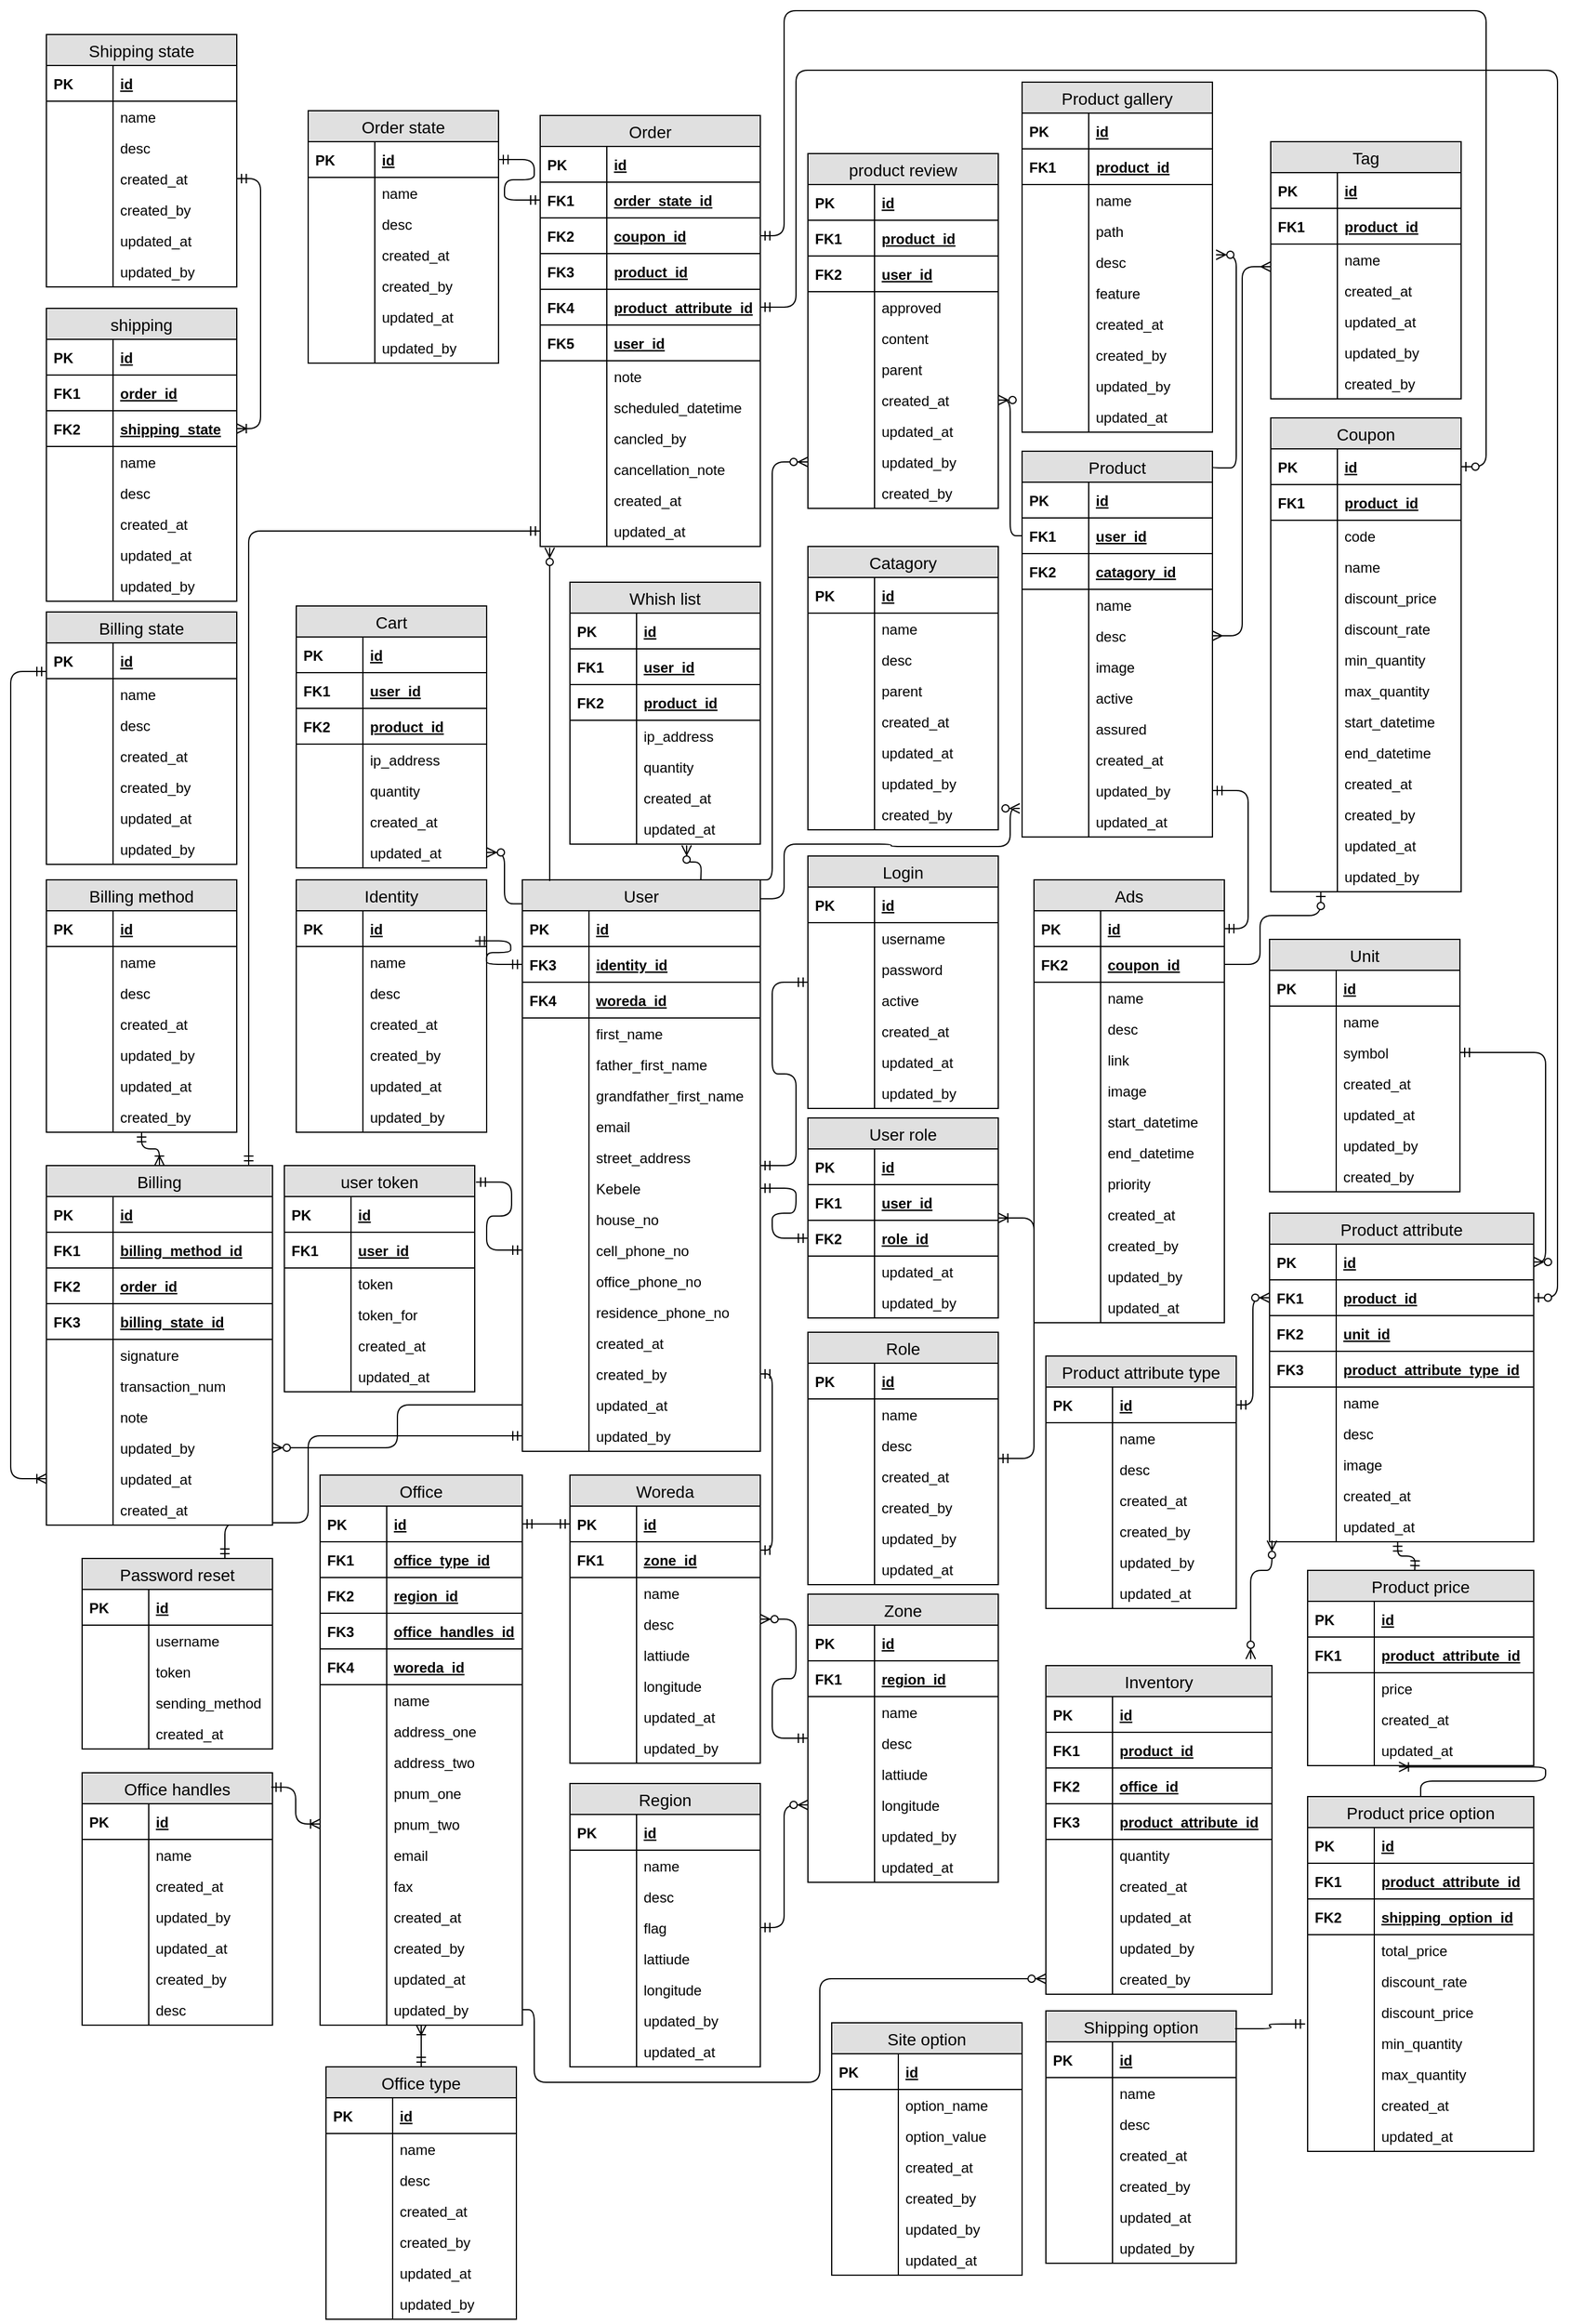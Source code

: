 <mxfile version="12.4.2" type="device" pages="1"><diagram id="EIIXygzxtmiS45DAo-kS" name="Page-1"><mxGraphModel dx="2137" dy="1672" grid="1" gridSize="10" guides="1" tooltips="1" connect="1" arrows="1" fold="1" page="1" pageScale="1" pageWidth="850" pageHeight="1100" math="0" shadow="0"><root><mxCell id="0"/><mxCell id="1" parent="0"/><mxCell id="D4B8innPzri39wdhSBbT-59" value="User" style="swimlane;fontStyle=0;childLayout=stackLayout;horizontal=1;startSize=26;fillColor=#e0e0e0;horizontalStack=0;resizeParent=1;resizeParentMax=0;resizeLast=0;collapsible=1;marginBottom=0;swimlaneFillColor=#ffffff;align=center;fontSize=14;strokeColor=#030303;" parent="1" vertex="1"><mxGeometry x="20" y="-10" width="200" height="480" as="geometry"/></mxCell><mxCell id="D4B8innPzri39wdhSBbT-60" value="id" style="shape=partialRectangle;top=0;left=0;right=0;bottom=1;align=left;verticalAlign=middle;fillColor=none;spacingLeft=60;spacingRight=4;overflow=hidden;rotatable=0;points=[[0,0.5],[1,0.5]];portConstraint=eastwest;dropTarget=0;fontStyle=5;fontSize=12;" parent="D4B8innPzri39wdhSBbT-59" vertex="1"><mxGeometry y="26" width="200" height="30" as="geometry"/></mxCell><mxCell id="D4B8innPzri39wdhSBbT-61" value="PK" style="shape=partialRectangle;fontStyle=1;top=0;left=0;bottom=0;fillColor=none;align=left;verticalAlign=middle;spacingLeft=4;spacingRight=4;overflow=hidden;rotatable=0;points=[];portConstraint=eastwest;part=1;fontSize=12;" parent="D4B8innPzri39wdhSBbT-60" vertex="1" connectable="0"><mxGeometry width="56" height="30" as="geometry"/></mxCell><mxCell id="9whb5tRhueJlTQLezzSx-15" value="identity_id" style="shape=partialRectangle;top=0;left=0;right=0;bottom=1;align=left;verticalAlign=middle;fillColor=none;spacingLeft=60;spacingRight=4;overflow=hidden;rotatable=0;points=[[0,0.5],[1,0.5]];portConstraint=eastwest;dropTarget=0;fontStyle=5;fontSize=12;" parent="D4B8innPzri39wdhSBbT-59" vertex="1"><mxGeometry y="56" width="200" height="30" as="geometry"/></mxCell><mxCell id="9whb5tRhueJlTQLezzSx-16" value="FK3" style="shape=partialRectangle;fontStyle=1;top=0;left=0;bottom=0;fillColor=none;align=left;verticalAlign=middle;spacingLeft=4;spacingRight=4;overflow=hidden;rotatable=0;points=[];portConstraint=eastwest;part=1;fontSize=12;" parent="9whb5tRhueJlTQLezzSx-15" vertex="1" connectable="0"><mxGeometry width="56" height="30" as="geometry"/></mxCell><mxCell id="Tz9m2zHx8SVBAx68bchD-63" value="woreda_id" style="shape=partialRectangle;top=0;left=0;right=0;bottom=1;align=left;verticalAlign=middle;fillColor=none;spacingLeft=60;spacingRight=4;overflow=hidden;rotatable=0;points=[[0,0.5],[1,0.5]];portConstraint=eastwest;dropTarget=0;fontStyle=5;fontSize=12;" parent="D4B8innPzri39wdhSBbT-59" vertex="1"><mxGeometry y="86" width="200" height="30" as="geometry"/></mxCell><mxCell id="Tz9m2zHx8SVBAx68bchD-64" value="FK4" style="shape=partialRectangle;fontStyle=1;top=0;left=0;bottom=0;fillColor=none;align=left;verticalAlign=middle;spacingLeft=4;spacingRight=4;overflow=hidden;rotatable=0;points=[];portConstraint=eastwest;part=1;fontSize=12;" parent="Tz9m2zHx8SVBAx68bchD-63" vertex="1" connectable="0"><mxGeometry width="56" height="30" as="geometry"/></mxCell><mxCell id="D4B8innPzri39wdhSBbT-64" value="first_name" style="shape=partialRectangle;top=0;left=0;right=0;bottom=0;align=left;verticalAlign=top;fillColor=none;spacingLeft=60;spacingRight=4;overflow=hidden;rotatable=0;points=[[0,0.5],[1,0.5]];portConstraint=eastwest;dropTarget=0;fontSize=12;" parent="D4B8innPzri39wdhSBbT-59" vertex="1"><mxGeometry y="116" width="200" height="26" as="geometry"/></mxCell><mxCell id="D4B8innPzri39wdhSBbT-65" value="" style="shape=partialRectangle;top=0;left=0;bottom=0;fillColor=none;align=left;verticalAlign=top;spacingLeft=4;spacingRight=4;overflow=hidden;rotatable=0;points=[];portConstraint=eastwest;part=1;fontSize=12;" parent="D4B8innPzri39wdhSBbT-64" vertex="1" connectable="0"><mxGeometry width="56" height="26" as="geometry"/></mxCell><mxCell id="9whb5tRhueJlTQLezzSx-1" value="father_first_name" style="shape=partialRectangle;top=0;left=0;right=0;bottom=0;align=left;verticalAlign=top;fillColor=none;spacingLeft=60;spacingRight=4;overflow=hidden;rotatable=0;points=[[0,0.5],[1,0.5]];portConstraint=eastwest;dropTarget=0;fontSize=12;" parent="D4B8innPzri39wdhSBbT-59" vertex="1"><mxGeometry y="142" width="200" height="26" as="geometry"/></mxCell><mxCell id="9whb5tRhueJlTQLezzSx-2" value="" style="shape=partialRectangle;top=0;left=0;bottom=0;fillColor=none;align=left;verticalAlign=top;spacingLeft=4;spacingRight=4;overflow=hidden;rotatable=0;points=[];portConstraint=eastwest;part=1;fontSize=12;" parent="9whb5tRhueJlTQLezzSx-1" vertex="1" connectable="0"><mxGeometry width="56" height="26" as="geometry"/></mxCell><mxCell id="9whb5tRhueJlTQLezzSx-3" value="grandfather_first_name" style="shape=partialRectangle;top=0;left=0;right=0;bottom=0;align=left;verticalAlign=top;fillColor=none;spacingLeft=60;spacingRight=4;overflow=hidden;rotatable=0;points=[[0,0.5],[1,0.5]];portConstraint=eastwest;dropTarget=0;fontSize=12;" parent="D4B8innPzri39wdhSBbT-59" vertex="1"><mxGeometry y="168" width="200" height="26" as="geometry"/></mxCell><mxCell id="9whb5tRhueJlTQLezzSx-4" value="" style="shape=partialRectangle;top=0;left=0;bottom=0;fillColor=none;align=left;verticalAlign=top;spacingLeft=4;spacingRight=4;overflow=hidden;rotatable=0;points=[];portConstraint=eastwest;part=1;fontSize=12;" parent="9whb5tRhueJlTQLezzSx-3" vertex="1" connectable="0"><mxGeometry width="56" height="26" as="geometry"/></mxCell><mxCell id="D4B8innPzri39wdhSBbT-66" value="email" style="shape=partialRectangle;top=0;left=0;right=0;bottom=0;align=left;verticalAlign=top;fillColor=none;spacingLeft=60;spacingRight=4;overflow=hidden;rotatable=0;points=[[0,0.5],[1,0.5]];portConstraint=eastwest;dropTarget=0;fontSize=12;" parent="D4B8innPzri39wdhSBbT-59" vertex="1"><mxGeometry y="194" width="200" height="26" as="geometry"/></mxCell><mxCell id="D4B8innPzri39wdhSBbT-67" value="" style="shape=partialRectangle;top=0;left=0;bottom=0;fillColor=none;align=left;verticalAlign=top;spacingLeft=4;spacingRight=4;overflow=hidden;rotatable=0;points=[];portConstraint=eastwest;part=1;fontSize=12;" parent="D4B8innPzri39wdhSBbT-66" vertex="1" connectable="0"><mxGeometry width="56" height="26" as="geometry"/></mxCell><mxCell id="9whb5tRhueJlTQLezzSx-5" value="street_address" style="shape=partialRectangle;top=0;left=0;right=0;bottom=0;align=left;verticalAlign=top;fillColor=none;spacingLeft=60;spacingRight=4;overflow=hidden;rotatable=0;points=[[0,0.5],[1,0.5]];portConstraint=eastwest;dropTarget=0;fontSize=12;" parent="D4B8innPzri39wdhSBbT-59" vertex="1"><mxGeometry y="220" width="200" height="26" as="geometry"/></mxCell><mxCell id="9whb5tRhueJlTQLezzSx-6" value="" style="shape=partialRectangle;top=0;left=0;bottom=0;fillColor=none;align=left;verticalAlign=top;spacingLeft=4;spacingRight=4;overflow=hidden;rotatable=0;points=[];portConstraint=eastwest;part=1;fontSize=12;" parent="9whb5tRhueJlTQLezzSx-5" vertex="1" connectable="0"><mxGeometry width="56" height="26" as="geometry"/></mxCell><mxCell id="9whb5tRhueJlTQLezzSx-7" value="Kebele" style="shape=partialRectangle;top=0;left=0;right=0;bottom=0;align=left;verticalAlign=top;fillColor=none;spacingLeft=60;spacingRight=4;overflow=hidden;rotatable=0;points=[[0,0.5],[1,0.5]];portConstraint=eastwest;dropTarget=0;fontSize=12;" parent="D4B8innPzri39wdhSBbT-59" vertex="1"><mxGeometry y="246" width="200" height="26" as="geometry"/></mxCell><mxCell id="9whb5tRhueJlTQLezzSx-8" value="" style="shape=partialRectangle;top=0;left=0;bottom=0;fillColor=none;align=left;verticalAlign=top;spacingLeft=4;spacingRight=4;overflow=hidden;rotatable=0;points=[];portConstraint=eastwest;part=1;fontSize=12;" parent="9whb5tRhueJlTQLezzSx-7" vertex="1" connectable="0"><mxGeometry width="56" height="26" as="geometry"/></mxCell><mxCell id="9whb5tRhueJlTQLezzSx-33" value="house_no" style="shape=partialRectangle;top=0;left=0;right=0;bottom=0;align=left;verticalAlign=top;fillColor=none;spacingLeft=60;spacingRight=4;overflow=hidden;rotatable=0;points=[[0,0.5],[1,0.5]];portConstraint=eastwest;dropTarget=0;fontSize=12;" parent="D4B8innPzri39wdhSBbT-59" vertex="1"><mxGeometry y="272" width="200" height="26" as="geometry"/></mxCell><mxCell id="9whb5tRhueJlTQLezzSx-34" value="" style="shape=partialRectangle;top=0;left=0;bottom=0;fillColor=none;align=left;verticalAlign=top;spacingLeft=4;spacingRight=4;overflow=hidden;rotatable=0;points=[];portConstraint=eastwest;part=1;fontSize=12;" parent="9whb5tRhueJlTQLezzSx-33" vertex="1" connectable="0"><mxGeometry width="56" height="26" as="geometry"/></mxCell><mxCell id="9whb5tRhueJlTQLezzSx-9" value="cell_phone_no" style="shape=partialRectangle;top=0;left=0;right=0;bottom=0;align=left;verticalAlign=top;fillColor=none;spacingLeft=60;spacingRight=4;overflow=hidden;rotatable=0;points=[[0,0.5],[1,0.5]];portConstraint=eastwest;dropTarget=0;fontSize=12;" parent="D4B8innPzri39wdhSBbT-59" vertex="1"><mxGeometry y="298" width="200" height="26" as="geometry"/></mxCell><mxCell id="9whb5tRhueJlTQLezzSx-10" value="" style="shape=partialRectangle;top=0;left=0;bottom=0;fillColor=none;align=left;verticalAlign=top;spacingLeft=4;spacingRight=4;overflow=hidden;rotatable=0;points=[];portConstraint=eastwest;part=1;fontSize=12;" parent="9whb5tRhueJlTQLezzSx-9" vertex="1" connectable="0"><mxGeometry width="56" height="26" as="geometry"/></mxCell><mxCell id="D4B8innPzri39wdhSBbT-68" value="office_phone_no" style="shape=partialRectangle;top=0;left=0;right=0;bottom=0;align=left;verticalAlign=top;fillColor=none;spacingLeft=60;spacingRight=4;overflow=hidden;rotatable=0;points=[[0,0.5],[1,0.5]];portConstraint=eastwest;dropTarget=0;fontSize=12;" parent="D4B8innPzri39wdhSBbT-59" vertex="1"><mxGeometry y="324" width="200" height="26" as="geometry"/></mxCell><mxCell id="D4B8innPzri39wdhSBbT-69" value="" style="shape=partialRectangle;top=0;left=0;bottom=0;fillColor=none;align=left;verticalAlign=top;spacingLeft=4;spacingRight=4;overflow=hidden;rotatable=0;points=[];portConstraint=eastwest;part=1;fontSize=12;" parent="D4B8innPzri39wdhSBbT-68" vertex="1" connectable="0"><mxGeometry width="56" height="26" as="geometry"/></mxCell><mxCell id="9whb5tRhueJlTQLezzSx-11" value="residence_phone_no" style="shape=partialRectangle;top=0;left=0;right=0;bottom=0;align=left;verticalAlign=top;fillColor=none;spacingLeft=60;spacingRight=4;overflow=hidden;rotatable=0;points=[[0,0.5],[1,0.5]];portConstraint=eastwest;dropTarget=0;fontSize=12;" parent="D4B8innPzri39wdhSBbT-59" vertex="1"><mxGeometry y="350" width="200" height="26" as="geometry"/></mxCell><mxCell id="9whb5tRhueJlTQLezzSx-12" value="" style="shape=partialRectangle;top=0;left=0;bottom=0;fillColor=none;align=left;verticalAlign=top;spacingLeft=4;spacingRight=4;overflow=hidden;rotatable=0;points=[];portConstraint=eastwest;part=1;fontSize=12;" parent="9whb5tRhueJlTQLezzSx-11" vertex="1" connectable="0"><mxGeometry width="56" height="26" as="geometry"/></mxCell><mxCell id="D4B8innPzri39wdhSBbT-72" value="created_at" style="shape=partialRectangle;top=0;left=0;right=0;bottom=0;align=left;verticalAlign=top;fillColor=none;spacingLeft=60;spacingRight=4;overflow=hidden;rotatable=0;points=[[0,0.5],[1,0.5]];portConstraint=eastwest;dropTarget=0;fontSize=12;" parent="D4B8innPzri39wdhSBbT-59" vertex="1"><mxGeometry y="376" width="200" height="26" as="geometry"/></mxCell><mxCell id="D4B8innPzri39wdhSBbT-73" value="" style="shape=partialRectangle;top=0;left=0;bottom=0;fillColor=none;align=left;verticalAlign=top;spacingLeft=4;spacingRight=4;overflow=hidden;rotatable=0;points=[];portConstraint=eastwest;part=1;fontSize=12;" parent="D4B8innPzri39wdhSBbT-72" vertex="1" connectable="0"><mxGeometry width="56" height="26" as="geometry"/></mxCell><mxCell id="9whb5tRhueJlTQLezzSx-13" value="created_by" style="shape=partialRectangle;top=0;left=0;right=0;bottom=0;align=left;verticalAlign=top;fillColor=none;spacingLeft=60;spacingRight=4;overflow=hidden;rotatable=0;points=[[0,0.5],[1,0.5]];portConstraint=eastwest;dropTarget=0;fontSize=12;" parent="D4B8innPzri39wdhSBbT-59" vertex="1"><mxGeometry y="402" width="200" height="26" as="geometry"/></mxCell><mxCell id="9whb5tRhueJlTQLezzSx-14" value="" style="shape=partialRectangle;top=0;left=0;bottom=0;fillColor=none;align=left;verticalAlign=top;spacingLeft=4;spacingRight=4;overflow=hidden;rotatable=0;points=[];portConstraint=eastwest;part=1;fontSize=12;" parent="9whb5tRhueJlTQLezzSx-13" vertex="1" connectable="0"><mxGeometry width="56" height="26" as="geometry"/></mxCell><mxCell id="D4B8innPzri39wdhSBbT-74" value="updated_at" style="shape=partialRectangle;top=0;left=0;right=0;bottom=0;align=left;verticalAlign=top;fillColor=none;spacingLeft=60;spacingRight=4;overflow=hidden;rotatable=0;points=[[0,0.5],[1,0.5]];portConstraint=eastwest;dropTarget=0;fontSize=12;" parent="D4B8innPzri39wdhSBbT-59" vertex="1"><mxGeometry y="428" width="200" height="26" as="geometry"/></mxCell><mxCell id="D4B8innPzri39wdhSBbT-75" value="" style="shape=partialRectangle;top=0;left=0;bottom=0;fillColor=none;align=left;verticalAlign=top;spacingLeft=4;spacingRight=4;overflow=hidden;rotatable=0;points=[];portConstraint=eastwest;part=1;fontSize=12;" parent="D4B8innPzri39wdhSBbT-74" vertex="1" connectable="0"><mxGeometry width="56" height="26" as="geometry"/></mxCell><mxCell id="D4B8innPzri39wdhSBbT-76" value="updated_by" style="shape=partialRectangle;top=0;left=0;right=0;bottom=0;align=left;verticalAlign=top;fillColor=none;spacingLeft=60;spacingRight=4;overflow=hidden;rotatable=0;points=[[0,0.5],[1,0.5]];portConstraint=eastwest;dropTarget=0;fontSize=12;" parent="D4B8innPzri39wdhSBbT-59" vertex="1"><mxGeometry y="454" width="200" height="26" as="geometry"/></mxCell><mxCell id="D4B8innPzri39wdhSBbT-77" value="" style="shape=partialRectangle;top=0;left=0;bottom=0;fillColor=none;align=left;verticalAlign=top;spacingLeft=4;spacingRight=4;overflow=hidden;rotatable=0;points=[];portConstraint=eastwest;part=1;fontSize=12;" parent="D4B8innPzri39wdhSBbT-76" vertex="1" connectable="0"><mxGeometry width="56" height="26" as="geometry"/></mxCell><mxCell id="D4B8innPzri39wdhSBbT-171" value="Login" style="swimlane;fontStyle=0;childLayout=stackLayout;horizontal=1;startSize=26;fillColor=#e0e0e0;horizontalStack=0;resizeParent=1;resizeParentMax=0;resizeLast=0;collapsible=1;marginBottom=0;swimlaneFillColor=#ffffff;align=center;fontSize=14;strokeColor=#030303;" parent="1" vertex="1"><mxGeometry x="260" y="-30" width="160" height="212" as="geometry"/></mxCell><mxCell id="D4B8innPzri39wdhSBbT-172" value="id" style="shape=partialRectangle;top=0;left=0;right=0;bottom=1;align=left;verticalAlign=middle;fillColor=none;spacingLeft=60;spacingRight=4;overflow=hidden;rotatable=0;points=[[0,0.5],[1,0.5]];portConstraint=eastwest;dropTarget=0;fontStyle=5;fontSize=12;" parent="D4B8innPzri39wdhSBbT-171" vertex="1"><mxGeometry y="26" width="160" height="30" as="geometry"/></mxCell><mxCell id="D4B8innPzri39wdhSBbT-173" value="PK" style="shape=partialRectangle;fontStyle=1;top=0;left=0;bottom=0;fillColor=none;align=left;verticalAlign=middle;spacingLeft=4;spacingRight=4;overflow=hidden;rotatable=0;points=[];portConstraint=eastwest;part=1;fontSize=12;" parent="D4B8innPzri39wdhSBbT-172" vertex="1" connectable="0"><mxGeometry width="56" height="30" as="geometry"/></mxCell><mxCell id="D4B8innPzri39wdhSBbT-176" value="username" style="shape=partialRectangle;top=0;left=0;right=0;bottom=0;align=left;verticalAlign=top;fillColor=none;spacingLeft=60;spacingRight=4;overflow=hidden;rotatable=0;points=[[0,0.5],[1,0.5]];portConstraint=eastwest;dropTarget=0;fontSize=12;" parent="D4B8innPzri39wdhSBbT-171" vertex="1"><mxGeometry y="56" width="160" height="26" as="geometry"/></mxCell><mxCell id="D4B8innPzri39wdhSBbT-177" value="" style="shape=partialRectangle;top=0;left=0;bottom=0;fillColor=none;align=left;verticalAlign=top;spacingLeft=4;spacingRight=4;overflow=hidden;rotatable=0;points=[];portConstraint=eastwest;part=1;fontSize=12;" parent="D4B8innPzri39wdhSBbT-176" vertex="1" connectable="0"><mxGeometry width="56" height="26" as="geometry"/></mxCell><mxCell id="D4B8innPzri39wdhSBbT-197" value="password" style="shape=partialRectangle;top=0;left=0;right=0;bottom=0;align=left;verticalAlign=top;fillColor=none;spacingLeft=60;spacingRight=4;overflow=hidden;rotatable=0;points=[[0,0.5],[1,0.5]];portConstraint=eastwest;dropTarget=0;fontSize=12;" parent="D4B8innPzri39wdhSBbT-171" vertex="1"><mxGeometry y="82" width="160" height="26" as="geometry"/></mxCell><mxCell id="D4B8innPzri39wdhSBbT-198" value="" style="shape=partialRectangle;top=0;left=0;bottom=0;fillColor=none;align=left;verticalAlign=top;spacingLeft=4;spacingRight=4;overflow=hidden;rotatable=0;points=[];portConstraint=eastwest;part=1;fontSize=12;" parent="D4B8innPzri39wdhSBbT-197" vertex="1" connectable="0"><mxGeometry width="56" height="26" as="geometry"/></mxCell><mxCell id="pUZwwsyuoB5kWZLxtRWE-1" value="active" style="shape=partialRectangle;top=0;left=0;right=0;bottom=0;align=left;verticalAlign=top;fillColor=none;spacingLeft=60;spacingRight=4;overflow=hidden;rotatable=0;points=[[0,0.5],[1,0.5]];portConstraint=eastwest;dropTarget=0;fontSize=12;" parent="D4B8innPzri39wdhSBbT-171" vertex="1"><mxGeometry y="108" width="160" height="26" as="geometry"/></mxCell><mxCell id="pUZwwsyuoB5kWZLxtRWE-2" value="" style="shape=partialRectangle;top=0;left=0;bottom=0;fillColor=none;align=left;verticalAlign=top;spacingLeft=4;spacingRight=4;overflow=hidden;rotatable=0;points=[];portConstraint=eastwest;part=1;fontSize=12;" parent="pUZwwsyuoB5kWZLxtRWE-1" vertex="1" connectable="0"><mxGeometry width="56" height="26" as="geometry"/></mxCell><mxCell id="D4B8innPzri39wdhSBbT-178" value="created_at" style="shape=partialRectangle;top=0;left=0;right=0;bottom=0;align=left;verticalAlign=top;fillColor=none;spacingLeft=60;spacingRight=4;overflow=hidden;rotatable=0;points=[[0,0.5],[1,0.5]];portConstraint=eastwest;dropTarget=0;fontSize=12;" parent="D4B8innPzri39wdhSBbT-171" vertex="1"><mxGeometry y="134" width="160" height="26" as="geometry"/></mxCell><mxCell id="D4B8innPzri39wdhSBbT-179" value="" style="shape=partialRectangle;top=0;left=0;bottom=0;fillColor=none;align=left;verticalAlign=top;spacingLeft=4;spacingRight=4;overflow=hidden;rotatable=0;points=[];portConstraint=eastwest;part=1;fontSize=12;" parent="D4B8innPzri39wdhSBbT-178" vertex="1" connectable="0"><mxGeometry width="56" height="26" as="geometry"/></mxCell><mxCell id="D4B8innPzri39wdhSBbT-180" value="updated_at" style="shape=partialRectangle;top=0;left=0;right=0;bottom=0;align=left;verticalAlign=top;fillColor=none;spacingLeft=60;spacingRight=4;overflow=hidden;rotatable=0;points=[[0,0.5],[1,0.5]];portConstraint=eastwest;dropTarget=0;fontSize=12;" parent="D4B8innPzri39wdhSBbT-171" vertex="1"><mxGeometry y="160" width="160" height="26" as="geometry"/></mxCell><mxCell id="D4B8innPzri39wdhSBbT-181" value="" style="shape=partialRectangle;top=0;left=0;bottom=0;fillColor=none;align=left;verticalAlign=top;spacingLeft=4;spacingRight=4;overflow=hidden;rotatable=0;points=[];portConstraint=eastwest;part=1;fontSize=12;" parent="D4B8innPzri39wdhSBbT-180" vertex="1" connectable="0"><mxGeometry width="56" height="26" as="geometry"/></mxCell><mxCell id="D4B8innPzri39wdhSBbT-182" value="updated_by" style="shape=partialRectangle;top=0;left=0;right=0;bottom=0;align=left;verticalAlign=top;fillColor=none;spacingLeft=60;spacingRight=4;overflow=hidden;rotatable=0;points=[[0,0.5],[1,0.5]];portConstraint=eastwest;dropTarget=0;fontSize=12;" parent="D4B8innPzri39wdhSBbT-171" vertex="1"><mxGeometry y="186" width="160" height="26" as="geometry"/></mxCell><mxCell id="D4B8innPzri39wdhSBbT-183" value="" style="shape=partialRectangle;top=0;left=0;bottom=0;fillColor=none;align=left;verticalAlign=top;spacingLeft=4;spacingRight=4;overflow=hidden;rotatable=0;points=[];portConstraint=eastwest;part=1;fontSize=12;" parent="D4B8innPzri39wdhSBbT-182" vertex="1" connectable="0"><mxGeometry width="56" height="26" as="geometry"/></mxCell><mxCell id="D4B8innPzri39wdhSBbT-200" value="" style="edgeStyle=entityRelationEdgeStyle;fontSize=12;html=1;endArrow=ERmandOne;startArrow=ERmandOne;" parent="1" source="D4B8innPzri39wdhSBbT-59" target="D4B8innPzri39wdhSBbT-171" edge="1"><mxGeometry width="100" height="100" relative="1" as="geometry"><mxPoint x="120" y="600" as="sourcePoint"/><mxPoint x="220" y="500" as="targetPoint"/></mxGeometry></mxCell><mxCell id="D4B8innPzri39wdhSBbT-233" value="Order" style="swimlane;fontStyle=0;childLayout=stackLayout;horizontal=1;startSize=26;fillColor=#e0e0e0;horizontalStack=0;resizeParent=1;resizeParentMax=0;resizeLast=0;collapsible=1;marginBottom=0;swimlaneFillColor=#ffffff;align=center;fontSize=14;strokeColor=#030303;" parent="1" vertex="1"><mxGeometry x="35" y="-652" width="185" height="362" as="geometry"/></mxCell><mxCell id="D4B8innPzri39wdhSBbT-234" value="id" style="shape=partialRectangle;top=0;left=0;right=0;bottom=1;align=left;verticalAlign=middle;fillColor=none;spacingLeft=60;spacingRight=4;overflow=hidden;rotatable=0;points=[[0,0.5],[1,0.5]];portConstraint=eastwest;dropTarget=0;fontStyle=5;fontSize=12;" parent="D4B8innPzri39wdhSBbT-233" vertex="1"><mxGeometry y="26" width="185" height="30" as="geometry"/></mxCell><mxCell id="D4B8innPzri39wdhSBbT-235" value="PK" style="shape=partialRectangle;fontStyle=1;top=0;left=0;bottom=0;fillColor=none;align=left;verticalAlign=middle;spacingLeft=4;spacingRight=4;overflow=hidden;rotatable=0;points=[];portConstraint=eastwest;part=1;fontSize=12;" parent="D4B8innPzri39wdhSBbT-234" vertex="1" connectable="0"><mxGeometry width="56" height="30" as="geometry"/></mxCell><mxCell id="pUZwwsyuoB5kWZLxtRWE-317" value="order_state_id" style="shape=partialRectangle;top=0;left=0;right=0;bottom=1;align=left;verticalAlign=middle;fillColor=none;spacingLeft=60;spacingRight=4;overflow=hidden;rotatable=0;points=[[0,0.5],[1,0.5]];portConstraint=eastwest;dropTarget=0;fontStyle=5;fontSize=12;" parent="D4B8innPzri39wdhSBbT-233" vertex="1"><mxGeometry y="56" width="185" height="30" as="geometry"/></mxCell><mxCell id="pUZwwsyuoB5kWZLxtRWE-318" value="FK1" style="shape=partialRectangle;fontStyle=1;top=0;left=0;bottom=0;fillColor=none;align=left;verticalAlign=middle;spacingLeft=4;spacingRight=4;overflow=hidden;rotatable=0;points=[];portConstraint=eastwest;part=1;fontSize=12;" parent="pUZwwsyuoB5kWZLxtRWE-317" vertex="1" connectable="0"><mxGeometry width="56" height="30" as="geometry"/></mxCell><mxCell id="pUZwwsyuoB5kWZLxtRWE-319" value="coupon_id" style="shape=partialRectangle;top=0;left=0;right=0;bottom=1;align=left;verticalAlign=middle;fillColor=none;spacingLeft=60;spacingRight=4;overflow=hidden;rotatable=0;points=[[0,0.5],[1,0.5]];portConstraint=eastwest;dropTarget=0;fontStyle=5;fontSize=12;" parent="D4B8innPzri39wdhSBbT-233" vertex="1"><mxGeometry y="86" width="185" height="30" as="geometry"/></mxCell><mxCell id="pUZwwsyuoB5kWZLxtRWE-320" value="FK2" style="shape=partialRectangle;fontStyle=1;top=0;left=0;bottom=0;fillColor=none;align=left;verticalAlign=middle;spacingLeft=4;spacingRight=4;overflow=hidden;rotatable=0;points=[];portConstraint=eastwest;part=1;fontSize=12;" parent="pUZwwsyuoB5kWZLxtRWE-319" vertex="1" connectable="0"><mxGeometry width="56" height="30" as="geometry"/></mxCell><mxCell id="pUZwwsyuoB5kWZLxtRWE-321" value="product_id" style="shape=partialRectangle;top=0;left=0;right=0;bottom=1;align=left;verticalAlign=middle;fillColor=none;spacingLeft=60;spacingRight=4;overflow=hidden;rotatable=0;points=[[0,0.5],[1,0.5]];portConstraint=eastwest;dropTarget=0;fontStyle=5;fontSize=12;" parent="D4B8innPzri39wdhSBbT-233" vertex="1"><mxGeometry y="116" width="185" height="30" as="geometry"/></mxCell><mxCell id="pUZwwsyuoB5kWZLxtRWE-322" value="FK3" style="shape=partialRectangle;fontStyle=1;top=0;left=0;bottom=0;fillColor=none;align=left;verticalAlign=middle;spacingLeft=4;spacingRight=4;overflow=hidden;rotatable=0;points=[];portConstraint=eastwest;part=1;fontSize=12;" parent="pUZwwsyuoB5kWZLxtRWE-321" vertex="1" connectable="0"><mxGeometry width="56" height="30" as="geometry"/></mxCell><mxCell id="pUZwwsyuoB5kWZLxtRWE-323" value="product_attribute_id" style="shape=partialRectangle;top=0;left=0;right=0;bottom=1;align=left;verticalAlign=middle;fillColor=none;spacingLeft=60;spacingRight=4;overflow=hidden;rotatable=0;points=[[0,0.5],[1,0.5]];portConstraint=eastwest;dropTarget=0;fontStyle=5;fontSize=12;" parent="D4B8innPzri39wdhSBbT-233" vertex="1"><mxGeometry y="146" width="185" height="30" as="geometry"/></mxCell><mxCell id="pUZwwsyuoB5kWZLxtRWE-324" value="FK4" style="shape=partialRectangle;fontStyle=1;top=0;left=0;bottom=0;fillColor=none;align=left;verticalAlign=middle;spacingLeft=4;spacingRight=4;overflow=hidden;rotatable=0;points=[];portConstraint=eastwest;part=1;fontSize=12;" parent="pUZwwsyuoB5kWZLxtRWE-323" vertex="1" connectable="0"><mxGeometry width="56" height="30" as="geometry"/></mxCell><mxCell id="pUZwwsyuoB5kWZLxtRWE-344" value="user_id" style="shape=partialRectangle;top=0;left=0;right=0;bottom=1;align=left;verticalAlign=middle;fillColor=none;spacingLeft=60;spacingRight=4;overflow=hidden;rotatable=0;points=[[0,0.5],[1,0.5]];portConstraint=eastwest;dropTarget=0;fontStyle=5;fontSize=12;" parent="D4B8innPzri39wdhSBbT-233" vertex="1"><mxGeometry y="176" width="185" height="30" as="geometry"/></mxCell><mxCell id="pUZwwsyuoB5kWZLxtRWE-345" value="FK5" style="shape=partialRectangle;fontStyle=1;top=0;left=0;bottom=0;fillColor=none;align=left;verticalAlign=middle;spacingLeft=4;spacingRight=4;overflow=hidden;rotatable=0;points=[];portConstraint=eastwest;part=1;fontSize=12;" parent="pUZwwsyuoB5kWZLxtRWE-344" vertex="1" connectable="0"><mxGeometry width="56" height="30" as="geometry"/></mxCell><mxCell id="D4B8innPzri39wdhSBbT-236" value="note" style="shape=partialRectangle;top=0;left=0;right=0;bottom=0;align=left;verticalAlign=top;fillColor=none;spacingLeft=60;spacingRight=4;overflow=hidden;rotatable=0;points=[[0,0.5],[1,0.5]];portConstraint=eastwest;dropTarget=0;fontSize=12;" parent="D4B8innPzri39wdhSBbT-233" vertex="1"><mxGeometry y="206" width="185" height="26" as="geometry"/></mxCell><mxCell id="D4B8innPzri39wdhSBbT-237" value="" style="shape=partialRectangle;top=0;left=0;bottom=0;fillColor=none;align=left;verticalAlign=top;spacingLeft=4;spacingRight=4;overflow=hidden;rotatable=0;points=[];portConstraint=eastwest;part=1;fontSize=12;" parent="D4B8innPzri39wdhSBbT-236" vertex="1" connectable="0"><mxGeometry width="56" height="26" as="geometry"/></mxCell><mxCell id="pUZwwsyuoB5kWZLxtRWE-340" value="scheduled_datetime" style="shape=partialRectangle;top=0;left=0;right=0;bottom=0;align=left;verticalAlign=top;fillColor=none;spacingLeft=60;spacingRight=4;overflow=hidden;rotatable=0;points=[[0,0.5],[1,0.5]];portConstraint=eastwest;dropTarget=0;fontSize=12;" parent="D4B8innPzri39wdhSBbT-233" vertex="1"><mxGeometry y="232" width="185" height="26" as="geometry"/></mxCell><mxCell id="pUZwwsyuoB5kWZLxtRWE-341" value="" style="shape=partialRectangle;top=0;left=0;bottom=0;fillColor=none;align=left;verticalAlign=top;spacingLeft=4;spacingRight=4;overflow=hidden;rotatable=0;points=[];portConstraint=eastwest;part=1;fontSize=12;" parent="pUZwwsyuoB5kWZLxtRWE-340" vertex="1" connectable="0"><mxGeometry width="56" height="26" as="geometry"/></mxCell><mxCell id="D4B8innPzri39wdhSBbT-238" value="cancled_by" style="shape=partialRectangle;top=0;left=0;right=0;bottom=0;align=left;verticalAlign=top;fillColor=none;spacingLeft=60;spacingRight=4;overflow=hidden;rotatable=0;points=[[0,0.5],[1,0.5]];portConstraint=eastwest;dropTarget=0;fontSize=12;" parent="D4B8innPzri39wdhSBbT-233" vertex="1"><mxGeometry y="258" width="185" height="26" as="geometry"/></mxCell><mxCell id="D4B8innPzri39wdhSBbT-239" value="" style="shape=partialRectangle;top=0;left=0;bottom=0;fillColor=none;align=left;verticalAlign=top;spacingLeft=4;spacingRight=4;overflow=hidden;rotatable=0;points=[];portConstraint=eastwest;part=1;fontSize=12;" parent="D4B8innPzri39wdhSBbT-238" vertex="1" connectable="0"><mxGeometry width="56" height="26" as="geometry"/></mxCell><mxCell id="pUZwwsyuoB5kWZLxtRWE-342" value="cancellation_note" style="shape=partialRectangle;top=0;left=0;right=0;bottom=0;align=left;verticalAlign=top;fillColor=none;spacingLeft=60;spacingRight=4;overflow=hidden;rotatable=0;points=[[0,0.5],[1,0.5]];portConstraint=eastwest;dropTarget=0;fontSize=12;" parent="D4B8innPzri39wdhSBbT-233" vertex="1"><mxGeometry y="284" width="185" height="26" as="geometry"/></mxCell><mxCell id="pUZwwsyuoB5kWZLxtRWE-343" value="" style="shape=partialRectangle;top=0;left=0;bottom=0;fillColor=none;align=left;verticalAlign=top;spacingLeft=4;spacingRight=4;overflow=hidden;rotatable=0;points=[];portConstraint=eastwest;part=1;fontSize=12;" parent="pUZwwsyuoB5kWZLxtRWE-342" vertex="1" connectable="0"><mxGeometry width="56" height="26" as="geometry"/></mxCell><mxCell id="pUZwwsyuoB5kWZLxtRWE-346" value="created_at" style="shape=partialRectangle;top=0;left=0;right=0;bottom=0;align=left;verticalAlign=top;fillColor=none;spacingLeft=60;spacingRight=4;overflow=hidden;rotatable=0;points=[[0,0.5],[1,0.5]];portConstraint=eastwest;dropTarget=0;fontSize=12;" parent="D4B8innPzri39wdhSBbT-233" vertex="1"><mxGeometry y="310" width="185" height="26" as="geometry"/></mxCell><mxCell id="pUZwwsyuoB5kWZLxtRWE-347" value="" style="shape=partialRectangle;top=0;left=0;bottom=0;fillColor=none;align=left;verticalAlign=top;spacingLeft=4;spacingRight=4;overflow=hidden;rotatable=0;points=[];portConstraint=eastwest;part=1;fontSize=12;" parent="pUZwwsyuoB5kWZLxtRWE-346" vertex="1" connectable="0"><mxGeometry width="56" height="26" as="geometry"/></mxCell><mxCell id="pUZwwsyuoB5kWZLxtRWE-348" value="updated_at" style="shape=partialRectangle;top=0;left=0;right=0;bottom=0;align=left;verticalAlign=top;fillColor=none;spacingLeft=60;spacingRight=4;overflow=hidden;rotatable=0;points=[[0,0.5],[1,0.5]];portConstraint=eastwest;dropTarget=0;fontSize=12;" parent="D4B8innPzri39wdhSBbT-233" vertex="1"><mxGeometry y="336" width="185" height="26" as="geometry"/></mxCell><mxCell id="pUZwwsyuoB5kWZLxtRWE-349" value="" style="shape=partialRectangle;top=0;left=0;bottom=0;fillColor=none;align=left;verticalAlign=top;spacingLeft=4;spacingRight=4;overflow=hidden;rotatable=0;points=[];portConstraint=eastwest;part=1;fontSize=12;" parent="pUZwwsyuoB5kWZLxtRWE-348" vertex="1" connectable="0"><mxGeometry width="56" height="26" as="geometry"/></mxCell><mxCell id="D4B8innPzri39wdhSBbT-255" value="" style="edgeStyle=orthogonalEdgeStyle;fontSize=12;html=1;endArrow=ERmandOne;startArrow=ERmandOne;exitX=0;exitY=0.5;exitDx=0;exitDy=0;" parent="1" source="pUZwwsyuoB5kWZLxtRWE-348" target="D4B8innPzri39wdhSBbT-240" edge="1"><mxGeometry width="100" height="100" relative="1" as="geometry"><mxPoint x="210" y="184" as="sourcePoint"/><mxPoint x="250" y="143" as="targetPoint"/><Array as="points"><mxPoint x="-210" y="-303"/></Array></mxGeometry></mxCell><mxCell id="D4B8innPzri39wdhSBbT-256" value="Billing method" style="swimlane;fontStyle=0;childLayout=stackLayout;horizontal=1;startSize=26;fillColor=#e0e0e0;horizontalStack=0;resizeParent=1;resizeParentMax=0;resizeLast=0;collapsible=1;marginBottom=0;swimlaneFillColor=#ffffff;align=center;fontSize=14;strokeColor=#030303;" parent="1" vertex="1"><mxGeometry x="-380" y="-10" width="160" height="212" as="geometry"/></mxCell><mxCell id="D4B8innPzri39wdhSBbT-257" value="id" style="shape=partialRectangle;top=0;left=0;right=0;bottom=1;align=left;verticalAlign=middle;fillColor=none;spacingLeft=60;spacingRight=4;overflow=hidden;rotatable=0;points=[[0,0.5],[1,0.5]];portConstraint=eastwest;dropTarget=0;fontStyle=5;fontSize=12;" parent="D4B8innPzri39wdhSBbT-256" vertex="1"><mxGeometry y="26" width="160" height="30" as="geometry"/></mxCell><mxCell id="D4B8innPzri39wdhSBbT-258" value="PK" style="shape=partialRectangle;fontStyle=1;top=0;left=0;bottom=0;fillColor=none;align=left;verticalAlign=middle;spacingLeft=4;spacingRight=4;overflow=hidden;rotatable=0;points=[];portConstraint=eastwest;part=1;fontSize=12;" parent="D4B8innPzri39wdhSBbT-257" vertex="1" connectable="0"><mxGeometry width="56" height="30" as="geometry"/></mxCell><mxCell id="D4B8innPzri39wdhSBbT-259" value="name" style="shape=partialRectangle;top=0;left=0;right=0;bottom=0;align=left;verticalAlign=top;fillColor=none;spacingLeft=60;spacingRight=4;overflow=hidden;rotatable=0;points=[[0,0.5],[1,0.5]];portConstraint=eastwest;dropTarget=0;fontSize=12;" parent="D4B8innPzri39wdhSBbT-256" vertex="1"><mxGeometry y="56" width="160" height="26" as="geometry"/></mxCell><mxCell id="D4B8innPzri39wdhSBbT-260" value="" style="shape=partialRectangle;top=0;left=0;bottom=0;fillColor=none;align=left;verticalAlign=top;spacingLeft=4;spacingRight=4;overflow=hidden;rotatable=0;points=[];portConstraint=eastwest;part=1;fontSize=12;" parent="D4B8innPzri39wdhSBbT-259" vertex="1" connectable="0"><mxGeometry width="56" height="26" as="geometry"/></mxCell><mxCell id="D4B8innPzri39wdhSBbT-261" value="desc" style="shape=partialRectangle;top=0;left=0;right=0;bottom=0;align=left;verticalAlign=top;fillColor=none;spacingLeft=60;spacingRight=4;overflow=hidden;rotatable=0;points=[[0,0.5],[1,0.5]];portConstraint=eastwest;dropTarget=0;fontSize=12;" parent="D4B8innPzri39wdhSBbT-256" vertex="1"><mxGeometry y="82" width="160" height="26" as="geometry"/></mxCell><mxCell id="D4B8innPzri39wdhSBbT-262" value="" style="shape=partialRectangle;top=0;left=0;bottom=0;fillColor=none;align=left;verticalAlign=top;spacingLeft=4;spacingRight=4;overflow=hidden;rotatable=0;points=[];portConstraint=eastwest;part=1;fontSize=12;" parent="D4B8innPzri39wdhSBbT-261" vertex="1" connectable="0"><mxGeometry width="56" height="26" as="geometry"/></mxCell><mxCell id="pUZwwsyuoB5kWZLxtRWE-360" value="created_at" style="shape=partialRectangle;top=0;left=0;right=0;bottom=0;align=left;verticalAlign=top;fillColor=none;spacingLeft=60;spacingRight=4;overflow=hidden;rotatable=0;points=[[0,0.5],[1,0.5]];portConstraint=eastwest;dropTarget=0;fontSize=12;" parent="D4B8innPzri39wdhSBbT-256" vertex="1"><mxGeometry y="108" width="160" height="26" as="geometry"/></mxCell><mxCell id="pUZwwsyuoB5kWZLxtRWE-361" value="" style="shape=partialRectangle;top=0;left=0;bottom=0;fillColor=none;align=left;verticalAlign=top;spacingLeft=4;spacingRight=4;overflow=hidden;rotatable=0;points=[];portConstraint=eastwest;part=1;fontSize=12;" parent="pUZwwsyuoB5kWZLxtRWE-360" vertex="1" connectable="0"><mxGeometry width="56" height="26" as="geometry"/></mxCell><mxCell id="pUZwwsyuoB5kWZLxtRWE-366" value="updated_by" style="shape=partialRectangle;top=0;left=0;right=0;bottom=0;align=left;verticalAlign=top;fillColor=none;spacingLeft=60;spacingRight=4;overflow=hidden;rotatable=0;points=[[0,0.5],[1,0.5]];portConstraint=eastwest;dropTarget=0;fontSize=12;" parent="D4B8innPzri39wdhSBbT-256" vertex="1"><mxGeometry y="134" width="160" height="26" as="geometry"/></mxCell><mxCell id="pUZwwsyuoB5kWZLxtRWE-367" value="" style="shape=partialRectangle;top=0;left=0;bottom=0;fillColor=none;align=left;verticalAlign=top;spacingLeft=4;spacingRight=4;overflow=hidden;rotatable=0;points=[];portConstraint=eastwest;part=1;fontSize=12;" parent="pUZwwsyuoB5kWZLxtRWE-366" vertex="1" connectable="0"><mxGeometry width="56" height="26" as="geometry"/></mxCell><mxCell id="pUZwwsyuoB5kWZLxtRWE-364" value="updated_at" style="shape=partialRectangle;top=0;left=0;right=0;bottom=0;align=left;verticalAlign=top;fillColor=none;spacingLeft=60;spacingRight=4;overflow=hidden;rotatable=0;points=[[0,0.5],[1,0.5]];portConstraint=eastwest;dropTarget=0;fontSize=12;" parent="D4B8innPzri39wdhSBbT-256" vertex="1"><mxGeometry y="160" width="160" height="26" as="geometry"/></mxCell><mxCell id="pUZwwsyuoB5kWZLxtRWE-365" value="" style="shape=partialRectangle;top=0;left=0;bottom=0;fillColor=none;align=left;verticalAlign=top;spacingLeft=4;spacingRight=4;overflow=hidden;rotatable=0;points=[];portConstraint=eastwest;part=1;fontSize=12;" parent="pUZwwsyuoB5kWZLxtRWE-364" vertex="1" connectable="0"><mxGeometry width="56" height="26" as="geometry"/></mxCell><mxCell id="pUZwwsyuoB5kWZLxtRWE-362" value="created_by" style="shape=partialRectangle;top=0;left=0;right=0;bottom=0;align=left;verticalAlign=top;fillColor=none;spacingLeft=60;spacingRight=4;overflow=hidden;rotatable=0;points=[[0,0.5],[1,0.5]];portConstraint=eastwest;dropTarget=0;fontSize=12;" parent="D4B8innPzri39wdhSBbT-256" vertex="1"><mxGeometry y="186" width="160" height="26" as="geometry"/></mxCell><mxCell id="pUZwwsyuoB5kWZLxtRWE-363" value="" style="shape=partialRectangle;top=0;left=0;bottom=0;fillColor=none;align=left;verticalAlign=top;spacingLeft=4;spacingRight=4;overflow=hidden;rotatable=0;points=[];portConstraint=eastwest;part=1;fontSize=12;" parent="pUZwwsyuoB5kWZLxtRWE-362" vertex="1" connectable="0"><mxGeometry width="56" height="26" as="geometry"/></mxCell><mxCell id="D4B8innPzri39wdhSBbT-263" value="" style="edgeStyle=orthogonalEdgeStyle;fontSize=12;html=1;endArrow=ERoneToMany;startArrow=ERmandOne;strokeColor=#030303;" parent="1" source="D4B8innPzri39wdhSBbT-256" target="D4B8innPzri39wdhSBbT-240" edge="1"><mxGeometry width="100" height="100" relative="1" as="geometry"><mxPoint x="850" y="464" as="sourcePoint"/><mxPoint x="850" y="212" as="targetPoint"/></mxGeometry></mxCell><mxCell id="D4B8innPzri39wdhSBbT-272" value="" style="edgeStyle=orthogonalEdgeStyle;fontSize=12;html=1;endArrow=ERzeroToMany;endFill=1;entryX=1;entryY=0.5;entryDx=0;entryDy=0;exitX=0;exitY=0.5;exitDx=0;exitDy=0;" parent="1" source="D4B8innPzri39wdhSBbT-74" target="D4B8innPzri39wdhSBbT-270" edge="1"><mxGeometry width="100" height="100" relative="1" as="geometry"><mxPoint x="40" y="710" as="sourcePoint"/><mxPoint x="140" y="610" as="targetPoint"/></mxGeometry></mxCell><mxCell id="D4B8innPzri39wdhSBbT-282" value="Billing state" style="swimlane;fontStyle=0;childLayout=stackLayout;horizontal=1;startSize=26;fillColor=#e0e0e0;horizontalStack=0;resizeParent=1;resizeParentMax=0;resizeLast=0;collapsible=1;marginBottom=0;swimlaneFillColor=#ffffff;align=center;fontSize=14;strokeColor=#030303;" parent="1" vertex="1"><mxGeometry x="-380" y="-235" width="160" height="212" as="geometry"/></mxCell><mxCell id="D4B8innPzri39wdhSBbT-283" value="id" style="shape=partialRectangle;top=0;left=0;right=0;bottom=1;align=left;verticalAlign=middle;fillColor=none;spacingLeft=60;spacingRight=4;overflow=hidden;rotatable=0;points=[[0,0.5],[1,0.5]];portConstraint=eastwest;dropTarget=0;fontStyle=5;fontSize=12;" parent="D4B8innPzri39wdhSBbT-282" vertex="1"><mxGeometry y="26" width="160" height="30" as="geometry"/></mxCell><mxCell id="D4B8innPzri39wdhSBbT-284" value="PK" style="shape=partialRectangle;fontStyle=1;top=0;left=0;bottom=0;fillColor=none;align=left;verticalAlign=middle;spacingLeft=4;spacingRight=4;overflow=hidden;rotatable=0;points=[];portConstraint=eastwest;part=1;fontSize=12;" parent="D4B8innPzri39wdhSBbT-283" vertex="1" connectable="0"><mxGeometry width="56" height="30" as="geometry"/></mxCell><mxCell id="D4B8innPzri39wdhSBbT-285" value="name" style="shape=partialRectangle;top=0;left=0;right=0;bottom=0;align=left;verticalAlign=top;fillColor=none;spacingLeft=60;spacingRight=4;overflow=hidden;rotatable=0;points=[[0,0.5],[1,0.5]];portConstraint=eastwest;dropTarget=0;fontSize=12;" parent="D4B8innPzri39wdhSBbT-282" vertex="1"><mxGeometry y="56" width="160" height="26" as="geometry"/></mxCell><mxCell id="D4B8innPzri39wdhSBbT-286" value="" style="shape=partialRectangle;top=0;left=0;bottom=0;fillColor=none;align=left;verticalAlign=top;spacingLeft=4;spacingRight=4;overflow=hidden;rotatable=0;points=[];portConstraint=eastwest;part=1;fontSize=12;" parent="D4B8innPzri39wdhSBbT-285" vertex="1" connectable="0"><mxGeometry width="56" height="26" as="geometry"/></mxCell><mxCell id="D4B8innPzri39wdhSBbT-287" value="desc" style="shape=partialRectangle;top=0;left=0;right=0;bottom=0;align=left;verticalAlign=top;fillColor=none;spacingLeft=60;spacingRight=4;overflow=hidden;rotatable=0;points=[[0,0.5],[1,0.5]];portConstraint=eastwest;dropTarget=0;fontSize=12;" parent="D4B8innPzri39wdhSBbT-282" vertex="1"><mxGeometry y="82" width="160" height="26" as="geometry"/></mxCell><mxCell id="D4B8innPzri39wdhSBbT-288" value="" style="shape=partialRectangle;top=0;left=0;bottom=0;fillColor=none;align=left;verticalAlign=top;spacingLeft=4;spacingRight=4;overflow=hidden;rotatable=0;points=[];portConstraint=eastwest;part=1;fontSize=12;" parent="D4B8innPzri39wdhSBbT-287" vertex="1" connectable="0"><mxGeometry width="56" height="26" as="geometry"/></mxCell><mxCell id="pUZwwsyuoB5kWZLxtRWE-368" value="created_at" style="shape=partialRectangle;top=0;left=0;right=0;bottom=0;align=left;verticalAlign=top;fillColor=none;spacingLeft=60;spacingRight=4;overflow=hidden;rotatable=0;points=[[0,0.5],[1,0.5]];portConstraint=eastwest;dropTarget=0;fontSize=12;" parent="D4B8innPzri39wdhSBbT-282" vertex="1"><mxGeometry y="108" width="160" height="26" as="geometry"/></mxCell><mxCell id="pUZwwsyuoB5kWZLxtRWE-369" value="" style="shape=partialRectangle;top=0;left=0;bottom=0;fillColor=none;align=left;verticalAlign=top;spacingLeft=4;spacingRight=4;overflow=hidden;rotatable=0;points=[];portConstraint=eastwest;part=1;fontSize=12;" parent="pUZwwsyuoB5kWZLxtRWE-368" vertex="1" connectable="0"><mxGeometry width="56" height="26" as="geometry"/></mxCell><mxCell id="pUZwwsyuoB5kWZLxtRWE-374" value="created_by" style="shape=partialRectangle;top=0;left=0;right=0;bottom=0;align=left;verticalAlign=top;fillColor=none;spacingLeft=60;spacingRight=4;overflow=hidden;rotatable=0;points=[[0,0.5],[1,0.5]];portConstraint=eastwest;dropTarget=0;fontSize=12;" parent="D4B8innPzri39wdhSBbT-282" vertex="1"><mxGeometry y="134" width="160" height="26" as="geometry"/></mxCell><mxCell id="pUZwwsyuoB5kWZLxtRWE-375" value="" style="shape=partialRectangle;top=0;left=0;bottom=0;fillColor=none;align=left;verticalAlign=top;spacingLeft=4;spacingRight=4;overflow=hidden;rotatable=0;points=[];portConstraint=eastwest;part=1;fontSize=12;" parent="pUZwwsyuoB5kWZLxtRWE-374" vertex="1" connectable="0"><mxGeometry width="56" height="26" as="geometry"/></mxCell><mxCell id="pUZwwsyuoB5kWZLxtRWE-372" value="updated_at" style="shape=partialRectangle;top=0;left=0;right=0;bottom=0;align=left;verticalAlign=top;fillColor=none;spacingLeft=60;spacingRight=4;overflow=hidden;rotatable=0;points=[[0,0.5],[1,0.5]];portConstraint=eastwest;dropTarget=0;fontSize=12;" parent="D4B8innPzri39wdhSBbT-282" vertex="1"><mxGeometry y="160" width="160" height="26" as="geometry"/></mxCell><mxCell id="pUZwwsyuoB5kWZLxtRWE-373" value="" style="shape=partialRectangle;top=0;left=0;bottom=0;fillColor=none;align=left;verticalAlign=top;spacingLeft=4;spacingRight=4;overflow=hidden;rotatable=0;points=[];portConstraint=eastwest;part=1;fontSize=12;" parent="pUZwwsyuoB5kWZLxtRWE-372" vertex="1" connectable="0"><mxGeometry width="56" height="26" as="geometry"/></mxCell><mxCell id="pUZwwsyuoB5kWZLxtRWE-370" value="updated_by" style="shape=partialRectangle;top=0;left=0;right=0;bottom=0;align=left;verticalAlign=top;fillColor=none;spacingLeft=60;spacingRight=4;overflow=hidden;rotatable=0;points=[[0,0.5],[1,0.5]];portConstraint=eastwest;dropTarget=0;fontSize=12;" parent="D4B8innPzri39wdhSBbT-282" vertex="1"><mxGeometry y="186" width="160" height="26" as="geometry"/></mxCell><mxCell id="pUZwwsyuoB5kWZLxtRWE-371" value="" style="shape=partialRectangle;top=0;left=0;bottom=0;fillColor=none;align=left;verticalAlign=top;spacingLeft=4;spacingRight=4;overflow=hidden;rotatable=0;points=[];portConstraint=eastwest;part=1;fontSize=12;" parent="pUZwwsyuoB5kWZLxtRWE-370" vertex="1" connectable="0"><mxGeometry width="56" height="26" as="geometry"/></mxCell><mxCell id="D4B8innPzri39wdhSBbT-296" value="" style="edgeStyle=orthogonalEdgeStyle;fontSize=12;html=1;endArrow=ERoneToMany;startArrow=ERmandOne;strokeColor=#030303;entryX=0;entryY=0.5;entryDx=0;entryDy=0;exitX=0;exitY=0.8;exitDx=0;exitDy=0;exitPerimeter=0;" parent="1" source="D4B8innPzri39wdhSBbT-283" target="D4B8innPzri39wdhSBbT-268" edge="1"><mxGeometry width="100" height="100" relative="1" as="geometry"><mxPoint x="450" y="544" as="sourcePoint"/><mxPoint x="410" y="456" as="targetPoint"/><Array as="points"><mxPoint x="-410" y="-185"/><mxPoint x="-410" y="493"/></Array></mxGeometry></mxCell><mxCell id="D4B8innPzri39wdhSBbT-297" value="Password reset" style="swimlane;fontStyle=0;childLayout=stackLayout;horizontal=1;startSize=26;fillColor=#e0e0e0;horizontalStack=0;resizeParent=1;resizeParentMax=0;resizeLast=0;collapsible=1;marginBottom=0;swimlaneFillColor=#ffffff;align=center;fontSize=14;strokeColor=#030303;" parent="1" vertex="1"><mxGeometry x="-350" y="560" width="160" height="160" as="geometry"/></mxCell><mxCell id="D4B8innPzri39wdhSBbT-298" value="id" style="shape=partialRectangle;top=0;left=0;right=0;bottom=1;align=left;verticalAlign=middle;fillColor=none;spacingLeft=60;spacingRight=4;overflow=hidden;rotatable=0;points=[[0,0.5],[1,0.5]];portConstraint=eastwest;dropTarget=0;fontStyle=5;fontSize=12;" parent="D4B8innPzri39wdhSBbT-297" vertex="1"><mxGeometry y="26" width="160" height="30" as="geometry"/></mxCell><mxCell id="D4B8innPzri39wdhSBbT-299" value="PK" style="shape=partialRectangle;fontStyle=1;top=0;left=0;bottom=0;fillColor=none;align=left;verticalAlign=middle;spacingLeft=4;spacingRight=4;overflow=hidden;rotatable=0;points=[];portConstraint=eastwest;part=1;fontSize=12;" parent="D4B8innPzri39wdhSBbT-298" vertex="1" connectable="0"><mxGeometry width="56" height="30" as="geometry"/></mxCell><mxCell id="D4B8innPzri39wdhSBbT-300" value="username" style="shape=partialRectangle;top=0;left=0;right=0;bottom=0;align=left;verticalAlign=top;fillColor=none;spacingLeft=60;spacingRight=4;overflow=hidden;rotatable=0;points=[[0,0.5],[1,0.5]];portConstraint=eastwest;dropTarget=0;fontSize=12;" parent="D4B8innPzri39wdhSBbT-297" vertex="1"><mxGeometry y="56" width="160" height="26" as="geometry"/></mxCell><mxCell id="D4B8innPzri39wdhSBbT-301" value="" style="shape=partialRectangle;top=0;left=0;bottom=0;fillColor=none;align=left;verticalAlign=top;spacingLeft=4;spacingRight=4;overflow=hidden;rotatable=0;points=[];portConstraint=eastwest;part=1;fontSize=12;" parent="D4B8innPzri39wdhSBbT-300" vertex="1" connectable="0"><mxGeometry width="56" height="26" as="geometry"/></mxCell><mxCell id="D4B8innPzri39wdhSBbT-304" value="token" style="shape=partialRectangle;top=0;left=0;right=0;bottom=0;align=left;verticalAlign=top;fillColor=none;spacingLeft=60;spacingRight=4;overflow=hidden;rotatable=0;points=[[0,0.5],[1,0.5]];portConstraint=eastwest;dropTarget=0;fontSize=12;" parent="D4B8innPzri39wdhSBbT-297" vertex="1"><mxGeometry y="82" width="160" height="26" as="geometry"/></mxCell><mxCell id="D4B8innPzri39wdhSBbT-305" value="" style="shape=partialRectangle;top=0;left=0;bottom=0;fillColor=none;align=left;verticalAlign=top;spacingLeft=4;spacingRight=4;overflow=hidden;rotatable=0;points=[];portConstraint=eastwest;part=1;fontSize=12;" parent="D4B8innPzri39wdhSBbT-304" vertex="1" connectable="0"><mxGeometry width="56" height="26" as="geometry"/></mxCell><mxCell id="D4B8innPzri39wdhSBbT-306" value="sending_method" style="shape=partialRectangle;top=0;left=0;right=0;bottom=0;align=left;verticalAlign=top;fillColor=none;spacingLeft=60;spacingRight=4;overflow=hidden;rotatable=0;points=[[0,0.5],[1,0.5]];portConstraint=eastwest;dropTarget=0;fontSize=12;" parent="D4B8innPzri39wdhSBbT-297" vertex="1"><mxGeometry y="108" width="160" height="26" as="geometry"/></mxCell><mxCell id="D4B8innPzri39wdhSBbT-307" value="" style="shape=partialRectangle;top=0;left=0;bottom=0;fillColor=none;align=left;verticalAlign=top;spacingLeft=4;spacingRight=4;overflow=hidden;rotatable=0;points=[];portConstraint=eastwest;part=1;fontSize=12;" parent="D4B8innPzri39wdhSBbT-306" vertex="1" connectable="0"><mxGeometry width="56" height="26" as="geometry"/></mxCell><mxCell id="D4B8innPzri39wdhSBbT-302" value="created_at" style="shape=partialRectangle;top=0;left=0;right=0;bottom=0;align=left;verticalAlign=top;fillColor=none;spacingLeft=60;spacingRight=4;overflow=hidden;rotatable=0;points=[[0,0.5],[1,0.5]];portConstraint=eastwest;dropTarget=0;fontSize=12;" parent="D4B8innPzri39wdhSBbT-297" vertex="1"><mxGeometry y="134" width="160" height="26" as="geometry"/></mxCell><mxCell id="D4B8innPzri39wdhSBbT-303" value="" style="shape=partialRectangle;top=0;left=0;bottom=0;fillColor=none;align=left;verticalAlign=top;spacingLeft=4;spacingRight=4;overflow=hidden;rotatable=0;points=[];portConstraint=eastwest;part=1;fontSize=12;" parent="D4B8innPzri39wdhSBbT-302" vertex="1" connectable="0"><mxGeometry width="56" height="26" as="geometry"/></mxCell><mxCell id="D4B8innPzri39wdhSBbT-308" value="" style="edgeStyle=orthogonalEdgeStyle;fontSize=12;html=1;endArrow=ERmandOne;startArrow=ERmandOne;entryX=0;entryY=0.5;entryDx=0;entryDy=0;exitX=0.75;exitY=0;exitDx=0;exitDy=0;" parent="1" source="D4B8innPzri39wdhSBbT-297" target="D4B8innPzri39wdhSBbT-76" edge="1"><mxGeometry width="100" height="100" relative="1" as="geometry"><mxPoint x="-240" y="540" as="sourcePoint"/><mxPoint x="-230" y="330" as="targetPoint"/><Array as="points"><mxPoint x="-230" y="530"/><mxPoint x="-160" y="530"/><mxPoint x="-160" y="457"/></Array></mxGeometry></mxCell><mxCell id="eXTFutDoiXs_2yioELG7-8" value="Coupon" style="swimlane;fontStyle=0;childLayout=stackLayout;horizontal=1;startSize=26;fillColor=#e0e0e0;horizontalStack=0;resizeParent=1;resizeParentMax=0;resizeLast=0;collapsible=1;marginBottom=0;swimlaneFillColor=#ffffff;align=center;fontSize=14;strokeColor=#030303;" parent="1" vertex="1"><mxGeometry x="649" y="-398" width="160" height="398" as="geometry"/></mxCell><mxCell id="eXTFutDoiXs_2yioELG7-9" value="id" style="shape=partialRectangle;top=0;left=0;right=0;bottom=1;align=left;verticalAlign=middle;fillColor=none;spacingLeft=60;spacingRight=4;overflow=hidden;rotatable=0;points=[[0,0.5],[1,0.5]];portConstraint=eastwest;dropTarget=0;fontStyle=5;fontSize=12;" parent="eXTFutDoiXs_2yioELG7-8" vertex="1"><mxGeometry y="26" width="160" height="30" as="geometry"/></mxCell><mxCell id="eXTFutDoiXs_2yioELG7-10" value="PK" style="shape=partialRectangle;fontStyle=1;top=0;left=0;bottom=0;fillColor=none;align=left;verticalAlign=middle;spacingLeft=4;spacingRight=4;overflow=hidden;rotatable=0;points=[];portConstraint=eastwest;part=1;fontSize=12;" parent="eXTFutDoiXs_2yioELG7-9" vertex="1" connectable="0"><mxGeometry width="56" height="30" as="geometry"/></mxCell><mxCell id="dLneWM1L7a5WQdhZAzg4-24" value="product_id" style="shape=partialRectangle;top=0;left=0;right=0;bottom=1;align=left;verticalAlign=middle;fillColor=none;spacingLeft=60;spacingRight=4;overflow=hidden;rotatable=0;points=[[0,0.5],[1,0.5]];portConstraint=eastwest;dropTarget=0;fontStyle=5;fontSize=12;" parent="eXTFutDoiXs_2yioELG7-8" vertex="1"><mxGeometry y="56" width="160" height="30" as="geometry"/></mxCell><mxCell id="dLneWM1L7a5WQdhZAzg4-25" value="FK1" style="shape=partialRectangle;fontStyle=1;top=0;left=0;bottom=0;fillColor=none;align=left;verticalAlign=middle;spacingLeft=4;spacingRight=4;overflow=hidden;rotatable=0;points=[];portConstraint=eastwest;part=1;fontSize=12;" parent="dLneWM1L7a5WQdhZAzg4-24" vertex="1" connectable="0"><mxGeometry width="56" height="30" as="geometry"/></mxCell><mxCell id="eXTFutDoiXs_2yioELG7-11" value="code" style="shape=partialRectangle;top=0;left=0;right=0;bottom=0;align=left;verticalAlign=top;fillColor=none;spacingLeft=60;spacingRight=4;overflow=hidden;rotatable=0;points=[[0,0.5],[1,0.5]];portConstraint=eastwest;dropTarget=0;fontSize=12;" parent="eXTFutDoiXs_2yioELG7-8" vertex="1"><mxGeometry y="86" width="160" height="26" as="geometry"/></mxCell><mxCell id="eXTFutDoiXs_2yioELG7-12" value="" style="shape=partialRectangle;top=0;left=0;bottom=0;fillColor=none;align=left;verticalAlign=top;spacingLeft=4;spacingRight=4;overflow=hidden;rotatable=0;points=[];portConstraint=eastwest;part=1;fontSize=12;" parent="eXTFutDoiXs_2yioELG7-11" vertex="1" connectable="0"><mxGeometry width="56" height="26" as="geometry"/></mxCell><mxCell id="eXTFutDoiXs_2yioELG7-35" value="name" style="shape=partialRectangle;top=0;left=0;right=0;bottom=0;align=left;verticalAlign=top;fillColor=none;spacingLeft=60;spacingRight=4;overflow=hidden;rotatable=0;points=[[0,0.5],[1,0.5]];portConstraint=eastwest;dropTarget=0;fontSize=12;" parent="eXTFutDoiXs_2yioELG7-8" vertex="1"><mxGeometry y="112" width="160" height="26" as="geometry"/></mxCell><mxCell id="eXTFutDoiXs_2yioELG7-36" value="" style="shape=partialRectangle;top=0;left=0;bottom=0;fillColor=none;align=left;verticalAlign=top;spacingLeft=4;spacingRight=4;overflow=hidden;rotatable=0;points=[];portConstraint=eastwest;part=1;fontSize=12;" parent="eXTFutDoiXs_2yioELG7-35" vertex="1" connectable="0"><mxGeometry width="56" height="26" as="geometry"/></mxCell><mxCell id="eXTFutDoiXs_2yioELG7-25" value="discount_price" style="shape=partialRectangle;top=0;left=0;right=0;bottom=0;align=left;verticalAlign=top;fillColor=none;spacingLeft=60;spacingRight=4;overflow=hidden;rotatable=0;points=[[0,0.5],[1,0.5]];portConstraint=eastwest;dropTarget=0;fontSize=12;" parent="eXTFutDoiXs_2yioELG7-8" vertex="1"><mxGeometry y="138" width="160" height="26" as="geometry"/></mxCell><mxCell id="eXTFutDoiXs_2yioELG7-26" value="" style="shape=partialRectangle;top=0;left=0;bottom=0;fillColor=none;align=left;verticalAlign=top;spacingLeft=4;spacingRight=4;overflow=hidden;rotatable=0;points=[];portConstraint=eastwest;part=1;fontSize=12;" parent="eXTFutDoiXs_2yioELG7-25" vertex="1" connectable="0"><mxGeometry width="56" height="26" as="geometry"/></mxCell><mxCell id="eXTFutDoiXs_2yioELG7-27" value="discount_rate" style="shape=partialRectangle;top=0;left=0;right=0;bottom=0;align=left;verticalAlign=top;fillColor=none;spacingLeft=60;spacingRight=4;overflow=hidden;rotatable=0;points=[[0,0.5],[1,0.5]];portConstraint=eastwest;dropTarget=0;fontSize=12;" parent="eXTFutDoiXs_2yioELG7-8" vertex="1"><mxGeometry y="164" width="160" height="26" as="geometry"/></mxCell><mxCell id="eXTFutDoiXs_2yioELG7-28" value="" style="shape=partialRectangle;top=0;left=0;bottom=0;fillColor=none;align=left;verticalAlign=top;spacingLeft=4;spacingRight=4;overflow=hidden;rotatable=0;points=[];portConstraint=eastwest;part=1;fontSize=12;" parent="eXTFutDoiXs_2yioELG7-27" vertex="1" connectable="0"><mxGeometry width="56" height="26" as="geometry"/></mxCell><mxCell id="eXTFutDoiXs_2yioELG7-29" value="min_quantity" style="shape=partialRectangle;top=0;left=0;right=0;bottom=0;align=left;verticalAlign=top;fillColor=none;spacingLeft=60;spacingRight=4;overflow=hidden;rotatable=0;points=[[0,0.5],[1,0.5]];portConstraint=eastwest;dropTarget=0;fontSize=12;" parent="eXTFutDoiXs_2yioELG7-8" vertex="1"><mxGeometry y="190" width="160" height="26" as="geometry"/></mxCell><mxCell id="eXTFutDoiXs_2yioELG7-30" value="" style="shape=partialRectangle;top=0;left=0;bottom=0;fillColor=none;align=left;verticalAlign=top;spacingLeft=4;spacingRight=4;overflow=hidden;rotatable=0;points=[];portConstraint=eastwest;part=1;fontSize=12;" parent="eXTFutDoiXs_2yioELG7-29" vertex="1" connectable="0"><mxGeometry width="56" height="26" as="geometry"/></mxCell><mxCell id="eXTFutDoiXs_2yioELG7-31" value="max_quantity" style="shape=partialRectangle;top=0;left=0;right=0;bottom=0;align=left;verticalAlign=top;fillColor=none;spacingLeft=60;spacingRight=4;overflow=hidden;rotatable=0;points=[[0,0.5],[1,0.5]];portConstraint=eastwest;dropTarget=0;fontSize=12;" parent="eXTFutDoiXs_2yioELG7-8" vertex="1"><mxGeometry y="216" width="160" height="26" as="geometry"/></mxCell><mxCell id="eXTFutDoiXs_2yioELG7-32" value="" style="shape=partialRectangle;top=0;left=0;bottom=0;fillColor=none;align=left;verticalAlign=top;spacingLeft=4;spacingRight=4;overflow=hidden;rotatable=0;points=[];portConstraint=eastwest;part=1;fontSize=12;" parent="eXTFutDoiXs_2yioELG7-31" vertex="1" connectable="0"><mxGeometry width="56" height="26" as="geometry"/></mxCell><mxCell id="eXTFutDoiXs_2yioELG7-33" value="start_datetime" style="shape=partialRectangle;top=0;left=0;right=0;bottom=0;align=left;verticalAlign=top;fillColor=none;spacingLeft=60;spacingRight=4;overflow=hidden;rotatable=0;points=[[0,0.5],[1,0.5]];portConstraint=eastwest;dropTarget=0;fontSize=12;" parent="eXTFutDoiXs_2yioELG7-8" vertex="1"><mxGeometry y="242" width="160" height="26" as="geometry"/></mxCell><mxCell id="eXTFutDoiXs_2yioELG7-34" value="" style="shape=partialRectangle;top=0;left=0;bottom=0;fillColor=none;align=left;verticalAlign=top;spacingLeft=4;spacingRight=4;overflow=hidden;rotatable=0;points=[];portConstraint=eastwest;part=1;fontSize=12;" parent="eXTFutDoiXs_2yioELG7-33" vertex="1" connectable="0"><mxGeometry width="56" height="26" as="geometry"/></mxCell><mxCell id="eXTFutDoiXs_2yioELG7-21" value="end_datetime" style="shape=partialRectangle;top=0;left=0;right=0;bottom=0;align=left;verticalAlign=top;fillColor=none;spacingLeft=60;spacingRight=4;overflow=hidden;rotatable=0;points=[[0,0.5],[1,0.5]];portConstraint=eastwest;dropTarget=0;fontSize=12;" parent="eXTFutDoiXs_2yioELG7-8" vertex="1"><mxGeometry y="268" width="160" height="26" as="geometry"/></mxCell><mxCell id="eXTFutDoiXs_2yioELG7-22" value="" style="shape=partialRectangle;top=0;left=0;bottom=0;fillColor=none;align=left;verticalAlign=top;spacingLeft=4;spacingRight=4;overflow=hidden;rotatable=0;points=[];portConstraint=eastwest;part=1;fontSize=12;" parent="eXTFutDoiXs_2yioELG7-21" vertex="1" connectable="0"><mxGeometry width="56" height="26" as="geometry"/></mxCell><mxCell id="eXTFutDoiXs_2yioELG7-13" value="created_at" style="shape=partialRectangle;top=0;left=0;right=0;bottom=0;align=left;verticalAlign=top;fillColor=none;spacingLeft=60;spacingRight=4;overflow=hidden;rotatable=0;points=[[0,0.5],[1,0.5]];portConstraint=eastwest;dropTarget=0;fontSize=12;" parent="eXTFutDoiXs_2yioELG7-8" vertex="1"><mxGeometry y="294" width="160" height="26" as="geometry"/></mxCell><mxCell id="eXTFutDoiXs_2yioELG7-14" value="" style="shape=partialRectangle;top=0;left=0;bottom=0;fillColor=none;align=left;verticalAlign=top;spacingLeft=4;spacingRight=4;overflow=hidden;rotatable=0;points=[];portConstraint=eastwest;part=1;fontSize=12;" parent="eXTFutDoiXs_2yioELG7-13" vertex="1" connectable="0"><mxGeometry width="56" height="26" as="geometry"/></mxCell><mxCell id="eXTFutDoiXs_2yioELG7-15" value="created_by" style="shape=partialRectangle;top=0;left=0;right=0;bottom=0;align=left;verticalAlign=top;fillColor=none;spacingLeft=60;spacingRight=4;overflow=hidden;rotatable=0;points=[[0,0.5],[1,0.5]];portConstraint=eastwest;dropTarget=0;fontSize=12;" parent="eXTFutDoiXs_2yioELG7-8" vertex="1"><mxGeometry y="320" width="160" height="26" as="geometry"/></mxCell><mxCell id="eXTFutDoiXs_2yioELG7-16" value="" style="shape=partialRectangle;top=0;left=0;bottom=0;fillColor=none;align=left;verticalAlign=top;spacingLeft=4;spacingRight=4;overflow=hidden;rotatable=0;points=[];portConstraint=eastwest;part=1;fontSize=12;" parent="eXTFutDoiXs_2yioELG7-15" vertex="1" connectable="0"><mxGeometry width="56" height="26" as="geometry"/></mxCell><mxCell id="eXTFutDoiXs_2yioELG7-17" value="updated_at" style="shape=partialRectangle;top=0;left=0;right=0;bottom=0;align=left;verticalAlign=top;fillColor=none;spacingLeft=60;spacingRight=4;overflow=hidden;rotatable=0;points=[[0,0.5],[1,0.5]];portConstraint=eastwest;dropTarget=0;fontSize=12;" parent="eXTFutDoiXs_2yioELG7-8" vertex="1"><mxGeometry y="346" width="160" height="26" as="geometry"/></mxCell><mxCell id="eXTFutDoiXs_2yioELG7-18" value="" style="shape=partialRectangle;top=0;left=0;bottom=0;fillColor=none;align=left;verticalAlign=top;spacingLeft=4;spacingRight=4;overflow=hidden;rotatable=0;points=[];portConstraint=eastwest;part=1;fontSize=12;" parent="eXTFutDoiXs_2yioELG7-17" vertex="1" connectable="0"><mxGeometry width="56" height="26" as="geometry"/></mxCell><mxCell id="eXTFutDoiXs_2yioELG7-19" value="updated_by" style="shape=partialRectangle;top=0;left=0;right=0;bottom=0;align=left;verticalAlign=top;fillColor=none;spacingLeft=60;spacingRight=4;overflow=hidden;rotatable=0;points=[[0,0.5],[1,0.5]];portConstraint=eastwest;dropTarget=0;fontSize=12;" parent="eXTFutDoiXs_2yioELG7-8" vertex="1"><mxGeometry y="372" width="160" height="26" as="geometry"/></mxCell><mxCell id="eXTFutDoiXs_2yioELG7-20" value="" style="shape=partialRectangle;top=0;left=0;bottom=0;fillColor=none;align=left;verticalAlign=top;spacingLeft=4;spacingRight=4;overflow=hidden;rotatable=0;points=[];portConstraint=eastwest;part=1;fontSize=12;" parent="eXTFutDoiXs_2yioELG7-19" vertex="1" connectable="0"><mxGeometry width="56" height="26" as="geometry"/></mxCell><mxCell id="eXTFutDoiXs_2yioELG7-79" value="" style="edgeStyle=orthogonalEdgeStyle;fontSize=12;html=1;endArrow=ERzeroToOne;endFill=1;entryX=0.263;entryY=1;entryDx=0;entryDy=0;entryPerimeter=0;exitX=1;exitY=0.5;exitDx=0;exitDy=0;" parent="1" source="dLneWM1L7a5WQdhZAzg4-26" target="eXTFutDoiXs_2yioELG7-19" edge="1"><mxGeometry width="100" height="100" relative="1" as="geometry"><mxPoint x="630" y="518" as="sourcePoint"/><mxPoint x="940" y="10" as="targetPoint"/><Array as="points"><mxPoint x="600" y="61"/><mxPoint x="640" y="61"/><mxPoint x="640" y="20"/><mxPoint x="691" y="20"/></Array></mxGeometry></mxCell><mxCell id="Tz9m2zHx8SVBAx68bchD-1" value="Cart" style="swimlane;fontStyle=0;childLayout=stackLayout;horizontal=1;startSize=26;fillColor=#e0e0e0;horizontalStack=0;resizeParent=1;resizeParentMax=0;resizeLast=0;collapsible=1;marginBottom=0;swimlaneFillColor=#ffffff;align=center;fontSize=14;strokeColor=#030303;" parent="1" vertex="1"><mxGeometry x="-170" y="-240" width="160" height="220" as="geometry"/></mxCell><mxCell id="Tz9m2zHx8SVBAx68bchD-2" value="id" style="shape=partialRectangle;top=0;left=0;right=0;bottom=1;align=left;verticalAlign=middle;fillColor=none;spacingLeft=60;spacingRight=4;overflow=hidden;rotatable=0;points=[[0,0.5],[1,0.5]];portConstraint=eastwest;dropTarget=0;fontStyle=5;fontSize=12;" parent="Tz9m2zHx8SVBAx68bchD-1" vertex="1"><mxGeometry y="26" width="160" height="30" as="geometry"/></mxCell><mxCell id="Tz9m2zHx8SVBAx68bchD-3" value="PK" style="shape=partialRectangle;fontStyle=1;top=0;left=0;bottom=0;fillColor=none;align=left;verticalAlign=middle;spacingLeft=4;spacingRight=4;overflow=hidden;rotatable=0;points=[];portConstraint=eastwest;part=1;fontSize=12;" parent="Tz9m2zHx8SVBAx68bchD-2" vertex="1" connectable="0"><mxGeometry width="56" height="30" as="geometry"/></mxCell><mxCell id="Tz9m2zHx8SVBAx68bchD-15" value="user_id" style="shape=partialRectangle;top=0;left=0;right=0;bottom=1;align=left;verticalAlign=middle;fillColor=none;spacingLeft=60;spacingRight=4;overflow=hidden;rotatable=0;points=[[0,0.5],[1,0.5]];portConstraint=eastwest;dropTarget=0;fontStyle=5;fontSize=12;" parent="Tz9m2zHx8SVBAx68bchD-1" vertex="1"><mxGeometry y="56" width="160" height="30" as="geometry"/></mxCell><mxCell id="Tz9m2zHx8SVBAx68bchD-16" value="FK1" style="shape=partialRectangle;fontStyle=1;top=0;left=0;bottom=0;fillColor=none;align=left;verticalAlign=middle;spacingLeft=4;spacingRight=4;overflow=hidden;rotatable=0;points=[];portConstraint=eastwest;part=1;fontSize=12;" parent="Tz9m2zHx8SVBAx68bchD-15" vertex="1" connectable="0"><mxGeometry width="56" height="30" as="geometry"/></mxCell><mxCell id="Tz9m2zHx8SVBAx68bchD-17" value="product_id" style="shape=partialRectangle;top=0;left=0;right=0;bottom=1;align=left;verticalAlign=middle;fillColor=none;spacingLeft=60;spacingRight=4;overflow=hidden;rotatable=0;points=[[0,0.5],[1,0.5]];portConstraint=eastwest;dropTarget=0;fontStyle=5;fontSize=12;" parent="Tz9m2zHx8SVBAx68bchD-1" vertex="1"><mxGeometry y="86" width="160" height="30" as="geometry"/></mxCell><mxCell id="Tz9m2zHx8SVBAx68bchD-18" value="FK2" style="shape=partialRectangle;fontStyle=1;top=0;left=0;bottom=0;fillColor=none;align=left;verticalAlign=middle;spacingLeft=4;spacingRight=4;overflow=hidden;rotatable=0;points=[];portConstraint=eastwest;part=1;fontSize=12;" parent="Tz9m2zHx8SVBAx68bchD-17" vertex="1" connectable="0"><mxGeometry width="56" height="30" as="geometry"/></mxCell><mxCell id="dLneWM1L7a5WQdhZAzg4-130" value="ip_address" style="shape=partialRectangle;top=0;left=0;right=0;bottom=0;align=left;verticalAlign=top;fillColor=none;spacingLeft=60;spacingRight=4;overflow=hidden;rotatable=0;points=[[0,0.5],[1,0.5]];portConstraint=eastwest;dropTarget=0;fontSize=12;" parent="Tz9m2zHx8SVBAx68bchD-1" vertex="1"><mxGeometry y="116" width="160" height="26" as="geometry"/></mxCell><mxCell id="dLneWM1L7a5WQdhZAzg4-131" value="" style="shape=partialRectangle;top=0;left=0;bottom=0;fillColor=none;align=left;verticalAlign=top;spacingLeft=4;spacingRight=4;overflow=hidden;rotatable=0;points=[];portConstraint=eastwest;part=1;fontSize=12;" parent="dLneWM1L7a5WQdhZAzg4-130" vertex="1" connectable="0"><mxGeometry width="56" height="26" as="geometry"/></mxCell><mxCell id="Tz9m2zHx8SVBAx68bchD-6" value="quantity" style="shape=partialRectangle;top=0;left=0;right=0;bottom=0;align=left;verticalAlign=top;fillColor=none;spacingLeft=60;spacingRight=4;overflow=hidden;rotatable=0;points=[[0,0.5],[1,0.5]];portConstraint=eastwest;dropTarget=0;fontSize=12;" parent="Tz9m2zHx8SVBAx68bchD-1" vertex="1"><mxGeometry y="142" width="160" height="26" as="geometry"/></mxCell><mxCell id="Tz9m2zHx8SVBAx68bchD-7" value="" style="shape=partialRectangle;top=0;left=0;bottom=0;fillColor=none;align=left;verticalAlign=top;spacingLeft=4;spacingRight=4;overflow=hidden;rotatable=0;points=[];portConstraint=eastwest;part=1;fontSize=12;" parent="Tz9m2zHx8SVBAx68bchD-6" vertex="1" connectable="0"><mxGeometry width="56" height="26" as="geometry"/></mxCell><mxCell id="Tz9m2zHx8SVBAx68bchD-19" value="created_at" style="shape=partialRectangle;top=0;left=0;right=0;bottom=0;align=left;verticalAlign=top;fillColor=none;spacingLeft=60;spacingRight=4;overflow=hidden;rotatable=0;points=[[0,0.5],[1,0.5]];portConstraint=eastwest;dropTarget=0;fontSize=12;" parent="Tz9m2zHx8SVBAx68bchD-1" vertex="1"><mxGeometry y="168" width="160" height="26" as="geometry"/></mxCell><mxCell id="Tz9m2zHx8SVBAx68bchD-20" value="" style="shape=partialRectangle;top=0;left=0;bottom=0;fillColor=none;align=left;verticalAlign=top;spacingLeft=4;spacingRight=4;overflow=hidden;rotatable=0;points=[];portConstraint=eastwest;part=1;fontSize=12;" parent="Tz9m2zHx8SVBAx68bchD-19" vertex="1" connectable="0"><mxGeometry width="56" height="26" as="geometry"/></mxCell><mxCell id="Tz9m2zHx8SVBAx68bchD-21" value="updated_at" style="shape=partialRectangle;top=0;left=0;right=0;bottom=0;align=left;verticalAlign=top;fillColor=none;spacingLeft=60;spacingRight=4;overflow=hidden;rotatable=0;points=[[0,0.5],[1,0.5]];portConstraint=eastwest;dropTarget=0;fontSize=12;" parent="Tz9m2zHx8SVBAx68bchD-1" vertex="1"><mxGeometry y="194" width="160" height="26" as="geometry"/></mxCell><mxCell id="Tz9m2zHx8SVBAx68bchD-22" value="" style="shape=partialRectangle;top=0;left=0;bottom=0;fillColor=none;align=left;verticalAlign=top;spacingLeft=4;spacingRight=4;overflow=hidden;rotatable=0;points=[];portConstraint=eastwest;part=1;fontSize=12;" parent="Tz9m2zHx8SVBAx68bchD-21" vertex="1" connectable="0"><mxGeometry width="56" height="26" as="geometry"/></mxCell><mxCell id="9whb5tRhueJlTQLezzSx-17" value="Zone" style="swimlane;fontStyle=0;childLayout=stackLayout;horizontal=1;startSize=26;fillColor=#e0e0e0;horizontalStack=0;resizeParent=1;resizeParentMax=0;resizeLast=0;collapsible=1;marginBottom=0;swimlaneFillColor=#ffffff;align=center;fontSize=14;strokeColor=#030303;" parent="1" vertex="1"><mxGeometry x="260" y="590" width="160" height="242" as="geometry"/></mxCell><mxCell id="9whb5tRhueJlTQLezzSx-18" value="id" style="shape=partialRectangle;top=0;left=0;right=0;bottom=1;align=left;verticalAlign=middle;fillColor=none;spacingLeft=60;spacingRight=4;overflow=hidden;rotatable=0;points=[[0,0.5],[1,0.5]];portConstraint=eastwest;dropTarget=0;fontStyle=5;fontSize=12;" parent="9whb5tRhueJlTQLezzSx-17" vertex="1"><mxGeometry y="26" width="160" height="30" as="geometry"/></mxCell><mxCell id="9whb5tRhueJlTQLezzSx-19" value="PK" style="shape=partialRectangle;fontStyle=1;top=0;left=0;bottom=0;fillColor=none;align=left;verticalAlign=middle;spacingLeft=4;spacingRight=4;overflow=hidden;rotatable=0;points=[];portConstraint=eastwest;part=1;fontSize=12;" parent="9whb5tRhueJlTQLezzSx-18" vertex="1" connectable="0"><mxGeometry width="56" height="30" as="geometry"/></mxCell><mxCell id="xjBTVYTdfk4e9emE-B_L-3" value="region_id" style="shape=partialRectangle;top=0;left=0;right=0;bottom=1;align=left;verticalAlign=middle;fillColor=none;spacingLeft=60;spacingRight=4;overflow=hidden;rotatable=0;points=[[0,0.5],[1,0.5]];portConstraint=eastwest;dropTarget=0;fontStyle=5;fontSize=12;" parent="9whb5tRhueJlTQLezzSx-17" vertex="1"><mxGeometry y="56" width="160" height="30" as="geometry"/></mxCell><mxCell id="xjBTVYTdfk4e9emE-B_L-4" value="FK1" style="shape=partialRectangle;fontStyle=1;top=0;left=0;bottom=0;fillColor=none;align=left;verticalAlign=middle;spacingLeft=4;spacingRight=4;overflow=hidden;rotatable=0;points=[];portConstraint=eastwest;part=1;fontSize=12;" parent="xjBTVYTdfk4e9emE-B_L-3" vertex="1" connectable="0"><mxGeometry width="56" height="30" as="geometry"/></mxCell><mxCell id="9whb5tRhueJlTQLezzSx-20" value="name" style="shape=partialRectangle;top=0;left=0;right=0;bottom=0;align=left;verticalAlign=top;fillColor=none;spacingLeft=60;spacingRight=4;overflow=hidden;rotatable=0;points=[[0,0.5],[1,0.5]];portConstraint=eastwest;dropTarget=0;fontSize=12;" parent="9whb5tRhueJlTQLezzSx-17" vertex="1"><mxGeometry y="86" width="160" height="26" as="geometry"/></mxCell><mxCell id="9whb5tRhueJlTQLezzSx-21" value="" style="shape=partialRectangle;top=0;left=0;bottom=0;fillColor=none;align=left;verticalAlign=top;spacingLeft=4;spacingRight=4;overflow=hidden;rotatable=0;points=[];portConstraint=eastwest;part=1;fontSize=12;" parent="9whb5tRhueJlTQLezzSx-20" vertex="1" connectable="0"><mxGeometry width="56" height="26" as="geometry"/></mxCell><mxCell id="9whb5tRhueJlTQLezzSx-22" value="desc" style="shape=partialRectangle;top=0;left=0;right=0;bottom=0;align=left;verticalAlign=top;fillColor=none;spacingLeft=60;spacingRight=4;overflow=hidden;rotatable=0;points=[[0,0.5],[1,0.5]];portConstraint=eastwest;dropTarget=0;fontSize=12;" parent="9whb5tRhueJlTQLezzSx-17" vertex="1"><mxGeometry y="112" width="160" height="26" as="geometry"/></mxCell><mxCell id="9whb5tRhueJlTQLezzSx-23" value="" style="shape=partialRectangle;top=0;left=0;bottom=0;fillColor=none;align=left;verticalAlign=top;spacingLeft=4;spacingRight=4;overflow=hidden;rotatable=0;points=[];portConstraint=eastwest;part=1;fontSize=12;" parent="9whb5tRhueJlTQLezzSx-22" vertex="1" connectable="0"><mxGeometry width="56" height="26" as="geometry"/></mxCell><mxCell id="9whb5tRhueJlTQLezzSx-65" value="lattiude" style="shape=partialRectangle;top=0;left=0;right=0;bottom=0;align=left;verticalAlign=top;fillColor=none;spacingLeft=60;spacingRight=4;overflow=hidden;rotatable=0;points=[[0,0.5],[1,0.5]];portConstraint=eastwest;dropTarget=0;fontSize=12;" parent="9whb5tRhueJlTQLezzSx-17" vertex="1"><mxGeometry y="138" width="160" height="26" as="geometry"/></mxCell><mxCell id="9whb5tRhueJlTQLezzSx-66" value="" style="shape=partialRectangle;top=0;left=0;bottom=0;fillColor=none;align=left;verticalAlign=top;spacingLeft=4;spacingRight=4;overflow=hidden;rotatable=0;points=[];portConstraint=eastwest;part=1;fontSize=12;" parent="9whb5tRhueJlTQLezzSx-65" vertex="1" connectable="0"><mxGeometry width="56" height="26" as="geometry"/></mxCell><mxCell id="9whb5tRhueJlTQLezzSx-67" value="longitude" style="shape=partialRectangle;top=0;left=0;right=0;bottom=0;align=left;verticalAlign=top;fillColor=none;spacingLeft=60;spacingRight=4;overflow=hidden;rotatable=0;points=[[0,0.5],[1,0.5]];portConstraint=eastwest;dropTarget=0;fontSize=12;" parent="9whb5tRhueJlTQLezzSx-17" vertex="1"><mxGeometry y="164" width="160" height="26" as="geometry"/></mxCell><mxCell id="9whb5tRhueJlTQLezzSx-68" value="" style="shape=partialRectangle;top=0;left=0;bottom=0;fillColor=none;align=left;verticalAlign=top;spacingLeft=4;spacingRight=4;overflow=hidden;rotatable=0;points=[];portConstraint=eastwest;part=1;fontSize=12;" parent="9whb5tRhueJlTQLezzSx-67" vertex="1" connectable="0"><mxGeometry width="56" height="26" as="geometry"/></mxCell><mxCell id="9whb5tRhueJlTQLezzSx-63" value="updated_by" style="shape=partialRectangle;top=0;left=0;right=0;bottom=0;align=left;verticalAlign=top;fillColor=none;spacingLeft=60;spacingRight=4;overflow=hidden;rotatable=0;points=[[0,0.5],[1,0.5]];portConstraint=eastwest;dropTarget=0;fontSize=12;" parent="9whb5tRhueJlTQLezzSx-17" vertex="1"><mxGeometry y="190" width="160" height="26" as="geometry"/></mxCell><mxCell id="9whb5tRhueJlTQLezzSx-64" value="" style="shape=partialRectangle;top=0;left=0;bottom=0;fillColor=none;align=left;verticalAlign=top;spacingLeft=4;spacingRight=4;overflow=hidden;rotatable=0;points=[];portConstraint=eastwest;part=1;fontSize=12;" parent="9whb5tRhueJlTQLezzSx-63" vertex="1" connectable="0"><mxGeometry width="56" height="26" as="geometry"/></mxCell><mxCell id="9whb5tRhueJlTQLezzSx-61" value="updated_at" style="shape=partialRectangle;top=0;left=0;right=0;bottom=0;align=left;verticalAlign=top;fillColor=none;spacingLeft=60;spacingRight=4;overflow=hidden;rotatable=0;points=[[0,0.5],[1,0.5]];portConstraint=eastwest;dropTarget=0;fontSize=12;" parent="9whb5tRhueJlTQLezzSx-17" vertex="1"><mxGeometry y="216" width="160" height="26" as="geometry"/></mxCell><mxCell id="9whb5tRhueJlTQLezzSx-62" value="" style="shape=partialRectangle;top=0;left=0;bottom=0;fillColor=none;align=left;verticalAlign=top;spacingLeft=4;spacingRight=4;overflow=hidden;rotatable=0;points=[];portConstraint=eastwest;part=1;fontSize=12;" parent="9whb5tRhueJlTQLezzSx-61" vertex="1" connectable="0"><mxGeometry width="56" height="26" as="geometry"/></mxCell><mxCell id="9whb5tRhueJlTQLezzSx-78" value="Region" style="swimlane;fontStyle=0;childLayout=stackLayout;horizontal=1;startSize=26;fillColor=#e0e0e0;horizontalStack=0;resizeParent=1;resizeParentMax=0;resizeLast=0;collapsible=1;marginBottom=0;swimlaneFillColor=#ffffff;align=center;fontSize=14;strokeColor=#030303;" parent="1" vertex="1"><mxGeometry x="60" y="749" width="160" height="238" as="geometry"/></mxCell><mxCell id="9whb5tRhueJlTQLezzSx-79" value="id" style="shape=partialRectangle;top=0;left=0;right=0;bottom=1;align=left;verticalAlign=middle;fillColor=none;spacingLeft=60;spacingRight=4;overflow=hidden;rotatable=0;points=[[0,0.5],[1,0.5]];portConstraint=eastwest;dropTarget=0;fontStyle=5;fontSize=12;" parent="9whb5tRhueJlTQLezzSx-78" vertex="1"><mxGeometry y="26" width="160" height="30" as="geometry"/></mxCell><mxCell id="9whb5tRhueJlTQLezzSx-80" value="PK" style="shape=partialRectangle;fontStyle=1;top=0;left=0;bottom=0;fillColor=none;align=left;verticalAlign=middle;spacingLeft=4;spacingRight=4;overflow=hidden;rotatable=0;points=[];portConstraint=eastwest;part=1;fontSize=12;" parent="9whb5tRhueJlTQLezzSx-79" vertex="1" connectable="0"><mxGeometry width="56" height="30" as="geometry"/></mxCell><mxCell id="9whb5tRhueJlTQLezzSx-81" value="name" style="shape=partialRectangle;top=0;left=0;right=0;bottom=0;align=left;verticalAlign=top;fillColor=none;spacingLeft=60;spacingRight=4;overflow=hidden;rotatable=0;points=[[0,0.5],[1,0.5]];portConstraint=eastwest;dropTarget=0;fontSize=12;" parent="9whb5tRhueJlTQLezzSx-78" vertex="1"><mxGeometry y="56" width="160" height="26" as="geometry"/></mxCell><mxCell id="9whb5tRhueJlTQLezzSx-82" value="" style="shape=partialRectangle;top=0;left=0;bottom=0;fillColor=none;align=left;verticalAlign=top;spacingLeft=4;spacingRight=4;overflow=hidden;rotatable=0;points=[];portConstraint=eastwest;part=1;fontSize=12;" parent="9whb5tRhueJlTQLezzSx-81" vertex="1" connectable="0"><mxGeometry width="56" height="26" as="geometry"/></mxCell><mxCell id="9whb5tRhueJlTQLezzSx-83" value="desc" style="shape=partialRectangle;top=0;left=0;right=0;bottom=0;align=left;verticalAlign=top;fillColor=none;spacingLeft=60;spacingRight=4;overflow=hidden;rotatable=0;points=[[0,0.5],[1,0.5]];portConstraint=eastwest;dropTarget=0;fontSize=12;" parent="9whb5tRhueJlTQLezzSx-78" vertex="1"><mxGeometry y="82" width="160" height="26" as="geometry"/></mxCell><mxCell id="9whb5tRhueJlTQLezzSx-84" value="" style="shape=partialRectangle;top=0;left=0;bottom=0;fillColor=none;align=left;verticalAlign=top;spacingLeft=4;spacingRight=4;overflow=hidden;rotatable=0;points=[];portConstraint=eastwest;part=1;fontSize=12;" parent="9whb5tRhueJlTQLezzSx-83" vertex="1" connectable="0"><mxGeometry width="56" height="26" as="geometry"/></mxCell><mxCell id="9whb5tRhueJlTQLezzSx-94" value="flag" style="shape=partialRectangle;top=0;left=0;right=0;bottom=0;align=left;verticalAlign=top;fillColor=none;spacingLeft=60;spacingRight=4;overflow=hidden;rotatable=0;points=[[0,0.5],[1,0.5]];portConstraint=eastwest;dropTarget=0;fontSize=12;" parent="9whb5tRhueJlTQLezzSx-78" vertex="1"><mxGeometry y="108" width="160" height="26" as="geometry"/></mxCell><mxCell id="9whb5tRhueJlTQLezzSx-95" value="" style="shape=partialRectangle;top=0;left=0;bottom=0;fillColor=none;align=left;verticalAlign=top;spacingLeft=4;spacingRight=4;overflow=hidden;rotatable=0;points=[];portConstraint=eastwest;part=1;fontSize=12;" parent="9whb5tRhueJlTQLezzSx-94" vertex="1" connectable="0"><mxGeometry width="56" height="26" as="geometry"/></mxCell><mxCell id="9whb5tRhueJlTQLezzSx-85" value="lattiude" style="shape=partialRectangle;top=0;left=0;right=0;bottom=0;align=left;verticalAlign=top;fillColor=none;spacingLeft=60;spacingRight=4;overflow=hidden;rotatable=0;points=[[0,0.5],[1,0.5]];portConstraint=eastwest;dropTarget=0;fontSize=12;" parent="9whb5tRhueJlTQLezzSx-78" vertex="1"><mxGeometry y="134" width="160" height="26" as="geometry"/></mxCell><mxCell id="9whb5tRhueJlTQLezzSx-86" value="" style="shape=partialRectangle;top=0;left=0;bottom=0;fillColor=none;align=left;verticalAlign=top;spacingLeft=4;spacingRight=4;overflow=hidden;rotatable=0;points=[];portConstraint=eastwest;part=1;fontSize=12;" parent="9whb5tRhueJlTQLezzSx-85" vertex="1" connectable="0"><mxGeometry width="56" height="26" as="geometry"/></mxCell><mxCell id="9whb5tRhueJlTQLezzSx-87" value="longitude" style="shape=partialRectangle;top=0;left=0;right=0;bottom=0;align=left;verticalAlign=top;fillColor=none;spacingLeft=60;spacingRight=4;overflow=hidden;rotatable=0;points=[[0,0.5],[1,0.5]];portConstraint=eastwest;dropTarget=0;fontSize=12;" parent="9whb5tRhueJlTQLezzSx-78" vertex="1"><mxGeometry y="160" width="160" height="26" as="geometry"/></mxCell><mxCell id="9whb5tRhueJlTQLezzSx-88" value="" style="shape=partialRectangle;top=0;left=0;bottom=0;fillColor=none;align=left;verticalAlign=top;spacingLeft=4;spacingRight=4;overflow=hidden;rotatable=0;points=[];portConstraint=eastwest;part=1;fontSize=12;" parent="9whb5tRhueJlTQLezzSx-87" vertex="1" connectable="0"><mxGeometry width="56" height="26" as="geometry"/></mxCell><mxCell id="9whb5tRhueJlTQLezzSx-89" value="updated_by" style="shape=partialRectangle;top=0;left=0;right=0;bottom=0;align=left;verticalAlign=top;fillColor=none;spacingLeft=60;spacingRight=4;overflow=hidden;rotatable=0;points=[[0,0.5],[1,0.5]];portConstraint=eastwest;dropTarget=0;fontSize=12;" parent="9whb5tRhueJlTQLezzSx-78" vertex="1"><mxGeometry y="186" width="160" height="26" as="geometry"/></mxCell><mxCell id="9whb5tRhueJlTQLezzSx-90" value="" style="shape=partialRectangle;top=0;left=0;bottom=0;fillColor=none;align=left;verticalAlign=top;spacingLeft=4;spacingRight=4;overflow=hidden;rotatable=0;points=[];portConstraint=eastwest;part=1;fontSize=12;" parent="9whb5tRhueJlTQLezzSx-89" vertex="1" connectable="0"><mxGeometry width="56" height="26" as="geometry"/></mxCell><mxCell id="9whb5tRhueJlTQLezzSx-91" value="updated_at" style="shape=partialRectangle;top=0;left=0;right=0;bottom=0;align=left;verticalAlign=top;fillColor=none;spacingLeft=60;spacingRight=4;overflow=hidden;rotatable=0;points=[[0,0.5],[1,0.5]];portConstraint=eastwest;dropTarget=0;fontSize=12;" parent="9whb5tRhueJlTQLezzSx-78" vertex="1"><mxGeometry y="212" width="160" height="26" as="geometry"/></mxCell><mxCell id="9whb5tRhueJlTQLezzSx-92" value="" style="shape=partialRectangle;top=0;left=0;bottom=0;fillColor=none;align=left;verticalAlign=top;spacingLeft=4;spacingRight=4;overflow=hidden;rotatable=0;points=[];portConstraint=eastwest;part=1;fontSize=12;" parent="9whb5tRhueJlTQLezzSx-91" vertex="1" connectable="0"><mxGeometry width="56" height="26" as="geometry"/></mxCell><mxCell id="9whb5tRhueJlTQLezzSx-25" value="Woreda" style="swimlane;fontStyle=0;childLayout=stackLayout;horizontal=1;startSize=26;fillColor=#e0e0e0;horizontalStack=0;resizeParent=1;resizeParentMax=0;resizeLast=0;collapsible=1;marginBottom=0;swimlaneFillColor=#ffffff;align=center;fontSize=14;strokeColor=#030303;" parent="1" vertex="1"><mxGeometry x="60" y="490" width="160" height="242" as="geometry"/></mxCell><mxCell id="9whb5tRhueJlTQLezzSx-26" value="id" style="shape=partialRectangle;top=0;left=0;right=0;bottom=1;align=left;verticalAlign=middle;fillColor=none;spacingLeft=60;spacingRight=4;overflow=hidden;rotatable=0;points=[[0,0.5],[1,0.5]];portConstraint=eastwest;dropTarget=0;fontStyle=5;fontSize=12;" parent="9whb5tRhueJlTQLezzSx-25" vertex="1"><mxGeometry y="26" width="160" height="30" as="geometry"/></mxCell><mxCell id="9whb5tRhueJlTQLezzSx-27" value="PK" style="shape=partialRectangle;fontStyle=1;top=0;left=0;bottom=0;fillColor=none;align=left;verticalAlign=middle;spacingLeft=4;spacingRight=4;overflow=hidden;rotatable=0;points=[];portConstraint=eastwest;part=1;fontSize=12;" parent="9whb5tRhueJlTQLezzSx-26" vertex="1" connectable="0"><mxGeometry width="56" height="30" as="geometry"/></mxCell><mxCell id="xjBTVYTdfk4e9emE-B_L-1" value="zone_id" style="shape=partialRectangle;top=0;left=0;right=0;bottom=1;align=left;verticalAlign=middle;fillColor=none;spacingLeft=60;spacingRight=4;overflow=hidden;rotatable=0;points=[[0,0.5],[1,0.5]];portConstraint=eastwest;dropTarget=0;fontStyle=5;fontSize=12;" parent="9whb5tRhueJlTQLezzSx-25" vertex="1"><mxGeometry y="56" width="160" height="30" as="geometry"/></mxCell><mxCell id="xjBTVYTdfk4e9emE-B_L-2" value="FK1" style="shape=partialRectangle;fontStyle=1;top=0;left=0;bottom=0;fillColor=none;align=left;verticalAlign=middle;spacingLeft=4;spacingRight=4;overflow=hidden;rotatable=0;points=[];portConstraint=eastwest;part=1;fontSize=12;" parent="xjBTVYTdfk4e9emE-B_L-1" vertex="1" connectable="0"><mxGeometry width="56" height="30" as="geometry"/></mxCell><mxCell id="9whb5tRhueJlTQLezzSx-28" value="name" style="shape=partialRectangle;top=0;left=0;right=0;bottom=0;align=left;verticalAlign=top;fillColor=none;spacingLeft=60;spacingRight=4;overflow=hidden;rotatable=0;points=[[0,0.5],[1,0.5]];portConstraint=eastwest;dropTarget=0;fontSize=12;" parent="9whb5tRhueJlTQLezzSx-25" vertex="1"><mxGeometry y="86" width="160" height="26" as="geometry"/></mxCell><mxCell id="9whb5tRhueJlTQLezzSx-29" value="" style="shape=partialRectangle;top=0;left=0;bottom=0;fillColor=none;align=left;verticalAlign=top;spacingLeft=4;spacingRight=4;overflow=hidden;rotatable=0;points=[];portConstraint=eastwest;part=1;fontSize=12;" parent="9whb5tRhueJlTQLezzSx-28" vertex="1" connectable="0"><mxGeometry width="56" height="26" as="geometry"/></mxCell><mxCell id="9whb5tRhueJlTQLezzSx-30" value="desc" style="shape=partialRectangle;top=0;left=0;right=0;bottom=0;align=left;verticalAlign=top;fillColor=none;spacingLeft=60;spacingRight=4;overflow=hidden;rotatable=0;points=[[0,0.5],[1,0.5]];portConstraint=eastwest;dropTarget=0;fontSize=12;" parent="9whb5tRhueJlTQLezzSx-25" vertex="1"><mxGeometry y="112" width="160" height="26" as="geometry"/></mxCell><mxCell id="9whb5tRhueJlTQLezzSx-31" value="" style="shape=partialRectangle;top=0;left=0;bottom=0;fillColor=none;align=left;verticalAlign=top;spacingLeft=4;spacingRight=4;overflow=hidden;rotatable=0;points=[];portConstraint=eastwest;part=1;fontSize=12;" parent="9whb5tRhueJlTQLezzSx-30" vertex="1" connectable="0"><mxGeometry width="56" height="26" as="geometry"/></mxCell><mxCell id="9whb5tRhueJlTQLezzSx-69" value="lattiude" style="shape=partialRectangle;top=0;left=0;right=0;bottom=0;align=left;verticalAlign=top;fillColor=none;spacingLeft=60;spacingRight=4;overflow=hidden;rotatable=0;points=[[0,0.5],[1,0.5]];portConstraint=eastwest;dropTarget=0;fontSize=12;" parent="9whb5tRhueJlTQLezzSx-25" vertex="1"><mxGeometry y="138" width="160" height="26" as="geometry"/></mxCell><mxCell id="9whb5tRhueJlTQLezzSx-70" value="" style="shape=partialRectangle;top=0;left=0;bottom=0;fillColor=none;align=left;verticalAlign=top;spacingLeft=4;spacingRight=4;overflow=hidden;rotatable=0;points=[];portConstraint=eastwest;part=1;fontSize=12;" parent="9whb5tRhueJlTQLezzSx-69" vertex="1" connectable="0"><mxGeometry width="56" height="26" as="geometry"/></mxCell><mxCell id="9whb5tRhueJlTQLezzSx-71" value="longitude" style="shape=partialRectangle;top=0;left=0;right=0;bottom=0;align=left;verticalAlign=top;fillColor=none;spacingLeft=60;spacingRight=4;overflow=hidden;rotatable=0;points=[[0,0.5],[1,0.5]];portConstraint=eastwest;dropTarget=0;fontSize=12;" parent="9whb5tRhueJlTQLezzSx-25" vertex="1"><mxGeometry y="164" width="160" height="26" as="geometry"/></mxCell><mxCell id="9whb5tRhueJlTQLezzSx-72" value="" style="shape=partialRectangle;top=0;left=0;bottom=0;fillColor=none;align=left;verticalAlign=top;spacingLeft=4;spacingRight=4;overflow=hidden;rotatable=0;points=[];portConstraint=eastwest;part=1;fontSize=12;" parent="9whb5tRhueJlTQLezzSx-71" vertex="1" connectable="0"><mxGeometry width="56" height="26" as="geometry"/></mxCell><mxCell id="9whb5tRhueJlTQLezzSx-75" value="updated_at" style="shape=partialRectangle;top=0;left=0;right=0;bottom=0;align=left;verticalAlign=top;fillColor=none;spacingLeft=60;spacingRight=4;overflow=hidden;rotatable=0;points=[[0,0.5],[1,0.5]];portConstraint=eastwest;dropTarget=0;fontSize=12;" parent="9whb5tRhueJlTQLezzSx-25" vertex="1"><mxGeometry y="190" width="160" height="26" as="geometry"/></mxCell><mxCell id="9whb5tRhueJlTQLezzSx-76" value="" style="shape=partialRectangle;top=0;left=0;bottom=0;fillColor=none;align=left;verticalAlign=top;spacingLeft=4;spacingRight=4;overflow=hidden;rotatable=0;points=[];portConstraint=eastwest;part=1;fontSize=12;" parent="9whb5tRhueJlTQLezzSx-75" vertex="1" connectable="0"><mxGeometry width="56" height="26" as="geometry"/></mxCell><mxCell id="9whb5tRhueJlTQLezzSx-73" value="updated_by" style="shape=partialRectangle;top=0;left=0;right=0;bottom=0;align=left;verticalAlign=top;fillColor=none;spacingLeft=60;spacingRight=4;overflow=hidden;rotatable=0;points=[[0,0.5],[1,0.5]];portConstraint=eastwest;dropTarget=0;fontSize=12;" parent="9whb5tRhueJlTQLezzSx-25" vertex="1"><mxGeometry y="216" width="160" height="26" as="geometry"/></mxCell><mxCell id="9whb5tRhueJlTQLezzSx-74" value="" style="shape=partialRectangle;top=0;left=0;bottom=0;fillColor=none;align=left;verticalAlign=top;spacingLeft=4;spacingRight=4;overflow=hidden;rotatable=0;points=[];portConstraint=eastwest;part=1;fontSize=12;" parent="9whb5tRhueJlTQLezzSx-73" vertex="1" connectable="0"><mxGeometry width="56" height="26" as="geometry"/></mxCell><mxCell id="Tz9m2zHx8SVBAx68bchD-45" value="" style="edgeStyle=orthogonalEdgeStyle;fontSize=12;html=1;endArrow=ERzeroToMany;endFill=1;entryX=0.613;entryY=1.038;entryDx=0;entryDy=0;entryPerimeter=0;" parent="1" target="dLneWM1L7a5WQdhZAzg4-145" edge="1"><mxGeometry width="100" height="100" relative="1" as="geometry"><mxPoint x="170" y="-10" as="sourcePoint"/><mxPoint x="230" y="-306" as="targetPoint"/></mxGeometry></mxCell><mxCell id="Tz9m2zHx8SVBAx68bchD-47" value="Identity" style="swimlane;fontStyle=0;childLayout=stackLayout;horizontal=1;startSize=26;fillColor=#e0e0e0;horizontalStack=0;resizeParent=1;resizeParentMax=0;resizeLast=0;collapsible=1;marginBottom=0;swimlaneFillColor=#ffffff;align=center;fontSize=14;strokeColor=#030303;" parent="1" vertex="1"><mxGeometry x="-170" y="-10" width="160" height="212" as="geometry"/></mxCell><mxCell id="Tz9m2zHx8SVBAx68bchD-48" value="id" style="shape=partialRectangle;top=0;left=0;right=0;bottom=1;align=left;verticalAlign=middle;fillColor=none;spacingLeft=60;spacingRight=4;overflow=hidden;rotatable=0;points=[[0,0.5],[1,0.5]];portConstraint=eastwest;dropTarget=0;fontStyle=5;fontSize=12;" parent="Tz9m2zHx8SVBAx68bchD-47" vertex="1"><mxGeometry y="26" width="160" height="30" as="geometry"/></mxCell><mxCell id="Tz9m2zHx8SVBAx68bchD-49" value="PK" style="shape=partialRectangle;fontStyle=1;top=0;left=0;bottom=0;fillColor=none;align=left;verticalAlign=middle;spacingLeft=4;spacingRight=4;overflow=hidden;rotatable=0;points=[];portConstraint=eastwest;part=1;fontSize=12;" parent="Tz9m2zHx8SVBAx68bchD-48" vertex="1" connectable="0"><mxGeometry width="56" height="30" as="geometry"/></mxCell><mxCell id="Tz9m2zHx8SVBAx68bchD-50" value="name" style="shape=partialRectangle;top=0;left=0;right=0;bottom=0;align=left;verticalAlign=top;fillColor=none;spacingLeft=60;spacingRight=4;overflow=hidden;rotatable=0;points=[[0,0.5],[1,0.5]];portConstraint=eastwest;dropTarget=0;fontSize=12;" parent="Tz9m2zHx8SVBAx68bchD-47" vertex="1"><mxGeometry y="56" width="160" height="26" as="geometry"/></mxCell><mxCell id="Tz9m2zHx8SVBAx68bchD-51" value="" style="shape=partialRectangle;top=0;left=0;bottom=0;fillColor=none;align=left;verticalAlign=top;spacingLeft=4;spacingRight=4;overflow=hidden;rotatable=0;points=[];portConstraint=eastwest;part=1;fontSize=12;" parent="Tz9m2zHx8SVBAx68bchD-50" vertex="1" connectable="0"><mxGeometry width="56" height="26" as="geometry"/></mxCell><mxCell id="Tz9m2zHx8SVBAx68bchD-52" value="desc" style="shape=partialRectangle;top=0;left=0;right=0;bottom=0;align=left;verticalAlign=top;fillColor=none;spacingLeft=60;spacingRight=4;overflow=hidden;rotatable=0;points=[[0,0.5],[1,0.5]];portConstraint=eastwest;dropTarget=0;fontSize=12;" parent="Tz9m2zHx8SVBAx68bchD-47" vertex="1"><mxGeometry y="82" width="160" height="26" as="geometry"/></mxCell><mxCell id="Tz9m2zHx8SVBAx68bchD-53" value="" style="shape=partialRectangle;top=0;left=0;bottom=0;fillColor=none;align=left;verticalAlign=top;spacingLeft=4;spacingRight=4;overflow=hidden;rotatable=0;points=[];portConstraint=eastwest;part=1;fontSize=12;" parent="Tz9m2zHx8SVBAx68bchD-52" vertex="1" connectable="0"><mxGeometry width="56" height="26" as="geometry"/></mxCell><mxCell id="dLneWM1L7a5WQdhZAzg4-1" value="created_at" style="shape=partialRectangle;top=0;left=0;right=0;bottom=0;align=left;verticalAlign=top;fillColor=none;spacingLeft=60;spacingRight=4;overflow=hidden;rotatable=0;points=[[0,0.5],[1,0.5]];portConstraint=eastwest;dropTarget=0;fontSize=12;" parent="Tz9m2zHx8SVBAx68bchD-47" vertex="1"><mxGeometry y="108" width="160" height="26" as="geometry"/></mxCell><mxCell id="dLneWM1L7a5WQdhZAzg4-2" value="" style="shape=partialRectangle;top=0;left=0;bottom=0;fillColor=none;align=left;verticalAlign=top;spacingLeft=4;spacingRight=4;overflow=hidden;rotatable=0;points=[];portConstraint=eastwest;part=1;fontSize=12;" parent="dLneWM1L7a5WQdhZAzg4-1" vertex="1" connectable="0"><mxGeometry width="56" height="26" as="geometry"/></mxCell><mxCell id="dLneWM1L7a5WQdhZAzg4-3" value="created_by" style="shape=partialRectangle;top=0;left=0;right=0;bottom=0;align=left;verticalAlign=top;fillColor=none;spacingLeft=60;spacingRight=4;overflow=hidden;rotatable=0;points=[[0,0.5],[1,0.5]];portConstraint=eastwest;dropTarget=0;fontSize=12;" parent="Tz9m2zHx8SVBAx68bchD-47" vertex="1"><mxGeometry y="134" width="160" height="26" as="geometry"/></mxCell><mxCell id="dLneWM1L7a5WQdhZAzg4-4" value="" style="shape=partialRectangle;top=0;left=0;bottom=0;fillColor=none;align=left;verticalAlign=top;spacingLeft=4;spacingRight=4;overflow=hidden;rotatable=0;points=[];portConstraint=eastwest;part=1;fontSize=12;" parent="dLneWM1L7a5WQdhZAzg4-3" vertex="1" connectable="0"><mxGeometry width="56" height="26" as="geometry"/></mxCell><mxCell id="dLneWM1L7a5WQdhZAzg4-7" value="updated_at" style="shape=partialRectangle;top=0;left=0;right=0;bottom=0;align=left;verticalAlign=top;fillColor=none;spacingLeft=60;spacingRight=4;overflow=hidden;rotatable=0;points=[[0,0.5],[1,0.5]];portConstraint=eastwest;dropTarget=0;fontSize=12;" parent="Tz9m2zHx8SVBAx68bchD-47" vertex="1"><mxGeometry y="160" width="160" height="26" as="geometry"/></mxCell><mxCell id="dLneWM1L7a5WQdhZAzg4-8" value="" style="shape=partialRectangle;top=0;left=0;bottom=0;fillColor=none;align=left;verticalAlign=top;spacingLeft=4;spacingRight=4;overflow=hidden;rotatable=0;points=[];portConstraint=eastwest;part=1;fontSize=12;" parent="dLneWM1L7a5WQdhZAzg4-7" vertex="1" connectable="0"><mxGeometry width="56" height="26" as="geometry"/></mxCell><mxCell id="dLneWM1L7a5WQdhZAzg4-5" value="updated_by" style="shape=partialRectangle;top=0;left=0;right=0;bottom=0;align=left;verticalAlign=top;fillColor=none;spacingLeft=60;spacingRight=4;overflow=hidden;rotatable=0;points=[[0,0.5],[1,0.5]];portConstraint=eastwest;dropTarget=0;fontSize=12;" parent="Tz9m2zHx8SVBAx68bchD-47" vertex="1"><mxGeometry y="186" width="160" height="26" as="geometry"/></mxCell><mxCell id="dLneWM1L7a5WQdhZAzg4-6" value="" style="shape=partialRectangle;top=0;left=0;bottom=0;fillColor=none;align=left;verticalAlign=top;spacingLeft=4;spacingRight=4;overflow=hidden;rotatable=0;points=[];portConstraint=eastwest;part=1;fontSize=12;" parent="dLneWM1L7a5WQdhZAzg4-5" vertex="1" connectable="0"><mxGeometry width="56" height="26" as="geometry"/></mxCell><mxCell id="Tz9m2zHx8SVBAx68bchD-66" value="" style="edgeStyle=entityRelationEdgeStyle;fontSize=12;html=1;endArrow=ERmandOne;startArrow=ERmandOne;entryX=0;entryY=0.5;entryDx=0;entryDy=0;exitX=0.939;exitY=-0.181;exitDx=0;exitDy=0;exitPerimeter=0;" parent="1" source="Tz9m2zHx8SVBAx68bchD-50" edge="1"><mxGeometry width="100" height="100" relative="1" as="geometry"><mxPoint x="10" y="91.0" as="sourcePoint"/><mxPoint x="19.882" y="60.941" as="targetPoint"/></mxGeometry></mxCell><mxCell id="9whb5tRhueJlTQLezzSx-35" value="Role" style="swimlane;fontStyle=0;childLayout=stackLayout;horizontal=1;startSize=26;fillColor=#e0e0e0;horizontalStack=0;resizeParent=1;resizeParentMax=0;resizeLast=0;collapsible=1;marginBottom=0;swimlaneFillColor=#ffffff;align=center;fontSize=14;strokeColor=#030303;" parent="1" vertex="1"><mxGeometry x="260" y="370" width="160" height="212" as="geometry"/></mxCell><mxCell id="9whb5tRhueJlTQLezzSx-36" value="id" style="shape=partialRectangle;top=0;left=0;right=0;bottom=1;align=left;verticalAlign=middle;fillColor=none;spacingLeft=60;spacingRight=4;overflow=hidden;rotatable=0;points=[[0,0.5],[1,0.5]];portConstraint=eastwest;dropTarget=0;fontStyle=5;fontSize=12;" parent="9whb5tRhueJlTQLezzSx-35" vertex="1"><mxGeometry y="26" width="160" height="30" as="geometry"/></mxCell><mxCell id="9whb5tRhueJlTQLezzSx-37" value="PK" style="shape=partialRectangle;fontStyle=1;top=0;left=0;bottom=0;fillColor=none;align=left;verticalAlign=middle;spacingLeft=4;spacingRight=4;overflow=hidden;rotatable=0;points=[];portConstraint=eastwest;part=1;fontSize=12;" parent="9whb5tRhueJlTQLezzSx-36" vertex="1" connectable="0"><mxGeometry width="56" height="30" as="geometry"/></mxCell><mxCell id="9whb5tRhueJlTQLezzSx-38" value="name" style="shape=partialRectangle;top=0;left=0;right=0;bottom=0;align=left;verticalAlign=top;fillColor=none;spacingLeft=60;spacingRight=4;overflow=hidden;rotatable=0;points=[[0,0.5],[1,0.5]];portConstraint=eastwest;dropTarget=0;fontSize=12;" parent="9whb5tRhueJlTQLezzSx-35" vertex="1"><mxGeometry y="56" width="160" height="26" as="geometry"/></mxCell><mxCell id="9whb5tRhueJlTQLezzSx-39" value="" style="shape=partialRectangle;top=0;left=0;bottom=0;fillColor=none;align=left;verticalAlign=top;spacingLeft=4;spacingRight=4;overflow=hidden;rotatable=0;points=[];portConstraint=eastwest;part=1;fontSize=12;" parent="9whb5tRhueJlTQLezzSx-38" vertex="1" connectable="0"><mxGeometry width="56" height="26" as="geometry"/></mxCell><mxCell id="9whb5tRhueJlTQLezzSx-40" value="desc" style="shape=partialRectangle;top=0;left=0;right=0;bottom=0;align=left;verticalAlign=top;fillColor=none;spacingLeft=60;spacingRight=4;overflow=hidden;rotatable=0;points=[[0,0.5],[1,0.5]];portConstraint=eastwest;dropTarget=0;fontSize=12;" parent="9whb5tRhueJlTQLezzSx-35" vertex="1"><mxGeometry y="82" width="160" height="26" as="geometry"/></mxCell><mxCell id="9whb5tRhueJlTQLezzSx-41" value="" style="shape=partialRectangle;top=0;left=0;bottom=0;fillColor=none;align=left;verticalAlign=top;spacingLeft=4;spacingRight=4;overflow=hidden;rotatable=0;points=[];portConstraint=eastwest;part=1;fontSize=12;" parent="9whb5tRhueJlTQLezzSx-40" vertex="1" connectable="0"><mxGeometry width="56" height="26" as="geometry"/></mxCell><mxCell id="9whb5tRhueJlTQLezzSx-42" value="created_at" style="shape=partialRectangle;top=0;left=0;right=0;bottom=0;align=left;verticalAlign=top;fillColor=none;spacingLeft=60;spacingRight=4;overflow=hidden;rotatable=0;points=[[0,0.5],[1,0.5]];portConstraint=eastwest;dropTarget=0;fontSize=12;" parent="9whb5tRhueJlTQLezzSx-35" vertex="1"><mxGeometry y="108" width="160" height="26" as="geometry"/></mxCell><mxCell id="9whb5tRhueJlTQLezzSx-43" value="" style="shape=partialRectangle;top=0;left=0;bottom=0;fillColor=none;align=left;verticalAlign=top;spacingLeft=4;spacingRight=4;overflow=hidden;rotatable=0;points=[];portConstraint=eastwest;part=1;fontSize=12;" parent="9whb5tRhueJlTQLezzSx-42" vertex="1" connectable="0"><mxGeometry width="56" height="26" as="geometry"/></mxCell><mxCell id="9whb5tRhueJlTQLezzSx-44" value="created_by" style="shape=partialRectangle;top=0;left=0;right=0;bottom=0;align=left;verticalAlign=top;fillColor=none;spacingLeft=60;spacingRight=4;overflow=hidden;rotatable=0;points=[[0,0.5],[1,0.5]];portConstraint=eastwest;dropTarget=0;fontSize=12;" parent="9whb5tRhueJlTQLezzSx-35" vertex="1"><mxGeometry y="134" width="160" height="26" as="geometry"/></mxCell><mxCell id="9whb5tRhueJlTQLezzSx-45" value="" style="shape=partialRectangle;top=0;left=0;bottom=0;fillColor=none;align=left;verticalAlign=top;spacingLeft=4;spacingRight=4;overflow=hidden;rotatable=0;points=[];portConstraint=eastwest;part=1;fontSize=12;" parent="9whb5tRhueJlTQLezzSx-44" vertex="1" connectable="0"><mxGeometry width="56" height="26" as="geometry"/></mxCell><mxCell id="9whb5tRhueJlTQLezzSx-46" value="updated_by" style="shape=partialRectangle;top=0;left=0;right=0;bottom=0;align=left;verticalAlign=top;fillColor=none;spacingLeft=60;spacingRight=4;overflow=hidden;rotatable=0;points=[[0,0.5],[1,0.5]];portConstraint=eastwest;dropTarget=0;fontSize=12;" parent="9whb5tRhueJlTQLezzSx-35" vertex="1"><mxGeometry y="160" width="160" height="26" as="geometry"/></mxCell><mxCell id="9whb5tRhueJlTQLezzSx-47" value="" style="shape=partialRectangle;top=0;left=0;bottom=0;fillColor=none;align=left;verticalAlign=top;spacingLeft=4;spacingRight=4;overflow=hidden;rotatable=0;points=[];portConstraint=eastwest;part=1;fontSize=12;" parent="9whb5tRhueJlTQLezzSx-46" vertex="1" connectable="0"><mxGeometry width="56" height="26" as="geometry"/></mxCell><mxCell id="9whb5tRhueJlTQLezzSx-48" value="updated_at" style="shape=partialRectangle;top=0;left=0;right=0;bottom=0;align=left;verticalAlign=top;fillColor=none;spacingLeft=60;spacingRight=4;overflow=hidden;rotatable=0;points=[[0,0.5],[1,0.5]];portConstraint=eastwest;dropTarget=0;fontSize=12;" parent="9whb5tRhueJlTQLezzSx-35" vertex="1"><mxGeometry y="186" width="160" height="26" as="geometry"/></mxCell><mxCell id="9whb5tRhueJlTQLezzSx-49" value="" style="shape=partialRectangle;top=0;left=0;bottom=0;fillColor=none;align=left;verticalAlign=top;spacingLeft=4;spacingRight=4;overflow=hidden;rotatable=0;points=[];portConstraint=eastwest;part=1;fontSize=12;" parent="9whb5tRhueJlTQLezzSx-48" vertex="1" connectable="0"><mxGeometry width="56" height="26" as="geometry"/></mxCell><mxCell id="9whb5tRhueJlTQLezzSx-50" value="User role" style="swimlane;fontStyle=0;childLayout=stackLayout;horizontal=1;startSize=26;fillColor=#e0e0e0;horizontalStack=0;resizeParent=1;resizeParentMax=0;resizeLast=0;collapsible=1;marginBottom=0;swimlaneFillColor=#ffffff;align=center;fontSize=14;strokeColor=#030303;" parent="1" vertex="1"><mxGeometry x="260" y="190" width="160" height="168" as="geometry"/></mxCell><mxCell id="9whb5tRhueJlTQLezzSx-51" value="id" style="shape=partialRectangle;top=0;left=0;right=0;bottom=1;align=left;verticalAlign=middle;fillColor=none;spacingLeft=60;spacingRight=4;overflow=hidden;rotatable=0;points=[[0,0.5],[1,0.5]];portConstraint=eastwest;dropTarget=0;fontStyle=5;fontSize=12;" parent="9whb5tRhueJlTQLezzSx-50" vertex="1"><mxGeometry y="26" width="160" height="30" as="geometry"/></mxCell><mxCell id="9whb5tRhueJlTQLezzSx-52" value="PK" style="shape=partialRectangle;fontStyle=1;top=0;left=0;bottom=0;fillColor=none;align=left;verticalAlign=middle;spacingLeft=4;spacingRight=4;overflow=hidden;rotatable=0;points=[];portConstraint=eastwest;part=1;fontSize=12;" parent="9whb5tRhueJlTQLezzSx-51" vertex="1" connectable="0"><mxGeometry width="56" height="30" as="geometry"/></mxCell><mxCell id="9whb5tRhueJlTQLezzSx-53" value="user_id" style="shape=partialRectangle;top=0;left=0;right=0;bottom=1;align=left;verticalAlign=middle;fillColor=none;spacingLeft=60;spacingRight=4;overflow=hidden;rotatable=0;points=[[0,0.5],[1,0.5]];portConstraint=eastwest;dropTarget=0;fontStyle=5;fontSize=12;" parent="9whb5tRhueJlTQLezzSx-50" vertex="1"><mxGeometry y="56" width="160" height="30" as="geometry"/></mxCell><mxCell id="9whb5tRhueJlTQLezzSx-54" value="FK1" style="shape=partialRectangle;fontStyle=1;top=0;left=0;bottom=0;fillColor=none;align=left;verticalAlign=middle;spacingLeft=4;spacingRight=4;overflow=hidden;rotatable=0;points=[];portConstraint=eastwest;part=1;fontSize=12;" parent="9whb5tRhueJlTQLezzSx-53" vertex="1" connectable="0"><mxGeometry width="56" height="30" as="geometry"/></mxCell><mxCell id="9whb5tRhueJlTQLezzSx-55" value="role_id" style="shape=partialRectangle;top=0;left=0;right=0;bottom=1;align=left;verticalAlign=middle;fillColor=none;spacingLeft=60;spacingRight=4;overflow=hidden;rotatable=0;points=[[0,0.5],[1,0.5]];portConstraint=eastwest;dropTarget=0;fontStyle=5;fontSize=12;" parent="9whb5tRhueJlTQLezzSx-50" vertex="1"><mxGeometry y="86" width="160" height="30" as="geometry"/></mxCell><mxCell id="9whb5tRhueJlTQLezzSx-56" value="FK2" style="shape=partialRectangle;fontStyle=1;top=0;left=0;bottom=0;fillColor=none;align=left;verticalAlign=middle;spacingLeft=4;spacingRight=4;overflow=hidden;rotatable=0;points=[];portConstraint=eastwest;part=1;fontSize=12;" parent="9whb5tRhueJlTQLezzSx-55" vertex="1" connectable="0"><mxGeometry width="56" height="30" as="geometry"/></mxCell><mxCell id="9whb5tRhueJlTQLezzSx-57" value="updated_at" style="shape=partialRectangle;top=0;left=0;right=0;bottom=0;align=left;verticalAlign=top;fillColor=none;spacingLeft=60;spacingRight=4;overflow=hidden;rotatable=0;points=[[0,0.5],[1,0.5]];portConstraint=eastwest;dropTarget=0;fontSize=12;" parent="9whb5tRhueJlTQLezzSx-50" vertex="1"><mxGeometry y="116" width="160" height="26" as="geometry"/></mxCell><mxCell id="9whb5tRhueJlTQLezzSx-58" value="" style="shape=partialRectangle;top=0;left=0;bottom=0;fillColor=none;align=left;verticalAlign=top;spacingLeft=4;spacingRight=4;overflow=hidden;rotatable=0;points=[];portConstraint=eastwest;part=1;fontSize=12;" parent="9whb5tRhueJlTQLezzSx-57" vertex="1" connectable="0"><mxGeometry width="56" height="26" as="geometry"/></mxCell><mxCell id="9whb5tRhueJlTQLezzSx-59" value="updated_by" style="shape=partialRectangle;top=0;left=0;right=0;bottom=0;align=left;verticalAlign=top;fillColor=none;spacingLeft=60;spacingRight=4;overflow=hidden;rotatable=0;points=[[0,0.5],[1,0.5]];portConstraint=eastwest;dropTarget=0;fontSize=12;" parent="9whb5tRhueJlTQLezzSx-50" vertex="1"><mxGeometry y="142" width="160" height="26" as="geometry"/></mxCell><mxCell id="9whb5tRhueJlTQLezzSx-60" value="" style="shape=partialRectangle;top=0;left=0;bottom=0;fillColor=none;align=left;verticalAlign=top;spacingLeft=4;spacingRight=4;overflow=hidden;rotatable=0;points=[];portConstraint=eastwest;part=1;fontSize=12;" parent="9whb5tRhueJlTQLezzSx-59" vertex="1" connectable="0"><mxGeometry width="56" height="26" as="geometry"/></mxCell><mxCell id="9whb5tRhueJlTQLezzSx-77" value="" style="edgeStyle=entityRelationEdgeStyle;fontSize=12;html=1;endArrow=ERzeroToMany;startArrow=ERmandOne;" parent="1" source="9whb5tRhueJlTQLezzSx-17" target="9whb5tRhueJlTQLezzSx-25" edge="1"><mxGeometry width="100" height="100" relative="1" as="geometry"><mxPoint x="-530" y="1190" as="sourcePoint"/><mxPoint x="-430" y="1090" as="targetPoint"/></mxGeometry></mxCell><mxCell id="9whb5tRhueJlTQLezzSx-96" value="" style="edgeStyle=elbowEdgeStyle;fontSize=12;html=1;endArrow=ERzeroToMany;startArrow=ERmandOne;entryX=0;entryY=0.5;entryDx=0;entryDy=0;exitX=1;exitY=0.5;exitDx=0;exitDy=0;" parent="1" source="9whb5tRhueJlTQLezzSx-94" target="9whb5tRhueJlTQLezzSx-67" edge="1"><mxGeometry width="100" height="100" relative="1" as="geometry"><mxPoint x="-350" y="416" as="sourcePoint"/><mxPoint x="-350" y="636" as="targetPoint"/><Array as="points"><mxPoint x="240" y="840"/></Array></mxGeometry></mxCell><mxCell id="9whb5tRhueJlTQLezzSx-97" value="" style="fontSize=12;html=1;endArrow=ERmandOne;startArrow=ERmandOne;entryX=1;entryY=0.233;entryDx=0;entryDy=0;exitX=1;exitY=0.5;exitDx=0;exitDy=0;entryPerimeter=0;edgeStyle=orthogonalEdgeStyle;" parent="1" source="9whb5tRhueJlTQLezzSx-13" target="xjBTVYTdfk4e9emE-B_L-1" edge="1"><mxGeometry width="100" height="100" relative="1" as="geometry"><mxPoint x="-39.941" y="-23.176" as="sourcePoint"/><mxPoint x="29.471" y="70.941" as="targetPoint"/></mxGeometry></mxCell><mxCell id="xjBTVYTdfk4e9emE-B_L-5" value="" style="edgeStyle=entityRelationEdgeStyle;fontSize=12;html=1;endArrow=ERoneToMany;startArrow=ERmandOne;strokeColor=#030303;" parent="1" source="9whb5tRhueJlTQLezzSx-35" target="9whb5tRhueJlTQLezzSx-50" edge="1"><mxGeometry width="100" height="100" relative="1" as="geometry"><mxPoint x="820" y="446" as="sourcePoint"/><mxPoint x="820" y="210" as="targetPoint"/></mxGeometry></mxCell><mxCell id="xjBTVYTdfk4e9emE-B_L-6" value="" style="edgeStyle=entityRelationEdgeStyle;fontSize=12;html=1;endArrow=ERmandOne;startArrow=ERmandOne;" parent="1" source="9whb5tRhueJlTQLezzSx-55" target="9whb5tRhueJlTQLezzSx-7" edge="1"><mxGeometry width="100" height="100" relative="1" as="geometry"><mxPoint x="440" y="590" as="sourcePoint"/><mxPoint x="540" y="490" as="targetPoint"/></mxGeometry></mxCell><mxCell id="dLneWM1L7a5WQdhZAzg4-9" value="Ads" style="swimlane;fontStyle=0;childLayout=stackLayout;horizontal=1;startSize=26;fillColor=#e0e0e0;horizontalStack=0;resizeParent=1;resizeParentMax=0;resizeLast=0;collapsible=1;marginBottom=0;swimlaneFillColor=#ffffff;align=center;fontSize=14;strokeColor=#030303;" parent="1" vertex="1"><mxGeometry x="450" y="-10" width="160" height="372" as="geometry"/></mxCell><mxCell id="dLneWM1L7a5WQdhZAzg4-10" value="id" style="shape=partialRectangle;top=0;left=0;right=0;bottom=1;align=left;verticalAlign=middle;fillColor=none;spacingLeft=60;spacingRight=4;overflow=hidden;rotatable=0;points=[[0,0.5],[1,0.5]];portConstraint=eastwest;dropTarget=0;fontStyle=5;fontSize=12;" parent="dLneWM1L7a5WQdhZAzg4-9" vertex="1"><mxGeometry y="26" width="160" height="30" as="geometry"/></mxCell><mxCell id="dLneWM1L7a5WQdhZAzg4-11" value="PK" style="shape=partialRectangle;fontStyle=1;top=0;left=0;bottom=0;fillColor=none;align=left;verticalAlign=middle;spacingLeft=4;spacingRight=4;overflow=hidden;rotatable=0;points=[];portConstraint=eastwest;part=1;fontSize=12;" parent="dLneWM1L7a5WQdhZAzg4-10" vertex="1" connectable="0"><mxGeometry width="56" height="30" as="geometry"/></mxCell><mxCell id="dLneWM1L7a5WQdhZAzg4-26" value="coupon_id" style="shape=partialRectangle;top=0;left=0;right=0;bottom=1;align=left;verticalAlign=middle;fillColor=none;spacingLeft=60;spacingRight=4;overflow=hidden;rotatable=0;points=[[0,0.5],[1,0.5]];portConstraint=eastwest;dropTarget=0;fontStyle=5;fontSize=12;" parent="dLneWM1L7a5WQdhZAzg4-9" vertex="1"><mxGeometry y="56" width="160" height="30" as="geometry"/></mxCell><mxCell id="dLneWM1L7a5WQdhZAzg4-27" value="FK2" style="shape=partialRectangle;fontStyle=1;top=0;left=0;bottom=0;fillColor=none;align=left;verticalAlign=middle;spacingLeft=4;spacingRight=4;overflow=hidden;rotatable=0;points=[];portConstraint=eastwest;part=1;fontSize=12;" parent="dLneWM1L7a5WQdhZAzg4-26" vertex="1" connectable="0"><mxGeometry width="56" height="30" as="geometry"/></mxCell><mxCell id="dLneWM1L7a5WQdhZAzg4-12" value="name" style="shape=partialRectangle;top=0;left=0;right=0;bottom=0;align=left;verticalAlign=top;fillColor=none;spacingLeft=60;spacingRight=4;overflow=hidden;rotatable=0;points=[[0,0.5],[1,0.5]];portConstraint=eastwest;dropTarget=0;fontSize=12;" parent="dLneWM1L7a5WQdhZAzg4-9" vertex="1"><mxGeometry y="86" width="160" height="26" as="geometry"/></mxCell><mxCell id="dLneWM1L7a5WQdhZAzg4-13" value="" style="shape=partialRectangle;top=0;left=0;bottom=0;fillColor=none;align=left;verticalAlign=top;spacingLeft=4;spacingRight=4;overflow=hidden;rotatable=0;points=[];portConstraint=eastwest;part=1;fontSize=12;" parent="dLneWM1L7a5WQdhZAzg4-12" vertex="1" connectable="0"><mxGeometry width="56" height="26" as="geometry"/></mxCell><mxCell id="dLneWM1L7a5WQdhZAzg4-14" value="desc" style="shape=partialRectangle;top=0;left=0;right=0;bottom=0;align=left;verticalAlign=top;fillColor=none;spacingLeft=60;spacingRight=4;overflow=hidden;rotatable=0;points=[[0,0.5],[1,0.5]];portConstraint=eastwest;dropTarget=0;fontSize=12;" parent="dLneWM1L7a5WQdhZAzg4-9" vertex="1"><mxGeometry y="112" width="160" height="26" as="geometry"/></mxCell><mxCell id="dLneWM1L7a5WQdhZAzg4-15" value="" style="shape=partialRectangle;top=0;left=0;bottom=0;fillColor=none;align=left;verticalAlign=top;spacingLeft=4;spacingRight=4;overflow=hidden;rotatable=0;points=[];portConstraint=eastwest;part=1;fontSize=12;" parent="dLneWM1L7a5WQdhZAzg4-14" vertex="1" connectable="0"><mxGeometry width="56" height="26" as="geometry"/></mxCell><mxCell id="eXTFutDoiXs_2yioELG7-70" value="link" style="shape=partialRectangle;top=0;left=0;right=0;bottom=0;align=left;verticalAlign=top;fillColor=none;spacingLeft=60;spacingRight=4;overflow=hidden;rotatable=0;points=[[0,0.5],[1,0.5]];portConstraint=eastwest;dropTarget=0;fontSize=12;" parent="dLneWM1L7a5WQdhZAzg4-9" vertex="1"><mxGeometry y="138" width="160" height="26" as="geometry"/></mxCell><mxCell id="eXTFutDoiXs_2yioELG7-71" value="" style="shape=partialRectangle;top=0;left=0;bottom=0;fillColor=none;align=left;verticalAlign=top;spacingLeft=4;spacingRight=4;overflow=hidden;rotatable=0;points=[];portConstraint=eastwest;part=1;fontSize=12;" parent="eXTFutDoiXs_2yioELG7-70" vertex="1" connectable="0"><mxGeometry width="56" height="26" as="geometry"/></mxCell><mxCell id="eXTFutDoiXs_2yioELG7-72" value="image" style="shape=partialRectangle;top=0;left=0;right=0;bottom=0;align=left;verticalAlign=top;fillColor=none;spacingLeft=60;spacingRight=4;overflow=hidden;rotatable=0;points=[[0,0.5],[1,0.5]];portConstraint=eastwest;dropTarget=0;fontSize=12;" parent="dLneWM1L7a5WQdhZAzg4-9" vertex="1"><mxGeometry y="164" width="160" height="26" as="geometry"/></mxCell><mxCell id="eXTFutDoiXs_2yioELG7-73" value="" style="shape=partialRectangle;top=0;left=0;bottom=0;fillColor=none;align=left;verticalAlign=top;spacingLeft=4;spacingRight=4;overflow=hidden;rotatable=0;points=[];portConstraint=eastwest;part=1;fontSize=12;" parent="eXTFutDoiXs_2yioELG7-72" vertex="1" connectable="0"><mxGeometry width="56" height="26" as="geometry"/></mxCell><mxCell id="dLneWM1L7a5WQdhZAzg4-28" value="start_datetime" style="shape=partialRectangle;top=0;left=0;right=0;bottom=0;align=left;verticalAlign=top;fillColor=none;spacingLeft=60;spacingRight=4;overflow=hidden;rotatable=0;points=[[0,0.5],[1,0.5]];portConstraint=eastwest;dropTarget=0;fontSize=12;" parent="dLneWM1L7a5WQdhZAzg4-9" vertex="1"><mxGeometry y="190" width="160" height="26" as="geometry"/></mxCell><mxCell id="dLneWM1L7a5WQdhZAzg4-29" value="" style="shape=partialRectangle;top=0;left=0;bottom=0;fillColor=none;align=left;verticalAlign=top;spacingLeft=4;spacingRight=4;overflow=hidden;rotatable=0;points=[];portConstraint=eastwest;part=1;fontSize=12;" parent="dLneWM1L7a5WQdhZAzg4-28" vertex="1" connectable="0"><mxGeometry width="56" height="26" as="geometry"/></mxCell><mxCell id="dLneWM1L7a5WQdhZAzg4-32" value="end_datetime" style="shape=partialRectangle;top=0;left=0;right=0;bottom=0;align=left;verticalAlign=top;fillColor=none;spacingLeft=60;spacingRight=4;overflow=hidden;rotatable=0;points=[[0,0.5],[1,0.5]];portConstraint=eastwest;dropTarget=0;fontSize=12;" parent="dLneWM1L7a5WQdhZAzg4-9" vertex="1"><mxGeometry y="216" width="160" height="26" as="geometry"/></mxCell><mxCell id="dLneWM1L7a5WQdhZAzg4-33" value="" style="shape=partialRectangle;top=0;left=0;bottom=0;fillColor=none;align=left;verticalAlign=top;spacingLeft=4;spacingRight=4;overflow=hidden;rotatable=0;points=[];portConstraint=eastwest;part=1;fontSize=12;" parent="dLneWM1L7a5WQdhZAzg4-32" vertex="1" connectable="0"><mxGeometry width="56" height="26" as="geometry"/></mxCell><mxCell id="dLneWM1L7a5WQdhZAzg4-30" value="priority" style="shape=partialRectangle;top=0;left=0;right=0;bottom=0;align=left;verticalAlign=top;fillColor=none;spacingLeft=60;spacingRight=4;overflow=hidden;rotatable=0;points=[[0,0.5],[1,0.5]];portConstraint=eastwest;dropTarget=0;fontSize=12;" parent="dLneWM1L7a5WQdhZAzg4-9" vertex="1"><mxGeometry y="242" width="160" height="26" as="geometry"/></mxCell><mxCell id="dLneWM1L7a5WQdhZAzg4-31" value="" style="shape=partialRectangle;top=0;left=0;bottom=0;fillColor=none;align=left;verticalAlign=top;spacingLeft=4;spacingRight=4;overflow=hidden;rotatable=0;points=[];portConstraint=eastwest;part=1;fontSize=12;" parent="dLneWM1L7a5WQdhZAzg4-30" vertex="1" connectable="0"><mxGeometry width="56" height="26" as="geometry"/></mxCell><mxCell id="dLneWM1L7a5WQdhZAzg4-16" value="created_at" style="shape=partialRectangle;top=0;left=0;right=0;bottom=0;align=left;verticalAlign=top;fillColor=none;spacingLeft=60;spacingRight=4;overflow=hidden;rotatable=0;points=[[0,0.5],[1,0.5]];portConstraint=eastwest;dropTarget=0;fontSize=12;" parent="dLneWM1L7a5WQdhZAzg4-9" vertex="1"><mxGeometry y="268" width="160" height="26" as="geometry"/></mxCell><mxCell id="dLneWM1L7a5WQdhZAzg4-17" value="" style="shape=partialRectangle;top=0;left=0;bottom=0;fillColor=none;align=left;verticalAlign=top;spacingLeft=4;spacingRight=4;overflow=hidden;rotatable=0;points=[];portConstraint=eastwest;part=1;fontSize=12;" parent="dLneWM1L7a5WQdhZAzg4-16" vertex="1" connectable="0"><mxGeometry width="56" height="26" as="geometry"/></mxCell><mxCell id="dLneWM1L7a5WQdhZAzg4-18" value="created_by" style="shape=partialRectangle;top=0;left=0;right=0;bottom=0;align=left;verticalAlign=top;fillColor=none;spacingLeft=60;spacingRight=4;overflow=hidden;rotatable=0;points=[[0,0.5],[1,0.5]];portConstraint=eastwest;dropTarget=0;fontSize=12;" parent="dLneWM1L7a5WQdhZAzg4-9" vertex="1"><mxGeometry y="294" width="160" height="26" as="geometry"/></mxCell><mxCell id="dLneWM1L7a5WQdhZAzg4-19" value="" style="shape=partialRectangle;top=0;left=0;bottom=0;fillColor=none;align=left;verticalAlign=top;spacingLeft=4;spacingRight=4;overflow=hidden;rotatable=0;points=[];portConstraint=eastwest;part=1;fontSize=12;" parent="dLneWM1L7a5WQdhZAzg4-18" vertex="1" connectable="0"><mxGeometry width="56" height="26" as="geometry"/></mxCell><mxCell id="dLneWM1L7a5WQdhZAzg4-20" value="updated_by" style="shape=partialRectangle;top=0;left=0;right=0;bottom=0;align=left;verticalAlign=top;fillColor=none;spacingLeft=60;spacingRight=4;overflow=hidden;rotatable=0;points=[[0,0.5],[1,0.5]];portConstraint=eastwest;dropTarget=0;fontSize=12;" parent="dLneWM1L7a5WQdhZAzg4-9" vertex="1"><mxGeometry y="320" width="160" height="26" as="geometry"/></mxCell><mxCell id="dLneWM1L7a5WQdhZAzg4-21" value="" style="shape=partialRectangle;top=0;left=0;bottom=0;fillColor=none;align=left;verticalAlign=top;spacingLeft=4;spacingRight=4;overflow=hidden;rotatable=0;points=[];portConstraint=eastwest;part=1;fontSize=12;" parent="dLneWM1L7a5WQdhZAzg4-20" vertex="1" connectable="0"><mxGeometry width="56" height="26" as="geometry"/></mxCell><mxCell id="dLneWM1L7a5WQdhZAzg4-22" value="updated_at" style="shape=partialRectangle;top=0;left=0;right=0;bottom=0;align=left;verticalAlign=top;fillColor=none;spacingLeft=60;spacingRight=4;overflow=hidden;rotatable=0;points=[[0,0.5],[1,0.5]];portConstraint=eastwest;dropTarget=0;fontSize=12;" parent="dLneWM1L7a5WQdhZAzg4-9" vertex="1"><mxGeometry y="346" width="160" height="26" as="geometry"/></mxCell><mxCell id="dLneWM1L7a5WQdhZAzg4-23" value="" style="shape=partialRectangle;top=0;left=0;bottom=0;fillColor=none;align=left;verticalAlign=top;spacingLeft=4;spacingRight=4;overflow=hidden;rotatable=0;points=[];portConstraint=eastwest;part=1;fontSize=12;" parent="dLneWM1L7a5WQdhZAzg4-22" vertex="1" connectable="0"><mxGeometry width="56" height="26" as="geometry"/></mxCell><mxCell id="dLneWM1L7a5WQdhZAzg4-34" value="Product" style="swimlane;fontStyle=0;childLayout=stackLayout;horizontal=1;startSize=26;fillColor=#e0e0e0;horizontalStack=0;resizeParent=1;resizeParentMax=0;resizeLast=0;collapsible=1;marginBottom=0;swimlaneFillColor=#ffffff;align=center;fontSize=14;strokeColor=#030303;" parent="1" vertex="1"><mxGeometry x="440" y="-370" width="160" height="324" as="geometry"/></mxCell><mxCell id="dLneWM1L7a5WQdhZAzg4-35" value="id" style="shape=partialRectangle;top=0;left=0;right=0;bottom=1;align=left;verticalAlign=middle;fillColor=none;spacingLeft=60;spacingRight=4;overflow=hidden;rotatable=0;points=[[0,0.5],[1,0.5]];portConstraint=eastwest;dropTarget=0;fontStyle=5;fontSize=12;" parent="dLneWM1L7a5WQdhZAzg4-34" vertex="1"><mxGeometry y="26" width="160" height="30" as="geometry"/></mxCell><mxCell id="dLneWM1L7a5WQdhZAzg4-36" value="PK" style="shape=partialRectangle;fontStyle=1;top=0;left=0;bottom=0;fillColor=none;align=left;verticalAlign=middle;spacingLeft=4;spacingRight=4;overflow=hidden;rotatable=0;points=[];portConstraint=eastwest;part=1;fontSize=12;" parent="dLneWM1L7a5WQdhZAzg4-35" vertex="1" connectable="0"><mxGeometry width="56" height="30" as="geometry"/></mxCell><mxCell id="dLneWM1L7a5WQdhZAzg4-37" value="user_id" style="shape=partialRectangle;top=0;left=0;right=0;bottom=1;align=left;verticalAlign=middle;fillColor=none;spacingLeft=60;spacingRight=4;overflow=hidden;rotatable=0;points=[[0,0.5],[1,0.5]];portConstraint=eastwest;dropTarget=0;fontStyle=5;fontSize=12;" parent="dLneWM1L7a5WQdhZAzg4-34" vertex="1"><mxGeometry y="56" width="160" height="30" as="geometry"/></mxCell><mxCell id="dLneWM1L7a5WQdhZAzg4-38" value="FK1" style="shape=partialRectangle;fontStyle=1;top=0;left=0;bottom=0;fillColor=none;align=left;verticalAlign=middle;spacingLeft=4;spacingRight=4;overflow=hidden;rotatable=0;points=[];portConstraint=eastwest;part=1;fontSize=12;" parent="dLneWM1L7a5WQdhZAzg4-37" vertex="1" connectable="0"><mxGeometry width="56" height="30" as="geometry"/></mxCell><mxCell id="dLneWM1L7a5WQdhZAzg4-39" value="catagory_id" style="shape=partialRectangle;top=0;left=0;right=0;bottom=1;align=left;verticalAlign=middle;fillColor=none;spacingLeft=60;spacingRight=4;overflow=hidden;rotatable=0;points=[[0,0.5],[1,0.5]];portConstraint=eastwest;dropTarget=0;fontStyle=5;fontSize=12;" parent="dLneWM1L7a5WQdhZAzg4-34" vertex="1"><mxGeometry y="86" width="160" height="30" as="geometry"/></mxCell><mxCell id="dLneWM1L7a5WQdhZAzg4-40" value="FK2" style="shape=partialRectangle;fontStyle=1;top=0;left=0;bottom=0;fillColor=none;align=left;verticalAlign=middle;spacingLeft=4;spacingRight=4;overflow=hidden;rotatable=0;points=[];portConstraint=eastwest;part=1;fontSize=12;" parent="dLneWM1L7a5WQdhZAzg4-39" vertex="1" connectable="0"><mxGeometry width="56" height="30" as="geometry"/></mxCell><mxCell id="dLneWM1L7a5WQdhZAzg4-41" value="name" style="shape=partialRectangle;top=0;left=0;right=0;bottom=0;align=left;verticalAlign=top;fillColor=none;spacingLeft=60;spacingRight=4;overflow=hidden;rotatable=0;points=[[0,0.5],[1,0.5]];portConstraint=eastwest;dropTarget=0;fontSize=12;" parent="dLneWM1L7a5WQdhZAzg4-34" vertex="1"><mxGeometry y="116" width="160" height="26" as="geometry"/></mxCell><mxCell id="dLneWM1L7a5WQdhZAzg4-42" value="" style="shape=partialRectangle;top=0;left=0;bottom=0;fillColor=none;align=left;verticalAlign=top;spacingLeft=4;spacingRight=4;overflow=hidden;rotatable=0;points=[];portConstraint=eastwest;part=1;fontSize=12;" parent="dLneWM1L7a5WQdhZAzg4-41" vertex="1" connectable="0"><mxGeometry width="56" height="26" as="geometry"/></mxCell><mxCell id="dLneWM1L7a5WQdhZAzg4-43" value="desc" style="shape=partialRectangle;top=0;left=0;right=0;bottom=0;align=left;verticalAlign=top;fillColor=none;spacingLeft=60;spacingRight=4;overflow=hidden;rotatable=0;points=[[0,0.5],[1,0.5]];portConstraint=eastwest;dropTarget=0;fontSize=12;" parent="dLneWM1L7a5WQdhZAzg4-34" vertex="1"><mxGeometry y="142" width="160" height="26" as="geometry"/></mxCell><mxCell id="dLneWM1L7a5WQdhZAzg4-44" value="" style="shape=partialRectangle;top=0;left=0;bottom=0;fillColor=none;align=left;verticalAlign=top;spacingLeft=4;spacingRight=4;overflow=hidden;rotatable=0;points=[];portConstraint=eastwest;part=1;fontSize=12;" parent="dLneWM1L7a5WQdhZAzg4-43" vertex="1" connectable="0"><mxGeometry width="56" height="26" as="geometry"/></mxCell><mxCell id="dLneWM1L7a5WQdhZAzg4-45" value="image" style="shape=partialRectangle;top=0;left=0;right=0;bottom=0;align=left;verticalAlign=top;fillColor=none;spacingLeft=60;spacingRight=4;overflow=hidden;rotatable=0;points=[[0,0.5],[1,0.5]];portConstraint=eastwest;dropTarget=0;fontSize=12;" parent="dLneWM1L7a5WQdhZAzg4-34" vertex="1"><mxGeometry y="168" width="160" height="26" as="geometry"/></mxCell><mxCell id="dLneWM1L7a5WQdhZAzg4-46" value="" style="shape=partialRectangle;top=0;left=0;bottom=0;fillColor=none;align=left;verticalAlign=top;spacingLeft=4;spacingRight=4;overflow=hidden;rotatable=0;points=[];portConstraint=eastwest;part=1;fontSize=12;" parent="dLneWM1L7a5WQdhZAzg4-45" vertex="1" connectable="0"><mxGeometry width="56" height="26" as="geometry"/></mxCell><mxCell id="dLneWM1L7a5WQdhZAzg4-47" value="active" style="shape=partialRectangle;top=0;left=0;right=0;bottom=0;align=left;verticalAlign=top;fillColor=none;spacingLeft=60;spacingRight=4;overflow=hidden;rotatable=0;points=[[0,0.5],[1,0.5]];portConstraint=eastwest;dropTarget=0;fontSize=12;" parent="dLneWM1L7a5WQdhZAzg4-34" vertex="1"><mxGeometry y="194" width="160" height="26" as="geometry"/></mxCell><mxCell id="dLneWM1L7a5WQdhZAzg4-48" value="" style="shape=partialRectangle;top=0;left=0;bottom=0;fillColor=none;align=left;verticalAlign=top;spacingLeft=4;spacingRight=4;overflow=hidden;rotatable=0;points=[];portConstraint=eastwest;part=1;fontSize=12;" parent="dLneWM1L7a5WQdhZAzg4-47" vertex="1" connectable="0"><mxGeometry width="56" height="26" as="geometry"/></mxCell><mxCell id="dLneWM1L7a5WQdhZAzg4-49" value="assured" style="shape=partialRectangle;top=0;left=0;right=0;bottom=0;align=left;verticalAlign=top;fillColor=none;spacingLeft=60;spacingRight=4;overflow=hidden;rotatable=0;points=[[0,0.5],[1,0.5]];portConstraint=eastwest;dropTarget=0;fontSize=12;" parent="dLneWM1L7a5WQdhZAzg4-34" vertex="1"><mxGeometry y="220" width="160" height="26" as="geometry"/></mxCell><mxCell id="dLneWM1L7a5WQdhZAzg4-50" value="" style="shape=partialRectangle;top=0;left=0;bottom=0;fillColor=none;align=left;verticalAlign=top;spacingLeft=4;spacingRight=4;overflow=hidden;rotatable=0;points=[];portConstraint=eastwest;part=1;fontSize=12;" parent="dLneWM1L7a5WQdhZAzg4-49" vertex="1" connectable="0"><mxGeometry width="56" height="26" as="geometry"/></mxCell><mxCell id="dLneWM1L7a5WQdhZAzg4-51" value="created_at" style="shape=partialRectangle;top=0;left=0;right=0;bottom=0;align=left;verticalAlign=top;fillColor=none;spacingLeft=60;spacingRight=4;overflow=hidden;rotatable=0;points=[[0,0.5],[1,0.5]];portConstraint=eastwest;dropTarget=0;fontSize=12;" parent="dLneWM1L7a5WQdhZAzg4-34" vertex="1"><mxGeometry y="246" width="160" height="26" as="geometry"/></mxCell><mxCell id="dLneWM1L7a5WQdhZAzg4-52" value="" style="shape=partialRectangle;top=0;left=0;bottom=0;fillColor=none;align=left;verticalAlign=top;spacingLeft=4;spacingRight=4;overflow=hidden;rotatable=0;points=[];portConstraint=eastwest;part=1;fontSize=12;" parent="dLneWM1L7a5WQdhZAzg4-51" vertex="1" connectable="0"><mxGeometry width="56" height="26" as="geometry"/></mxCell><mxCell id="dLneWM1L7a5WQdhZAzg4-55" value="updated_by" style="shape=partialRectangle;top=0;left=0;right=0;bottom=0;align=left;verticalAlign=top;fillColor=none;spacingLeft=60;spacingRight=4;overflow=hidden;rotatable=0;points=[[0,0.5],[1,0.5]];portConstraint=eastwest;dropTarget=0;fontSize=12;" parent="dLneWM1L7a5WQdhZAzg4-34" vertex="1"><mxGeometry y="272" width="160" height="26" as="geometry"/></mxCell><mxCell id="dLneWM1L7a5WQdhZAzg4-56" value="" style="shape=partialRectangle;top=0;left=0;bottom=0;fillColor=none;align=left;verticalAlign=top;spacingLeft=4;spacingRight=4;overflow=hidden;rotatable=0;points=[];portConstraint=eastwest;part=1;fontSize=12;" parent="dLneWM1L7a5WQdhZAzg4-55" vertex="1" connectable="0"><mxGeometry width="56" height="26" as="geometry"/></mxCell><mxCell id="dLneWM1L7a5WQdhZAzg4-57" value="updated_at" style="shape=partialRectangle;top=0;left=0;right=0;bottom=0;align=left;verticalAlign=top;fillColor=none;spacingLeft=60;spacingRight=4;overflow=hidden;rotatable=0;points=[[0,0.5],[1,0.5]];portConstraint=eastwest;dropTarget=0;fontSize=12;" parent="dLneWM1L7a5WQdhZAzg4-34" vertex="1"><mxGeometry y="298" width="160" height="26" as="geometry"/></mxCell><mxCell id="dLneWM1L7a5WQdhZAzg4-58" value="" style="shape=partialRectangle;top=0;left=0;bottom=0;fillColor=none;align=left;verticalAlign=top;spacingLeft=4;spacingRight=4;overflow=hidden;rotatable=0;points=[];portConstraint=eastwest;part=1;fontSize=12;" parent="dLneWM1L7a5WQdhZAzg4-57" vertex="1" connectable="0"><mxGeometry width="56" height="26" as="geometry"/></mxCell><mxCell id="pUZwwsyuoB5kWZLxtRWE-64" value="Product gallery" style="swimlane;fontStyle=0;childLayout=stackLayout;horizontal=1;startSize=26;fillColor=#e0e0e0;horizontalStack=0;resizeParent=1;resizeParentMax=0;resizeLast=0;collapsible=1;marginBottom=0;swimlaneFillColor=#ffffff;align=center;fontSize=14;strokeColor=#030303;" parent="1" vertex="1"><mxGeometry x="440" y="-680" width="160" height="294" as="geometry"/></mxCell><mxCell id="pUZwwsyuoB5kWZLxtRWE-65" value="id" style="shape=partialRectangle;top=0;left=0;right=0;bottom=1;align=left;verticalAlign=middle;fillColor=none;spacingLeft=60;spacingRight=4;overflow=hidden;rotatable=0;points=[[0,0.5],[1,0.5]];portConstraint=eastwest;dropTarget=0;fontStyle=5;fontSize=12;" parent="pUZwwsyuoB5kWZLxtRWE-64" vertex="1"><mxGeometry y="26" width="160" height="30" as="geometry"/></mxCell><mxCell id="pUZwwsyuoB5kWZLxtRWE-66" value="PK" style="shape=partialRectangle;fontStyle=1;top=0;left=0;bottom=0;fillColor=none;align=left;verticalAlign=middle;spacingLeft=4;spacingRight=4;overflow=hidden;rotatable=0;points=[];portConstraint=eastwest;part=1;fontSize=12;" parent="pUZwwsyuoB5kWZLxtRWE-65" vertex="1" connectable="0"><mxGeometry width="56" height="30" as="geometry"/></mxCell><mxCell id="pUZwwsyuoB5kWZLxtRWE-67" value="product_id" style="shape=partialRectangle;top=0;left=0;right=0;bottom=1;align=left;verticalAlign=middle;fillColor=none;spacingLeft=60;spacingRight=4;overflow=hidden;rotatable=0;points=[[0,0.5],[1,0.5]];portConstraint=eastwest;dropTarget=0;fontStyle=5;fontSize=12;" parent="pUZwwsyuoB5kWZLxtRWE-64" vertex="1"><mxGeometry y="56" width="160" height="30" as="geometry"/></mxCell><mxCell id="pUZwwsyuoB5kWZLxtRWE-68" value="FK1" style="shape=partialRectangle;fontStyle=1;top=0;left=0;bottom=0;fillColor=none;align=left;verticalAlign=middle;spacingLeft=4;spacingRight=4;overflow=hidden;rotatable=0;points=[];portConstraint=eastwest;part=1;fontSize=12;" parent="pUZwwsyuoB5kWZLxtRWE-67" vertex="1" connectable="0"><mxGeometry width="56" height="30" as="geometry"/></mxCell><mxCell id="pUZwwsyuoB5kWZLxtRWE-71" value="name" style="shape=partialRectangle;top=0;left=0;right=0;bottom=0;align=left;verticalAlign=top;fillColor=none;spacingLeft=60;spacingRight=4;overflow=hidden;rotatable=0;points=[[0,0.5],[1,0.5]];portConstraint=eastwest;dropTarget=0;fontSize=12;" parent="pUZwwsyuoB5kWZLxtRWE-64" vertex="1"><mxGeometry y="86" width="160" height="26" as="geometry"/></mxCell><mxCell id="pUZwwsyuoB5kWZLxtRWE-72" value="" style="shape=partialRectangle;top=0;left=0;bottom=0;fillColor=none;align=left;verticalAlign=top;spacingLeft=4;spacingRight=4;overflow=hidden;rotatable=0;points=[];portConstraint=eastwest;part=1;fontSize=12;" parent="pUZwwsyuoB5kWZLxtRWE-71" vertex="1" connectable="0"><mxGeometry width="56" height="26" as="geometry"/></mxCell><mxCell id="pUZwwsyuoB5kWZLxtRWE-94" value="path" style="shape=partialRectangle;top=0;left=0;right=0;bottom=0;align=left;verticalAlign=top;fillColor=none;spacingLeft=60;spacingRight=4;overflow=hidden;rotatable=0;points=[[0,0.5],[1,0.5]];portConstraint=eastwest;dropTarget=0;fontSize=12;" parent="pUZwwsyuoB5kWZLxtRWE-64" vertex="1"><mxGeometry y="112" width="160" height="26" as="geometry"/></mxCell><mxCell id="pUZwwsyuoB5kWZLxtRWE-95" value="" style="shape=partialRectangle;top=0;left=0;bottom=0;fillColor=none;align=left;verticalAlign=top;spacingLeft=4;spacingRight=4;overflow=hidden;rotatable=0;points=[];portConstraint=eastwest;part=1;fontSize=12;" parent="pUZwwsyuoB5kWZLxtRWE-94" vertex="1" connectable="0"><mxGeometry width="56" height="26" as="geometry"/></mxCell><mxCell id="pUZwwsyuoB5kWZLxtRWE-73" value="desc" style="shape=partialRectangle;top=0;left=0;right=0;bottom=0;align=left;verticalAlign=top;fillColor=none;spacingLeft=60;spacingRight=4;overflow=hidden;rotatable=0;points=[[0,0.5],[1,0.5]];portConstraint=eastwest;dropTarget=0;fontSize=12;" parent="pUZwwsyuoB5kWZLxtRWE-64" vertex="1"><mxGeometry y="138" width="160" height="26" as="geometry"/></mxCell><mxCell id="pUZwwsyuoB5kWZLxtRWE-74" value="" style="shape=partialRectangle;top=0;left=0;bottom=0;fillColor=none;align=left;verticalAlign=top;spacingLeft=4;spacingRight=4;overflow=hidden;rotatable=0;points=[];portConstraint=eastwest;part=1;fontSize=12;" parent="pUZwwsyuoB5kWZLxtRWE-73" vertex="1" connectable="0"><mxGeometry width="56" height="26" as="geometry"/></mxCell><mxCell id="pUZwwsyuoB5kWZLxtRWE-92" value="feature" style="shape=partialRectangle;top=0;left=0;right=0;bottom=0;align=left;verticalAlign=top;fillColor=none;spacingLeft=60;spacingRight=4;overflow=hidden;rotatable=0;points=[[0,0.5],[1,0.5]];portConstraint=eastwest;dropTarget=0;fontSize=12;" parent="pUZwwsyuoB5kWZLxtRWE-64" vertex="1"><mxGeometry y="164" width="160" height="26" as="geometry"/></mxCell><mxCell id="pUZwwsyuoB5kWZLxtRWE-93" value="" style="shape=partialRectangle;top=0;left=0;bottom=0;fillColor=none;align=left;verticalAlign=top;spacingLeft=4;spacingRight=4;overflow=hidden;rotatable=0;points=[];portConstraint=eastwest;part=1;fontSize=12;" parent="pUZwwsyuoB5kWZLxtRWE-92" vertex="1" connectable="0"><mxGeometry width="56" height="26" as="geometry"/></mxCell><mxCell id="pUZwwsyuoB5kWZLxtRWE-81" value="created_at" style="shape=partialRectangle;top=0;left=0;right=0;bottom=0;align=left;verticalAlign=top;fillColor=none;spacingLeft=60;spacingRight=4;overflow=hidden;rotatable=0;points=[[0,0.5],[1,0.5]];portConstraint=eastwest;dropTarget=0;fontSize=12;" parent="pUZwwsyuoB5kWZLxtRWE-64" vertex="1"><mxGeometry y="190" width="160" height="26" as="geometry"/></mxCell><mxCell id="pUZwwsyuoB5kWZLxtRWE-82" value="" style="shape=partialRectangle;top=0;left=0;bottom=0;fillColor=none;align=left;verticalAlign=top;spacingLeft=4;spacingRight=4;overflow=hidden;rotatable=0;points=[];portConstraint=eastwest;part=1;fontSize=12;" parent="pUZwwsyuoB5kWZLxtRWE-81" vertex="1" connectable="0"><mxGeometry width="56" height="26" as="geometry"/></mxCell><mxCell id="pUZwwsyuoB5kWZLxtRWE-83" value="created_by" style="shape=partialRectangle;top=0;left=0;right=0;bottom=0;align=left;verticalAlign=top;fillColor=none;spacingLeft=60;spacingRight=4;overflow=hidden;rotatable=0;points=[[0,0.5],[1,0.5]];portConstraint=eastwest;dropTarget=0;fontSize=12;" parent="pUZwwsyuoB5kWZLxtRWE-64" vertex="1"><mxGeometry y="216" width="160" height="26" as="geometry"/></mxCell><mxCell id="pUZwwsyuoB5kWZLxtRWE-84" value="" style="shape=partialRectangle;top=0;left=0;bottom=0;fillColor=none;align=left;verticalAlign=top;spacingLeft=4;spacingRight=4;overflow=hidden;rotatable=0;points=[];portConstraint=eastwest;part=1;fontSize=12;" parent="pUZwwsyuoB5kWZLxtRWE-83" vertex="1" connectable="0"><mxGeometry width="56" height="26" as="geometry"/></mxCell><mxCell id="pUZwwsyuoB5kWZLxtRWE-85" value="updated_by" style="shape=partialRectangle;top=0;left=0;right=0;bottom=0;align=left;verticalAlign=top;fillColor=none;spacingLeft=60;spacingRight=4;overflow=hidden;rotatable=0;points=[[0,0.5],[1,0.5]];portConstraint=eastwest;dropTarget=0;fontSize=12;" parent="pUZwwsyuoB5kWZLxtRWE-64" vertex="1"><mxGeometry y="242" width="160" height="26" as="geometry"/></mxCell><mxCell id="pUZwwsyuoB5kWZLxtRWE-86" value="" style="shape=partialRectangle;top=0;left=0;bottom=0;fillColor=none;align=left;verticalAlign=top;spacingLeft=4;spacingRight=4;overflow=hidden;rotatable=0;points=[];portConstraint=eastwest;part=1;fontSize=12;" parent="pUZwwsyuoB5kWZLxtRWE-85" vertex="1" connectable="0"><mxGeometry width="56" height="26" as="geometry"/></mxCell><mxCell id="pUZwwsyuoB5kWZLxtRWE-87" value="updated_at" style="shape=partialRectangle;top=0;left=0;right=0;bottom=0;align=left;verticalAlign=top;fillColor=none;spacingLeft=60;spacingRight=4;overflow=hidden;rotatable=0;points=[[0,0.5],[1,0.5]];portConstraint=eastwest;dropTarget=0;fontSize=12;" parent="pUZwwsyuoB5kWZLxtRWE-64" vertex="1"><mxGeometry y="268" width="160" height="26" as="geometry"/></mxCell><mxCell id="pUZwwsyuoB5kWZLxtRWE-88" value="" style="shape=partialRectangle;top=0;left=0;bottom=0;fillColor=none;align=left;verticalAlign=top;spacingLeft=4;spacingRight=4;overflow=hidden;rotatable=0;points=[];portConstraint=eastwest;part=1;fontSize=12;" parent="pUZwwsyuoB5kWZLxtRWE-87" vertex="1" connectable="0"><mxGeometry width="56" height="26" as="geometry"/></mxCell><mxCell id="dLneWM1L7a5WQdhZAzg4-59" value="" style="edgeStyle=orthogonalEdgeStyle;fontSize=12;html=1;endArrow=ERzeroToMany;endFill=1;exitX=1;exitY=0.033;exitDx=0;exitDy=0;exitPerimeter=0;entryX=-0.012;entryY=0.077;entryDx=0;entryDy=0;entryPerimeter=0;" parent="1" source="D4B8innPzri39wdhSBbT-59" target="dLneWM1L7a5WQdhZAzg4-57" edge="1"><mxGeometry width="100" height="100" relative="1" as="geometry"><mxPoint x="-500" y="1420" as="sourcePoint"/><mxPoint x="-400" y="1320" as="targetPoint"/><Array as="points"><mxPoint x="240" y="6"/><mxPoint x="240" y="-40"/><mxPoint x="330" y="-40"/><mxPoint x="330" y="-38"/><mxPoint x="430" y="-38"/><mxPoint x="430" y="-70"/></Array></mxGeometry></mxCell><mxCell id="dLneWM1L7a5WQdhZAzg4-60" value="" style="fontSize=12;html=1;endArrow=ERmandOne;startArrow=ERmandOne;entryX=1;entryY=0.5;entryDx=0;entryDy=0;exitX=1;exitY=0.5;exitDx=0;exitDy=0;edgeStyle=orthogonalEdgeStyle;" parent="1" source="dLneWM1L7a5WQdhZAzg4-10" edge="1"><mxGeometry width="100" height="100" relative="1" as="geometry"><mxPoint x="680" y="-190" as="sourcePoint"/><mxPoint x="600" y="-85" as="targetPoint"/><Array as="points"><mxPoint x="630" y="31"/><mxPoint x="630" y="-85"/></Array></mxGeometry></mxCell><mxCell id="dLneWM1L7a5WQdhZAzg4-61" value="Office type" style="swimlane;fontStyle=0;childLayout=stackLayout;horizontal=1;startSize=26;fillColor=#e0e0e0;horizontalStack=0;resizeParent=1;resizeParentMax=0;resizeLast=0;collapsible=1;marginBottom=0;swimlaneFillColor=#ffffff;align=center;fontSize=14;strokeColor=#030303;" parent="1" vertex="1"><mxGeometry x="-145.0" y="987" width="160" height="212" as="geometry"/></mxCell><mxCell id="dLneWM1L7a5WQdhZAzg4-62" value="id" style="shape=partialRectangle;top=0;left=0;right=0;bottom=1;align=left;verticalAlign=middle;fillColor=none;spacingLeft=60;spacingRight=4;overflow=hidden;rotatable=0;points=[[0,0.5],[1,0.5]];portConstraint=eastwest;dropTarget=0;fontStyle=5;fontSize=12;" parent="dLneWM1L7a5WQdhZAzg4-61" vertex="1"><mxGeometry y="26" width="160" height="30" as="geometry"/></mxCell><mxCell id="dLneWM1L7a5WQdhZAzg4-63" value="PK" style="shape=partialRectangle;fontStyle=1;top=0;left=0;bottom=0;fillColor=none;align=left;verticalAlign=middle;spacingLeft=4;spacingRight=4;overflow=hidden;rotatable=0;points=[];portConstraint=eastwest;part=1;fontSize=12;" parent="dLneWM1L7a5WQdhZAzg4-62" vertex="1" connectable="0"><mxGeometry width="56" height="30" as="geometry"/></mxCell><mxCell id="dLneWM1L7a5WQdhZAzg4-64" value="name" style="shape=partialRectangle;top=0;left=0;right=0;bottom=0;align=left;verticalAlign=top;fillColor=none;spacingLeft=60;spacingRight=4;overflow=hidden;rotatable=0;points=[[0,0.5],[1,0.5]];portConstraint=eastwest;dropTarget=0;fontSize=12;" parent="dLneWM1L7a5WQdhZAzg4-61" vertex="1"><mxGeometry y="56" width="160" height="26" as="geometry"/></mxCell><mxCell id="dLneWM1L7a5WQdhZAzg4-65" value="" style="shape=partialRectangle;top=0;left=0;bottom=0;fillColor=none;align=left;verticalAlign=top;spacingLeft=4;spacingRight=4;overflow=hidden;rotatable=0;points=[];portConstraint=eastwest;part=1;fontSize=12;" parent="dLneWM1L7a5WQdhZAzg4-64" vertex="1" connectable="0"><mxGeometry width="56" height="26" as="geometry"/></mxCell><mxCell id="dLneWM1L7a5WQdhZAzg4-66" value="desc" style="shape=partialRectangle;top=0;left=0;right=0;bottom=0;align=left;verticalAlign=top;fillColor=none;spacingLeft=60;spacingRight=4;overflow=hidden;rotatable=0;points=[[0,0.5],[1,0.5]];portConstraint=eastwest;dropTarget=0;fontSize=12;" parent="dLneWM1L7a5WQdhZAzg4-61" vertex="1"><mxGeometry y="82" width="160" height="26" as="geometry"/></mxCell><mxCell id="dLneWM1L7a5WQdhZAzg4-67" value="" style="shape=partialRectangle;top=0;left=0;bottom=0;fillColor=none;align=left;verticalAlign=top;spacingLeft=4;spacingRight=4;overflow=hidden;rotatable=0;points=[];portConstraint=eastwest;part=1;fontSize=12;" parent="dLneWM1L7a5WQdhZAzg4-66" vertex="1" connectable="0"><mxGeometry width="56" height="26" as="geometry"/></mxCell><mxCell id="dLneWM1L7a5WQdhZAzg4-68" value="created_at" style="shape=partialRectangle;top=0;left=0;right=0;bottom=0;align=left;verticalAlign=top;fillColor=none;spacingLeft=60;spacingRight=4;overflow=hidden;rotatable=0;points=[[0,0.5],[1,0.5]];portConstraint=eastwest;dropTarget=0;fontSize=12;" parent="dLneWM1L7a5WQdhZAzg4-61" vertex="1"><mxGeometry y="108" width="160" height="26" as="geometry"/></mxCell><mxCell id="dLneWM1L7a5WQdhZAzg4-69" value="" style="shape=partialRectangle;top=0;left=0;bottom=0;fillColor=none;align=left;verticalAlign=top;spacingLeft=4;spacingRight=4;overflow=hidden;rotatable=0;points=[];portConstraint=eastwest;part=1;fontSize=12;" parent="dLneWM1L7a5WQdhZAzg4-68" vertex="1" connectable="0"><mxGeometry width="56" height="26" as="geometry"/></mxCell><mxCell id="dLneWM1L7a5WQdhZAzg4-70" value="created_by" style="shape=partialRectangle;top=0;left=0;right=0;bottom=0;align=left;verticalAlign=top;fillColor=none;spacingLeft=60;spacingRight=4;overflow=hidden;rotatable=0;points=[[0,0.5],[1,0.5]];portConstraint=eastwest;dropTarget=0;fontSize=12;" parent="dLneWM1L7a5WQdhZAzg4-61" vertex="1"><mxGeometry y="134" width="160" height="26" as="geometry"/></mxCell><mxCell id="dLneWM1L7a5WQdhZAzg4-71" value="" style="shape=partialRectangle;top=0;left=0;bottom=0;fillColor=none;align=left;verticalAlign=top;spacingLeft=4;spacingRight=4;overflow=hidden;rotatable=0;points=[];portConstraint=eastwest;part=1;fontSize=12;" parent="dLneWM1L7a5WQdhZAzg4-70" vertex="1" connectable="0"><mxGeometry width="56" height="26" as="geometry"/></mxCell><mxCell id="dLneWM1L7a5WQdhZAzg4-72" value="updated_at" style="shape=partialRectangle;top=0;left=0;right=0;bottom=0;align=left;verticalAlign=top;fillColor=none;spacingLeft=60;spacingRight=4;overflow=hidden;rotatable=0;points=[[0,0.5],[1,0.5]];portConstraint=eastwest;dropTarget=0;fontSize=12;" parent="dLneWM1L7a5WQdhZAzg4-61" vertex="1"><mxGeometry y="160" width="160" height="26" as="geometry"/></mxCell><mxCell id="dLneWM1L7a5WQdhZAzg4-73" value="" style="shape=partialRectangle;top=0;left=0;bottom=0;fillColor=none;align=left;verticalAlign=top;spacingLeft=4;spacingRight=4;overflow=hidden;rotatable=0;points=[];portConstraint=eastwest;part=1;fontSize=12;" parent="dLneWM1L7a5WQdhZAzg4-72" vertex="1" connectable="0"><mxGeometry width="56" height="26" as="geometry"/></mxCell><mxCell id="dLneWM1L7a5WQdhZAzg4-74" value="updated_by" style="shape=partialRectangle;top=0;left=0;right=0;bottom=0;align=left;verticalAlign=top;fillColor=none;spacingLeft=60;spacingRight=4;overflow=hidden;rotatable=0;points=[[0,0.5],[1,0.5]];portConstraint=eastwest;dropTarget=0;fontSize=12;" parent="dLneWM1L7a5WQdhZAzg4-61" vertex="1"><mxGeometry y="186" width="160" height="26" as="geometry"/></mxCell><mxCell id="dLneWM1L7a5WQdhZAzg4-75" value="" style="shape=partialRectangle;top=0;left=0;bottom=0;fillColor=none;align=left;verticalAlign=top;spacingLeft=4;spacingRight=4;overflow=hidden;rotatable=0;points=[];portConstraint=eastwest;part=1;fontSize=12;" parent="dLneWM1L7a5WQdhZAzg4-74" vertex="1" connectable="0"><mxGeometry width="56" height="26" as="geometry"/></mxCell><mxCell id="dLneWM1L7a5WQdhZAzg4-76" value="Office" style="swimlane;fontStyle=0;childLayout=stackLayout;horizontal=1;startSize=26;fillColor=#e0e0e0;horizontalStack=0;resizeParent=1;resizeParentMax=0;resizeLast=0;collapsible=1;marginBottom=0;swimlaneFillColor=#ffffff;align=center;fontSize=14;strokeColor=#030303;" parent="1" vertex="1"><mxGeometry x="-150.0" y="490" width="170" height="462" as="geometry"/></mxCell><mxCell id="dLneWM1L7a5WQdhZAzg4-77" value="id" style="shape=partialRectangle;top=0;left=0;right=0;bottom=1;align=left;verticalAlign=middle;fillColor=none;spacingLeft=60;spacingRight=4;overflow=hidden;rotatable=0;points=[[0,0.5],[1,0.5]];portConstraint=eastwest;dropTarget=0;fontStyle=5;fontSize=12;" parent="dLneWM1L7a5WQdhZAzg4-76" vertex="1"><mxGeometry y="26" width="170" height="30" as="geometry"/></mxCell><mxCell id="dLneWM1L7a5WQdhZAzg4-78" value="PK" style="shape=partialRectangle;fontStyle=1;top=0;left=0;bottom=0;fillColor=none;align=left;verticalAlign=middle;spacingLeft=4;spacingRight=4;overflow=hidden;rotatable=0;points=[];portConstraint=eastwest;part=1;fontSize=12;" parent="dLneWM1L7a5WQdhZAzg4-77" vertex="1" connectable="0"><mxGeometry width="56" height="30" as="geometry"/></mxCell><mxCell id="dLneWM1L7a5WQdhZAzg4-79" value="office_type_id" style="shape=partialRectangle;top=0;left=0;right=0;bottom=1;align=left;verticalAlign=middle;fillColor=none;spacingLeft=60;spacingRight=4;overflow=hidden;rotatable=0;points=[[0,0.5],[1,0.5]];portConstraint=eastwest;dropTarget=0;fontStyle=5;fontSize=12;" parent="dLneWM1L7a5WQdhZAzg4-76" vertex="1"><mxGeometry y="56" width="170" height="30" as="geometry"/></mxCell><mxCell id="dLneWM1L7a5WQdhZAzg4-80" value="FK1" style="shape=partialRectangle;fontStyle=1;top=0;left=0;bottom=0;fillColor=none;align=left;verticalAlign=middle;spacingLeft=4;spacingRight=4;overflow=hidden;rotatable=0;points=[];portConstraint=eastwest;part=1;fontSize=12;" parent="dLneWM1L7a5WQdhZAzg4-79" vertex="1" connectable="0"><mxGeometry width="56" height="30" as="geometry"/></mxCell><mxCell id="dLneWM1L7a5WQdhZAzg4-81" value="region_id" style="shape=partialRectangle;top=0;left=0;right=0;bottom=1;align=left;verticalAlign=middle;fillColor=none;spacingLeft=60;spacingRight=4;overflow=hidden;rotatable=0;points=[[0,0.5],[1,0.5]];portConstraint=eastwest;dropTarget=0;fontStyle=5;fontSize=12;" parent="dLneWM1L7a5WQdhZAzg4-76" vertex="1"><mxGeometry y="86" width="170" height="30" as="geometry"/></mxCell><mxCell id="dLneWM1L7a5WQdhZAzg4-82" value="FK2" style="shape=partialRectangle;fontStyle=1;top=0;left=0;bottom=0;fillColor=none;align=left;verticalAlign=middle;spacingLeft=4;spacingRight=4;overflow=hidden;rotatable=0;points=[];portConstraint=eastwest;part=1;fontSize=12;" parent="dLneWM1L7a5WQdhZAzg4-81" vertex="1" connectable="0"><mxGeometry width="56" height="30" as="geometry"/></mxCell><mxCell id="dLneWM1L7a5WQdhZAzg4-83" value="office_handles_id" style="shape=partialRectangle;top=0;left=0;right=0;bottom=1;align=left;verticalAlign=middle;fillColor=none;spacingLeft=60;spacingRight=4;overflow=hidden;rotatable=0;points=[[0,0.5],[1,0.5]];portConstraint=eastwest;dropTarget=0;fontStyle=5;fontSize=12;" parent="dLneWM1L7a5WQdhZAzg4-76" vertex="1"><mxGeometry y="116" width="170" height="30" as="geometry"/></mxCell><mxCell id="dLneWM1L7a5WQdhZAzg4-84" value="FK3" style="shape=partialRectangle;fontStyle=1;top=0;left=0;bottom=0;fillColor=none;align=left;verticalAlign=middle;spacingLeft=4;spacingRight=4;overflow=hidden;rotatable=0;points=[];portConstraint=eastwest;part=1;fontSize=12;" parent="dLneWM1L7a5WQdhZAzg4-83" vertex="1" connectable="0"><mxGeometry width="56" height="30" as="geometry"/></mxCell><mxCell id="dLneWM1L7a5WQdhZAzg4-109" value="woreda_id" style="shape=partialRectangle;top=0;left=0;right=0;bottom=1;align=left;verticalAlign=middle;fillColor=none;spacingLeft=60;spacingRight=4;overflow=hidden;rotatable=0;points=[[0,0.5],[1,0.5]];portConstraint=eastwest;dropTarget=0;fontStyle=5;fontSize=12;" parent="dLneWM1L7a5WQdhZAzg4-76" vertex="1"><mxGeometry y="146" width="170" height="30" as="geometry"/></mxCell><mxCell id="dLneWM1L7a5WQdhZAzg4-110" value="FK4" style="shape=partialRectangle;fontStyle=1;top=0;left=0;bottom=0;fillColor=none;align=left;verticalAlign=middle;spacingLeft=4;spacingRight=4;overflow=hidden;rotatable=0;points=[];portConstraint=eastwest;part=1;fontSize=12;" parent="dLneWM1L7a5WQdhZAzg4-109" vertex="1" connectable="0"><mxGeometry width="56" height="30" as="geometry"/></mxCell><mxCell id="dLneWM1L7a5WQdhZAzg4-85" value="name" style="shape=partialRectangle;top=0;left=0;right=0;bottom=0;align=left;verticalAlign=top;fillColor=none;spacingLeft=60;spacingRight=4;overflow=hidden;rotatable=0;points=[[0,0.5],[1,0.5]];portConstraint=eastwest;dropTarget=0;fontSize=12;" parent="dLneWM1L7a5WQdhZAzg4-76" vertex="1"><mxGeometry y="176" width="170" height="26" as="geometry"/></mxCell><mxCell id="dLneWM1L7a5WQdhZAzg4-86" value="" style="shape=partialRectangle;top=0;left=0;bottom=0;fillColor=none;align=left;verticalAlign=top;spacingLeft=4;spacingRight=4;overflow=hidden;rotatable=0;points=[];portConstraint=eastwest;part=1;fontSize=12;" parent="dLneWM1L7a5WQdhZAzg4-85" vertex="1" connectable="0"><mxGeometry width="56" height="26" as="geometry"/></mxCell><mxCell id="dLneWM1L7a5WQdhZAzg4-87" value="address_one" style="shape=partialRectangle;top=0;left=0;right=0;bottom=0;align=left;verticalAlign=top;fillColor=none;spacingLeft=60;spacingRight=4;overflow=hidden;rotatable=0;points=[[0,0.5],[1,0.5]];portConstraint=eastwest;dropTarget=0;fontSize=12;" parent="dLneWM1L7a5WQdhZAzg4-76" vertex="1"><mxGeometry y="202" width="170" height="26" as="geometry"/></mxCell><mxCell id="dLneWM1L7a5WQdhZAzg4-88" value="" style="shape=partialRectangle;top=0;left=0;bottom=0;fillColor=none;align=left;verticalAlign=top;spacingLeft=4;spacingRight=4;overflow=hidden;rotatable=0;points=[];portConstraint=eastwest;part=1;fontSize=12;" parent="dLneWM1L7a5WQdhZAzg4-87" vertex="1" connectable="0"><mxGeometry width="56" height="26" as="geometry"/></mxCell><mxCell id="dLneWM1L7a5WQdhZAzg4-89" value="address_two" style="shape=partialRectangle;top=0;left=0;right=0;bottom=0;align=left;verticalAlign=top;fillColor=none;spacingLeft=60;spacingRight=4;overflow=hidden;rotatable=0;points=[[0,0.5],[1,0.5]];portConstraint=eastwest;dropTarget=0;fontSize=12;" parent="dLneWM1L7a5WQdhZAzg4-76" vertex="1"><mxGeometry y="228" width="170" height="26" as="geometry"/></mxCell><mxCell id="dLneWM1L7a5WQdhZAzg4-90" value="" style="shape=partialRectangle;top=0;left=0;bottom=0;fillColor=none;align=left;verticalAlign=top;spacingLeft=4;spacingRight=4;overflow=hidden;rotatable=0;points=[];portConstraint=eastwest;part=1;fontSize=12;" parent="dLneWM1L7a5WQdhZAzg4-89" vertex="1" connectable="0"><mxGeometry width="56" height="26" as="geometry"/></mxCell><mxCell id="dLneWM1L7a5WQdhZAzg4-91" value="pnum_one" style="shape=partialRectangle;top=0;left=0;right=0;bottom=0;align=left;verticalAlign=top;fillColor=none;spacingLeft=60;spacingRight=4;overflow=hidden;rotatable=0;points=[[0,0.5],[1,0.5]];portConstraint=eastwest;dropTarget=0;fontSize=12;" parent="dLneWM1L7a5WQdhZAzg4-76" vertex="1"><mxGeometry y="254" width="170" height="26" as="geometry"/></mxCell><mxCell id="dLneWM1L7a5WQdhZAzg4-92" value="" style="shape=partialRectangle;top=0;left=0;bottom=0;fillColor=none;align=left;verticalAlign=top;spacingLeft=4;spacingRight=4;overflow=hidden;rotatable=0;points=[];portConstraint=eastwest;part=1;fontSize=12;" parent="dLneWM1L7a5WQdhZAzg4-91" vertex="1" connectable="0"><mxGeometry width="56" height="26" as="geometry"/></mxCell><mxCell id="dLneWM1L7a5WQdhZAzg4-93" value="pnum_two" style="shape=partialRectangle;top=0;left=0;right=0;bottom=0;align=left;verticalAlign=top;fillColor=none;spacingLeft=60;spacingRight=4;overflow=hidden;rotatable=0;points=[[0,0.5],[1,0.5]];portConstraint=eastwest;dropTarget=0;fontSize=12;" parent="dLneWM1L7a5WQdhZAzg4-76" vertex="1"><mxGeometry y="280" width="170" height="26" as="geometry"/></mxCell><mxCell id="dLneWM1L7a5WQdhZAzg4-94" value="" style="shape=partialRectangle;top=0;left=0;bottom=0;fillColor=none;align=left;verticalAlign=top;spacingLeft=4;spacingRight=4;overflow=hidden;rotatable=0;points=[];portConstraint=eastwest;part=1;fontSize=12;" parent="dLneWM1L7a5WQdhZAzg4-93" vertex="1" connectable="0"><mxGeometry width="56" height="26" as="geometry"/></mxCell><mxCell id="dLneWM1L7a5WQdhZAzg4-95" value="email" style="shape=partialRectangle;top=0;left=0;right=0;bottom=0;align=left;verticalAlign=top;fillColor=none;spacingLeft=60;spacingRight=4;overflow=hidden;rotatable=0;points=[[0,0.5],[1,0.5]];portConstraint=eastwest;dropTarget=0;fontSize=12;" parent="dLneWM1L7a5WQdhZAzg4-76" vertex="1"><mxGeometry y="306" width="170" height="26" as="geometry"/></mxCell><mxCell id="dLneWM1L7a5WQdhZAzg4-96" value="" style="shape=partialRectangle;top=0;left=0;bottom=0;fillColor=none;align=left;verticalAlign=top;spacingLeft=4;spacingRight=4;overflow=hidden;rotatable=0;points=[];portConstraint=eastwest;part=1;fontSize=12;" parent="dLneWM1L7a5WQdhZAzg4-95" vertex="1" connectable="0"><mxGeometry width="56" height="26" as="geometry"/></mxCell><mxCell id="dLneWM1L7a5WQdhZAzg4-97" value="fax" style="shape=partialRectangle;top=0;left=0;right=0;bottom=0;align=left;verticalAlign=top;fillColor=none;spacingLeft=60;spacingRight=4;overflow=hidden;rotatable=0;points=[[0,0.5],[1,0.5]];portConstraint=eastwest;dropTarget=0;fontSize=12;" parent="dLneWM1L7a5WQdhZAzg4-76" vertex="1"><mxGeometry y="332" width="170" height="26" as="geometry"/></mxCell><mxCell id="dLneWM1L7a5WQdhZAzg4-98" value="" style="shape=partialRectangle;top=0;left=0;bottom=0;fillColor=none;align=left;verticalAlign=top;spacingLeft=4;spacingRight=4;overflow=hidden;rotatable=0;points=[];portConstraint=eastwest;part=1;fontSize=12;" parent="dLneWM1L7a5WQdhZAzg4-97" vertex="1" connectable="0"><mxGeometry width="56" height="26" as="geometry"/></mxCell><mxCell id="dLneWM1L7a5WQdhZAzg4-99" value="created_at" style="shape=partialRectangle;top=0;left=0;right=0;bottom=0;align=left;verticalAlign=top;fillColor=none;spacingLeft=60;spacingRight=4;overflow=hidden;rotatable=0;points=[[0,0.5],[1,0.5]];portConstraint=eastwest;dropTarget=0;fontSize=12;" parent="dLneWM1L7a5WQdhZAzg4-76" vertex="1"><mxGeometry y="358" width="170" height="26" as="geometry"/></mxCell><mxCell id="dLneWM1L7a5WQdhZAzg4-100" value="" style="shape=partialRectangle;top=0;left=0;bottom=0;fillColor=none;align=left;verticalAlign=top;spacingLeft=4;spacingRight=4;overflow=hidden;rotatable=0;points=[];portConstraint=eastwest;part=1;fontSize=12;" parent="dLneWM1L7a5WQdhZAzg4-99" vertex="1" connectable="0"><mxGeometry width="56" height="26" as="geometry"/></mxCell><mxCell id="dLneWM1L7a5WQdhZAzg4-101" value="created_by" style="shape=partialRectangle;top=0;left=0;right=0;bottom=0;align=left;verticalAlign=top;fillColor=none;spacingLeft=60;spacingRight=4;overflow=hidden;rotatable=0;points=[[0,0.5],[1,0.5]];portConstraint=eastwest;dropTarget=0;fontSize=12;" parent="dLneWM1L7a5WQdhZAzg4-76" vertex="1"><mxGeometry y="384" width="170" height="26" as="geometry"/></mxCell><mxCell id="dLneWM1L7a5WQdhZAzg4-102" value="" style="shape=partialRectangle;top=0;left=0;bottom=0;fillColor=none;align=left;verticalAlign=top;spacingLeft=4;spacingRight=4;overflow=hidden;rotatable=0;points=[];portConstraint=eastwest;part=1;fontSize=12;" parent="dLneWM1L7a5WQdhZAzg4-101" vertex="1" connectable="0"><mxGeometry width="56" height="26" as="geometry"/></mxCell><mxCell id="dLneWM1L7a5WQdhZAzg4-103" value="updated_at" style="shape=partialRectangle;top=0;left=0;right=0;bottom=0;align=left;verticalAlign=top;fillColor=none;spacingLeft=60;spacingRight=4;overflow=hidden;rotatable=0;points=[[0,0.5],[1,0.5]];portConstraint=eastwest;dropTarget=0;fontSize=12;" parent="dLneWM1L7a5WQdhZAzg4-76" vertex="1"><mxGeometry y="410" width="170" height="26" as="geometry"/></mxCell><mxCell id="dLneWM1L7a5WQdhZAzg4-104" value="" style="shape=partialRectangle;top=0;left=0;bottom=0;fillColor=none;align=left;verticalAlign=top;spacingLeft=4;spacingRight=4;overflow=hidden;rotatable=0;points=[];portConstraint=eastwest;part=1;fontSize=12;" parent="dLneWM1L7a5WQdhZAzg4-103" vertex="1" connectable="0"><mxGeometry width="56" height="26" as="geometry"/></mxCell><mxCell id="dLneWM1L7a5WQdhZAzg4-105" value="updated_by" style="shape=partialRectangle;top=0;left=0;right=0;bottom=0;align=left;verticalAlign=top;fillColor=none;spacingLeft=60;spacingRight=4;overflow=hidden;rotatable=0;points=[[0,0.5],[1,0.5]];portConstraint=eastwest;dropTarget=0;fontSize=12;" parent="dLneWM1L7a5WQdhZAzg4-76" vertex="1"><mxGeometry y="436" width="170" height="26" as="geometry"/></mxCell><mxCell id="dLneWM1L7a5WQdhZAzg4-106" value="" style="shape=partialRectangle;top=0;left=0;bottom=0;fillColor=none;align=left;verticalAlign=top;spacingLeft=4;spacingRight=4;overflow=hidden;rotatable=0;points=[];portConstraint=eastwest;part=1;fontSize=12;" parent="dLneWM1L7a5WQdhZAzg4-105" vertex="1" connectable="0"><mxGeometry width="56" height="26" as="geometry"/></mxCell><mxCell id="dLneWM1L7a5WQdhZAzg4-107" value="" style="fontSize=12;html=1;endArrow=ERoneToMany;startArrow=ERmandOne;strokeColor=#030303;exitX=0.5;exitY=0;exitDx=0;exitDy=0;" parent="1" source="dLneWM1L7a5WQdhZAzg4-61" target="dLneWM1L7a5WQdhZAzg4-105" edge="1"><mxGeometry width="100" height="100" relative="1" as="geometry"><mxPoint x="-56" y="950" as="sourcePoint"/><mxPoint x="160" y="1030" as="targetPoint"/></mxGeometry></mxCell><mxCell id="dLneWM1L7a5WQdhZAzg4-108" value="" style="fontSize=12;html=1;endArrow=ERmandOne;startArrow=ERmandOne;entryX=0;entryY=0.5;entryDx=0;entryDy=0;exitX=1;exitY=0.5;exitDx=0;exitDy=0;edgeStyle=orthogonalEdgeStyle;" parent="1" source="dLneWM1L7a5WQdhZAzg4-77" target="9whb5tRhueJlTQLezzSx-26" edge="1"><mxGeometry width="100" height="100" relative="1" as="geometry"><mxPoint x="230" y="415" as="sourcePoint"/><mxPoint x="230" y="563" as="targetPoint"/></mxGeometry></mxCell><mxCell id="dLneWM1L7a5WQdhZAzg4-111" value="Office handles" style="swimlane;fontStyle=0;childLayout=stackLayout;horizontal=1;startSize=26;fillColor=#e0e0e0;horizontalStack=0;resizeParent=1;resizeParentMax=0;resizeLast=0;collapsible=1;marginBottom=0;swimlaneFillColor=#ffffff;align=center;fontSize=14;strokeColor=#030303;" parent="1" vertex="1"><mxGeometry x="-350" y="740" width="160" height="212" as="geometry"/></mxCell><mxCell id="dLneWM1L7a5WQdhZAzg4-112" value="id" style="shape=partialRectangle;top=0;left=0;right=0;bottom=1;align=left;verticalAlign=middle;fillColor=none;spacingLeft=60;spacingRight=4;overflow=hidden;rotatable=0;points=[[0,0.5],[1,0.5]];portConstraint=eastwest;dropTarget=0;fontStyle=5;fontSize=12;" parent="dLneWM1L7a5WQdhZAzg4-111" vertex="1"><mxGeometry y="26" width="160" height="30" as="geometry"/></mxCell><mxCell id="dLneWM1L7a5WQdhZAzg4-113" value="PK" style="shape=partialRectangle;fontStyle=1;top=0;left=0;bottom=0;fillColor=none;align=left;verticalAlign=middle;spacingLeft=4;spacingRight=4;overflow=hidden;rotatable=0;points=[];portConstraint=eastwest;part=1;fontSize=12;" parent="dLneWM1L7a5WQdhZAzg4-112" vertex="1" connectable="0"><mxGeometry width="56" height="30" as="geometry"/></mxCell><mxCell id="dLneWM1L7a5WQdhZAzg4-114" value="name" style="shape=partialRectangle;top=0;left=0;right=0;bottom=0;align=left;verticalAlign=top;fillColor=none;spacingLeft=60;spacingRight=4;overflow=hidden;rotatable=0;points=[[0,0.5],[1,0.5]];portConstraint=eastwest;dropTarget=0;fontSize=12;" parent="dLneWM1L7a5WQdhZAzg4-111" vertex="1"><mxGeometry y="56" width="160" height="26" as="geometry"/></mxCell><mxCell id="dLneWM1L7a5WQdhZAzg4-115" value="" style="shape=partialRectangle;top=0;left=0;bottom=0;fillColor=none;align=left;verticalAlign=top;spacingLeft=4;spacingRight=4;overflow=hidden;rotatable=0;points=[];portConstraint=eastwest;part=1;fontSize=12;" parent="dLneWM1L7a5WQdhZAzg4-114" vertex="1" connectable="0"><mxGeometry width="56" height="26" as="geometry"/></mxCell><mxCell id="dLneWM1L7a5WQdhZAzg4-116" value="created_at" style="shape=partialRectangle;top=0;left=0;right=0;bottom=0;align=left;verticalAlign=top;fillColor=none;spacingLeft=60;spacingRight=4;overflow=hidden;rotatable=0;points=[[0,0.5],[1,0.5]];portConstraint=eastwest;dropTarget=0;fontSize=12;" parent="dLneWM1L7a5WQdhZAzg4-111" vertex="1"><mxGeometry y="82" width="160" height="26" as="geometry"/></mxCell><mxCell id="dLneWM1L7a5WQdhZAzg4-117" value="" style="shape=partialRectangle;top=0;left=0;bottom=0;fillColor=none;align=left;verticalAlign=top;spacingLeft=4;spacingRight=4;overflow=hidden;rotatable=0;points=[];portConstraint=eastwest;part=1;fontSize=12;" parent="dLneWM1L7a5WQdhZAzg4-116" vertex="1" connectable="0"><mxGeometry width="56" height="26" as="geometry"/></mxCell><mxCell id="dLneWM1L7a5WQdhZAzg4-118" value="updated_by" style="shape=partialRectangle;top=0;left=0;right=0;bottom=0;align=left;verticalAlign=top;fillColor=none;spacingLeft=60;spacingRight=4;overflow=hidden;rotatable=0;points=[[0,0.5],[1,0.5]];portConstraint=eastwest;dropTarget=0;fontSize=12;" parent="dLneWM1L7a5WQdhZAzg4-111" vertex="1"><mxGeometry y="108" width="160" height="26" as="geometry"/></mxCell><mxCell id="dLneWM1L7a5WQdhZAzg4-119" value="" style="shape=partialRectangle;top=0;left=0;bottom=0;fillColor=none;align=left;verticalAlign=top;spacingLeft=4;spacingRight=4;overflow=hidden;rotatable=0;points=[];portConstraint=eastwest;part=1;fontSize=12;" parent="dLneWM1L7a5WQdhZAzg4-118" vertex="1" connectable="0"><mxGeometry width="56" height="26" as="geometry"/></mxCell><mxCell id="dLneWM1L7a5WQdhZAzg4-120" value="updated_at" style="shape=partialRectangle;top=0;left=0;right=0;bottom=0;align=left;verticalAlign=top;fillColor=none;spacingLeft=60;spacingRight=4;overflow=hidden;rotatable=0;points=[[0,0.5],[1,0.5]];portConstraint=eastwest;dropTarget=0;fontSize=12;" parent="dLneWM1L7a5WQdhZAzg4-111" vertex="1"><mxGeometry y="134" width="160" height="26" as="geometry"/></mxCell><mxCell id="dLneWM1L7a5WQdhZAzg4-121" value="" style="shape=partialRectangle;top=0;left=0;bottom=0;fillColor=none;align=left;verticalAlign=top;spacingLeft=4;spacingRight=4;overflow=hidden;rotatable=0;points=[];portConstraint=eastwest;part=1;fontSize=12;" parent="dLneWM1L7a5WQdhZAzg4-120" vertex="1" connectable="0"><mxGeometry width="56" height="26" as="geometry"/></mxCell><mxCell id="dLneWM1L7a5WQdhZAzg4-122" value="created_by" style="shape=partialRectangle;top=0;left=0;right=0;bottom=0;align=left;verticalAlign=top;fillColor=none;spacingLeft=60;spacingRight=4;overflow=hidden;rotatable=0;points=[[0,0.5],[1,0.5]];portConstraint=eastwest;dropTarget=0;fontSize=12;" parent="dLneWM1L7a5WQdhZAzg4-111" vertex="1"><mxGeometry y="160" width="160" height="26" as="geometry"/></mxCell><mxCell id="dLneWM1L7a5WQdhZAzg4-123" value="" style="shape=partialRectangle;top=0;left=0;bottom=0;fillColor=none;align=left;verticalAlign=top;spacingLeft=4;spacingRight=4;overflow=hidden;rotatable=0;points=[];portConstraint=eastwest;part=1;fontSize=12;" parent="dLneWM1L7a5WQdhZAzg4-122" vertex="1" connectable="0"><mxGeometry width="56" height="26" as="geometry"/></mxCell><mxCell id="dLneWM1L7a5WQdhZAzg4-124" value="desc" style="shape=partialRectangle;top=0;left=0;right=0;bottom=0;align=left;verticalAlign=top;fillColor=none;spacingLeft=60;spacingRight=4;overflow=hidden;rotatable=0;points=[[0,0.5],[1,0.5]];portConstraint=eastwest;dropTarget=0;fontSize=12;" parent="dLneWM1L7a5WQdhZAzg4-111" vertex="1"><mxGeometry y="186" width="160" height="26" as="geometry"/></mxCell><mxCell id="dLneWM1L7a5WQdhZAzg4-125" value="" style="shape=partialRectangle;top=0;left=0;bottom=0;fillColor=none;align=left;verticalAlign=top;spacingLeft=4;spacingRight=4;overflow=hidden;rotatable=0;points=[];portConstraint=eastwest;part=1;fontSize=12;" parent="dLneWM1L7a5WQdhZAzg4-124" vertex="1" connectable="0"><mxGeometry width="56" height="26" as="geometry"/></mxCell><mxCell id="dLneWM1L7a5WQdhZAzg4-126" value="" style="fontSize=12;html=1;endArrow=ERoneToMany;startArrow=ERmandOne;strokeColor=#030303;exitX=0.994;exitY=0.057;exitDx=0;exitDy=0;exitPerimeter=0;entryX=0;entryY=0.5;entryDx=0;entryDy=0;edgeStyle=elbowEdgeStyle;" parent="1" source="dLneWM1L7a5WQdhZAzg4-111" target="dLneWM1L7a5WQdhZAzg4-93" edge="1"><mxGeometry width="100" height="100" relative="1" as="geometry"><mxPoint x="-316" y="734" as="sourcePoint"/><mxPoint x="-366" y="920" as="targetPoint"/></mxGeometry></mxCell><mxCell id="dLneWM1L7a5WQdhZAzg4-132" value="Whish list" style="swimlane;fontStyle=0;childLayout=stackLayout;horizontal=1;startSize=26;fillColor=#e0e0e0;horizontalStack=0;resizeParent=1;resizeParentMax=0;resizeLast=0;collapsible=1;marginBottom=0;swimlaneFillColor=#ffffff;align=center;fontSize=14;strokeColor=#030303;" parent="1" vertex="1"><mxGeometry x="60" y="-260" width="160" height="220" as="geometry"/></mxCell><mxCell id="dLneWM1L7a5WQdhZAzg4-133" value="id" style="shape=partialRectangle;top=0;left=0;right=0;bottom=1;align=left;verticalAlign=middle;fillColor=none;spacingLeft=60;spacingRight=4;overflow=hidden;rotatable=0;points=[[0,0.5],[1,0.5]];portConstraint=eastwest;dropTarget=0;fontStyle=5;fontSize=12;" parent="dLneWM1L7a5WQdhZAzg4-132" vertex="1"><mxGeometry y="26" width="160" height="30" as="geometry"/></mxCell><mxCell id="dLneWM1L7a5WQdhZAzg4-134" value="PK" style="shape=partialRectangle;fontStyle=1;top=0;left=0;bottom=0;fillColor=none;align=left;verticalAlign=middle;spacingLeft=4;spacingRight=4;overflow=hidden;rotatable=0;points=[];portConstraint=eastwest;part=1;fontSize=12;" parent="dLneWM1L7a5WQdhZAzg4-133" vertex="1" connectable="0"><mxGeometry width="56" height="30" as="geometry"/></mxCell><mxCell id="dLneWM1L7a5WQdhZAzg4-135" value="user_id" style="shape=partialRectangle;top=0;left=0;right=0;bottom=1;align=left;verticalAlign=middle;fillColor=none;spacingLeft=60;spacingRight=4;overflow=hidden;rotatable=0;points=[[0,0.5],[1,0.5]];portConstraint=eastwest;dropTarget=0;fontStyle=5;fontSize=12;" parent="dLneWM1L7a5WQdhZAzg4-132" vertex="1"><mxGeometry y="56" width="160" height="30" as="geometry"/></mxCell><mxCell id="dLneWM1L7a5WQdhZAzg4-136" value="FK1" style="shape=partialRectangle;fontStyle=1;top=0;left=0;bottom=0;fillColor=none;align=left;verticalAlign=middle;spacingLeft=4;spacingRight=4;overflow=hidden;rotatable=0;points=[];portConstraint=eastwest;part=1;fontSize=12;" parent="dLneWM1L7a5WQdhZAzg4-135" vertex="1" connectable="0"><mxGeometry width="56" height="30" as="geometry"/></mxCell><mxCell id="dLneWM1L7a5WQdhZAzg4-137" value="product_id" style="shape=partialRectangle;top=0;left=0;right=0;bottom=1;align=left;verticalAlign=middle;fillColor=none;spacingLeft=60;spacingRight=4;overflow=hidden;rotatable=0;points=[[0,0.5],[1,0.5]];portConstraint=eastwest;dropTarget=0;fontStyle=5;fontSize=12;" parent="dLneWM1L7a5WQdhZAzg4-132" vertex="1"><mxGeometry y="86" width="160" height="30" as="geometry"/></mxCell><mxCell id="dLneWM1L7a5WQdhZAzg4-138" value="FK2" style="shape=partialRectangle;fontStyle=1;top=0;left=0;bottom=0;fillColor=none;align=left;verticalAlign=middle;spacingLeft=4;spacingRight=4;overflow=hidden;rotatable=0;points=[];portConstraint=eastwest;part=1;fontSize=12;" parent="dLneWM1L7a5WQdhZAzg4-137" vertex="1" connectable="0"><mxGeometry width="56" height="30" as="geometry"/></mxCell><mxCell id="dLneWM1L7a5WQdhZAzg4-139" value="ip_address" style="shape=partialRectangle;top=0;left=0;right=0;bottom=0;align=left;verticalAlign=top;fillColor=none;spacingLeft=60;spacingRight=4;overflow=hidden;rotatable=0;points=[[0,0.5],[1,0.5]];portConstraint=eastwest;dropTarget=0;fontSize=12;" parent="dLneWM1L7a5WQdhZAzg4-132" vertex="1"><mxGeometry y="116" width="160" height="26" as="geometry"/></mxCell><mxCell id="dLneWM1L7a5WQdhZAzg4-140" value="" style="shape=partialRectangle;top=0;left=0;bottom=0;fillColor=none;align=left;verticalAlign=top;spacingLeft=4;spacingRight=4;overflow=hidden;rotatable=0;points=[];portConstraint=eastwest;part=1;fontSize=12;" parent="dLneWM1L7a5WQdhZAzg4-139" vertex="1" connectable="0"><mxGeometry width="56" height="26" as="geometry"/></mxCell><mxCell id="dLneWM1L7a5WQdhZAzg4-141" value="quantity" style="shape=partialRectangle;top=0;left=0;right=0;bottom=0;align=left;verticalAlign=top;fillColor=none;spacingLeft=60;spacingRight=4;overflow=hidden;rotatable=0;points=[[0,0.5],[1,0.5]];portConstraint=eastwest;dropTarget=0;fontSize=12;" parent="dLneWM1L7a5WQdhZAzg4-132" vertex="1"><mxGeometry y="142" width="160" height="26" as="geometry"/></mxCell><mxCell id="dLneWM1L7a5WQdhZAzg4-142" value="" style="shape=partialRectangle;top=0;left=0;bottom=0;fillColor=none;align=left;verticalAlign=top;spacingLeft=4;spacingRight=4;overflow=hidden;rotatable=0;points=[];portConstraint=eastwest;part=1;fontSize=12;" parent="dLneWM1L7a5WQdhZAzg4-141" vertex="1" connectable="0"><mxGeometry width="56" height="26" as="geometry"/></mxCell><mxCell id="dLneWM1L7a5WQdhZAzg4-143" value="created_at" style="shape=partialRectangle;top=0;left=0;right=0;bottom=0;align=left;verticalAlign=top;fillColor=none;spacingLeft=60;spacingRight=4;overflow=hidden;rotatable=0;points=[[0,0.5],[1,0.5]];portConstraint=eastwest;dropTarget=0;fontSize=12;" parent="dLneWM1L7a5WQdhZAzg4-132" vertex="1"><mxGeometry y="168" width="160" height="26" as="geometry"/></mxCell><mxCell id="dLneWM1L7a5WQdhZAzg4-144" value="" style="shape=partialRectangle;top=0;left=0;bottom=0;fillColor=none;align=left;verticalAlign=top;spacingLeft=4;spacingRight=4;overflow=hidden;rotatable=0;points=[];portConstraint=eastwest;part=1;fontSize=12;" parent="dLneWM1L7a5WQdhZAzg4-143" vertex="1" connectable="0"><mxGeometry width="56" height="26" as="geometry"/></mxCell><mxCell id="dLneWM1L7a5WQdhZAzg4-145" value="updated_at" style="shape=partialRectangle;top=0;left=0;right=0;bottom=0;align=left;verticalAlign=top;fillColor=none;spacingLeft=60;spacingRight=4;overflow=hidden;rotatable=0;points=[[0,0.5],[1,0.5]];portConstraint=eastwest;dropTarget=0;fontSize=12;" parent="dLneWM1L7a5WQdhZAzg4-132" vertex="1"><mxGeometry y="194" width="160" height="26" as="geometry"/></mxCell><mxCell id="dLneWM1L7a5WQdhZAzg4-146" value="" style="shape=partialRectangle;top=0;left=0;bottom=0;fillColor=none;align=left;verticalAlign=top;spacingLeft=4;spacingRight=4;overflow=hidden;rotatable=0;points=[];portConstraint=eastwest;part=1;fontSize=12;" parent="dLneWM1L7a5WQdhZAzg4-145" vertex="1" connectable="0"><mxGeometry width="56" height="26" as="geometry"/></mxCell><mxCell id="dLneWM1L7a5WQdhZAzg4-147" value="" style="edgeStyle=orthogonalEdgeStyle;fontSize=12;html=1;endArrow=ERzeroToMany;endFill=1;entryX=1;entryY=0.5;entryDx=0;entryDy=0;exitX=0;exitY=0.042;exitDx=0;exitDy=0;exitPerimeter=0;" parent="1" source="D4B8innPzri39wdhSBbT-59" target="Tz9m2zHx8SVBAx68bchD-21" edge="1"><mxGeometry width="100" height="100" relative="1" as="geometry"><mxPoint x="180" as="sourcePoint"/><mxPoint x="168" y="-29" as="targetPoint"/></mxGeometry></mxCell><mxCell id="pUZwwsyuoB5kWZLxtRWE-3" value="user token" style="swimlane;fontStyle=0;childLayout=stackLayout;horizontal=1;startSize=26;fillColor=#e0e0e0;horizontalStack=0;resizeParent=1;resizeParentMax=0;resizeLast=0;collapsible=1;marginBottom=0;swimlaneFillColor=#ffffff;align=center;fontSize=14;strokeColor=#030303;" parent="1" vertex="1"><mxGeometry x="-180" y="230" width="160" height="190" as="geometry"/></mxCell><mxCell id="pUZwwsyuoB5kWZLxtRWE-4" value="id" style="shape=partialRectangle;top=0;left=0;right=0;bottom=1;align=left;verticalAlign=middle;fillColor=none;spacingLeft=60;spacingRight=4;overflow=hidden;rotatable=0;points=[[0,0.5],[1,0.5]];portConstraint=eastwest;dropTarget=0;fontStyle=5;fontSize=12;" parent="pUZwwsyuoB5kWZLxtRWE-3" vertex="1"><mxGeometry y="26" width="160" height="30" as="geometry"/></mxCell><mxCell id="pUZwwsyuoB5kWZLxtRWE-5" value="PK" style="shape=partialRectangle;fontStyle=1;top=0;left=0;bottom=0;fillColor=none;align=left;verticalAlign=middle;spacingLeft=4;spacingRight=4;overflow=hidden;rotatable=0;points=[];portConstraint=eastwest;part=1;fontSize=12;" parent="pUZwwsyuoB5kWZLxtRWE-4" vertex="1" connectable="0"><mxGeometry width="56" height="30" as="geometry"/></mxCell><mxCell id="pUZwwsyuoB5kWZLxtRWE-18" value="user_id" style="shape=partialRectangle;top=0;left=0;right=0;bottom=1;align=left;verticalAlign=middle;fillColor=none;spacingLeft=60;spacingRight=4;overflow=hidden;rotatable=0;points=[[0,0.5],[1,0.5]];portConstraint=eastwest;dropTarget=0;fontStyle=5;fontSize=12;" parent="pUZwwsyuoB5kWZLxtRWE-3" vertex="1"><mxGeometry y="56" width="160" height="30" as="geometry"/></mxCell><mxCell id="pUZwwsyuoB5kWZLxtRWE-19" value="FK1" style="shape=partialRectangle;fontStyle=1;top=0;left=0;bottom=0;fillColor=none;align=left;verticalAlign=middle;spacingLeft=4;spacingRight=4;overflow=hidden;rotatable=0;points=[];portConstraint=eastwest;part=1;fontSize=12;" parent="pUZwwsyuoB5kWZLxtRWE-18" vertex="1" connectable="0"><mxGeometry width="56" height="30" as="geometry"/></mxCell><mxCell id="pUZwwsyuoB5kWZLxtRWE-6" value="token" style="shape=partialRectangle;top=0;left=0;right=0;bottom=0;align=left;verticalAlign=top;fillColor=none;spacingLeft=60;spacingRight=4;overflow=hidden;rotatable=0;points=[[0,0.5],[1,0.5]];portConstraint=eastwest;dropTarget=0;fontSize=12;" parent="pUZwwsyuoB5kWZLxtRWE-3" vertex="1"><mxGeometry y="86" width="160" height="26" as="geometry"/></mxCell><mxCell id="pUZwwsyuoB5kWZLxtRWE-7" value="" style="shape=partialRectangle;top=0;left=0;bottom=0;fillColor=none;align=left;verticalAlign=top;spacingLeft=4;spacingRight=4;overflow=hidden;rotatable=0;points=[];portConstraint=eastwest;part=1;fontSize=12;" parent="pUZwwsyuoB5kWZLxtRWE-6" vertex="1" connectable="0"><mxGeometry width="56" height="26" as="geometry"/></mxCell><mxCell id="pUZwwsyuoB5kWZLxtRWE-21" value="token_for" style="shape=partialRectangle;top=0;left=0;right=0;bottom=0;align=left;verticalAlign=top;fillColor=none;spacingLeft=60;spacingRight=4;overflow=hidden;rotatable=0;points=[[0,0.5],[1,0.5]];portConstraint=eastwest;dropTarget=0;fontSize=12;" parent="pUZwwsyuoB5kWZLxtRWE-3" vertex="1"><mxGeometry y="112" width="160" height="26" as="geometry"/></mxCell><mxCell id="pUZwwsyuoB5kWZLxtRWE-22" value="" style="shape=partialRectangle;top=0;left=0;bottom=0;fillColor=none;align=left;verticalAlign=top;spacingLeft=4;spacingRight=4;overflow=hidden;rotatable=0;points=[];portConstraint=eastwest;part=1;fontSize=12;" parent="pUZwwsyuoB5kWZLxtRWE-21" vertex="1" connectable="0"><mxGeometry width="56" height="26" as="geometry"/></mxCell><mxCell id="pUZwwsyuoB5kWZLxtRWE-10" value="created_at" style="shape=partialRectangle;top=0;left=0;right=0;bottom=0;align=left;verticalAlign=top;fillColor=none;spacingLeft=60;spacingRight=4;overflow=hidden;rotatable=0;points=[[0,0.5],[1,0.5]];portConstraint=eastwest;dropTarget=0;fontSize=12;" parent="pUZwwsyuoB5kWZLxtRWE-3" vertex="1"><mxGeometry y="138" width="160" height="26" as="geometry"/></mxCell><mxCell id="pUZwwsyuoB5kWZLxtRWE-11" value="" style="shape=partialRectangle;top=0;left=0;bottom=0;fillColor=none;align=left;verticalAlign=top;spacingLeft=4;spacingRight=4;overflow=hidden;rotatable=0;points=[];portConstraint=eastwest;part=1;fontSize=12;" parent="pUZwwsyuoB5kWZLxtRWE-10" vertex="1" connectable="0"><mxGeometry width="56" height="26" as="geometry"/></mxCell><mxCell id="pUZwwsyuoB5kWZLxtRWE-14" value="updated_at" style="shape=partialRectangle;top=0;left=0;right=0;bottom=0;align=left;verticalAlign=top;fillColor=none;spacingLeft=60;spacingRight=4;overflow=hidden;rotatable=0;points=[[0,0.5],[1,0.5]];portConstraint=eastwest;dropTarget=0;fontSize=12;" parent="pUZwwsyuoB5kWZLxtRWE-3" vertex="1"><mxGeometry y="164" width="160" height="26" as="geometry"/></mxCell><mxCell id="pUZwwsyuoB5kWZLxtRWE-15" value="" style="shape=partialRectangle;top=0;left=0;bottom=0;fillColor=none;align=left;verticalAlign=top;spacingLeft=4;spacingRight=4;overflow=hidden;rotatable=0;points=[];portConstraint=eastwest;part=1;fontSize=12;" parent="pUZwwsyuoB5kWZLxtRWE-14" vertex="1" connectable="0"><mxGeometry width="56" height="26" as="geometry"/></mxCell><mxCell id="pUZwwsyuoB5kWZLxtRWE-20" value="" style="edgeStyle=entityRelationEdgeStyle;fontSize=12;html=1;endArrow=ERmandOne;startArrow=ERmandOne;entryX=0;entryY=0.5;entryDx=0;entryDy=0;exitX=1.006;exitY=0.073;exitDx=0;exitDy=0;exitPerimeter=0;" parent="1" source="pUZwwsyuoB5kWZLxtRWE-3" target="9whb5tRhueJlTQLezzSx-9" edge="1"><mxGeometry width="100" height="100" relative="1" as="geometry"><mxPoint x="-280" y="540" as="sourcePoint"/><mxPoint x="-180" y="440" as="targetPoint"/></mxGeometry></mxCell><mxCell id="pUZwwsyuoB5kWZLxtRWE-23" value="Catagory" style="swimlane;fontStyle=0;childLayout=stackLayout;horizontal=1;startSize=26;fillColor=#e0e0e0;horizontalStack=0;resizeParent=1;resizeParentMax=0;resizeLast=0;collapsible=1;marginBottom=0;swimlaneFillColor=#ffffff;align=center;fontSize=14;strokeColor=#030303;" parent="1" vertex="1"><mxGeometry x="260" y="-290" width="160" height="238" as="geometry"/></mxCell><mxCell id="pUZwwsyuoB5kWZLxtRWE-24" value="id" style="shape=partialRectangle;top=0;left=0;right=0;bottom=1;align=left;verticalAlign=middle;fillColor=none;spacingLeft=60;spacingRight=4;overflow=hidden;rotatable=0;points=[[0,0.5],[1,0.5]];portConstraint=eastwest;dropTarget=0;fontStyle=5;fontSize=12;" parent="pUZwwsyuoB5kWZLxtRWE-23" vertex="1"><mxGeometry y="26" width="160" height="30" as="geometry"/></mxCell><mxCell id="pUZwwsyuoB5kWZLxtRWE-25" value="PK" style="shape=partialRectangle;fontStyle=1;top=0;left=0;bottom=0;fillColor=none;align=left;verticalAlign=middle;spacingLeft=4;spacingRight=4;overflow=hidden;rotatable=0;points=[];portConstraint=eastwest;part=1;fontSize=12;" parent="pUZwwsyuoB5kWZLxtRWE-24" vertex="1" connectable="0"><mxGeometry width="56" height="30" as="geometry"/></mxCell><mxCell id="pUZwwsyuoB5kWZLxtRWE-30" value="name" style="shape=partialRectangle;top=0;left=0;right=0;bottom=0;align=left;verticalAlign=top;fillColor=none;spacingLeft=60;spacingRight=4;overflow=hidden;rotatable=0;points=[[0,0.5],[1,0.5]];portConstraint=eastwest;dropTarget=0;fontSize=12;" parent="pUZwwsyuoB5kWZLxtRWE-23" vertex="1"><mxGeometry y="56" width="160" height="26" as="geometry"/></mxCell><mxCell id="pUZwwsyuoB5kWZLxtRWE-31" value="" style="shape=partialRectangle;top=0;left=0;bottom=0;fillColor=none;align=left;verticalAlign=top;spacingLeft=4;spacingRight=4;overflow=hidden;rotatable=0;points=[];portConstraint=eastwest;part=1;fontSize=12;" parent="pUZwwsyuoB5kWZLxtRWE-30" vertex="1" connectable="0"><mxGeometry width="56" height="26" as="geometry"/></mxCell><mxCell id="pUZwwsyuoB5kWZLxtRWE-32" value="desc" style="shape=partialRectangle;top=0;left=0;right=0;bottom=0;align=left;verticalAlign=top;fillColor=none;spacingLeft=60;spacingRight=4;overflow=hidden;rotatable=0;points=[[0,0.5],[1,0.5]];portConstraint=eastwest;dropTarget=0;fontSize=12;" parent="pUZwwsyuoB5kWZLxtRWE-23" vertex="1"><mxGeometry y="82" width="160" height="26" as="geometry"/></mxCell><mxCell id="pUZwwsyuoB5kWZLxtRWE-33" value="" style="shape=partialRectangle;top=0;left=0;bottom=0;fillColor=none;align=left;verticalAlign=top;spacingLeft=4;spacingRight=4;overflow=hidden;rotatable=0;points=[];portConstraint=eastwest;part=1;fontSize=12;" parent="pUZwwsyuoB5kWZLxtRWE-32" vertex="1" connectable="0"><mxGeometry width="56" height="26" as="geometry"/></mxCell><mxCell id="pUZwwsyuoB5kWZLxtRWE-90" value="parent" style="shape=partialRectangle;top=0;left=0;right=0;bottom=0;align=left;verticalAlign=top;fillColor=none;spacingLeft=60;spacingRight=4;overflow=hidden;rotatable=0;points=[[0,0.5],[1,0.5]];portConstraint=eastwest;dropTarget=0;fontSize=12;" parent="pUZwwsyuoB5kWZLxtRWE-23" vertex="1"><mxGeometry y="108" width="160" height="26" as="geometry"/></mxCell><mxCell id="pUZwwsyuoB5kWZLxtRWE-91" value="" style="shape=partialRectangle;top=0;left=0;bottom=0;fillColor=none;align=left;verticalAlign=top;spacingLeft=4;spacingRight=4;overflow=hidden;rotatable=0;points=[];portConstraint=eastwest;part=1;fontSize=12;" parent="pUZwwsyuoB5kWZLxtRWE-90" vertex="1" connectable="0"><mxGeometry width="56" height="26" as="geometry"/></mxCell><mxCell id="pUZwwsyuoB5kWZLxtRWE-38" value="created_at" style="shape=partialRectangle;top=0;left=0;right=0;bottom=0;align=left;verticalAlign=top;fillColor=none;spacingLeft=60;spacingRight=4;overflow=hidden;rotatable=0;points=[[0,0.5],[1,0.5]];portConstraint=eastwest;dropTarget=0;fontSize=12;" parent="pUZwwsyuoB5kWZLxtRWE-23" vertex="1"><mxGeometry y="134" width="160" height="26" as="geometry"/></mxCell><mxCell id="pUZwwsyuoB5kWZLxtRWE-39" value="" style="shape=partialRectangle;top=0;left=0;bottom=0;fillColor=none;align=left;verticalAlign=top;spacingLeft=4;spacingRight=4;overflow=hidden;rotatable=0;points=[];portConstraint=eastwest;part=1;fontSize=12;" parent="pUZwwsyuoB5kWZLxtRWE-38" vertex="1" connectable="0"><mxGeometry width="56" height="26" as="geometry"/></mxCell><mxCell id="pUZwwsyuoB5kWZLxtRWE-44" value="updated_at" style="shape=partialRectangle;top=0;left=0;right=0;bottom=0;align=left;verticalAlign=top;fillColor=none;spacingLeft=60;spacingRight=4;overflow=hidden;rotatable=0;points=[[0,0.5],[1,0.5]];portConstraint=eastwest;dropTarget=0;fontSize=12;" parent="pUZwwsyuoB5kWZLxtRWE-23" vertex="1"><mxGeometry y="160" width="160" height="26" as="geometry"/></mxCell><mxCell id="pUZwwsyuoB5kWZLxtRWE-45" value="" style="shape=partialRectangle;top=0;left=0;bottom=0;fillColor=none;align=left;verticalAlign=top;spacingLeft=4;spacingRight=4;overflow=hidden;rotatable=0;points=[];portConstraint=eastwest;part=1;fontSize=12;" parent="pUZwwsyuoB5kWZLxtRWE-44" vertex="1" connectable="0"><mxGeometry width="56" height="26" as="geometry"/></mxCell><mxCell id="pUZwwsyuoB5kWZLxtRWE-42" value="updated_by" style="shape=partialRectangle;top=0;left=0;right=0;bottom=0;align=left;verticalAlign=top;fillColor=none;spacingLeft=60;spacingRight=4;overflow=hidden;rotatable=0;points=[[0,0.5],[1,0.5]];portConstraint=eastwest;dropTarget=0;fontSize=12;" parent="pUZwwsyuoB5kWZLxtRWE-23" vertex="1"><mxGeometry y="186" width="160" height="26" as="geometry"/></mxCell><mxCell id="pUZwwsyuoB5kWZLxtRWE-43" value="" style="shape=partialRectangle;top=0;left=0;bottom=0;fillColor=none;align=left;verticalAlign=top;spacingLeft=4;spacingRight=4;overflow=hidden;rotatable=0;points=[];portConstraint=eastwest;part=1;fontSize=12;" parent="pUZwwsyuoB5kWZLxtRWE-42" vertex="1" connectable="0"><mxGeometry width="56" height="26" as="geometry"/></mxCell><mxCell id="pUZwwsyuoB5kWZLxtRWE-40" value="created_by" style="shape=partialRectangle;top=0;left=0;right=0;bottom=0;align=left;verticalAlign=top;fillColor=none;spacingLeft=60;spacingRight=4;overflow=hidden;rotatable=0;points=[[0,0.5],[1,0.5]];portConstraint=eastwest;dropTarget=0;fontSize=12;" parent="pUZwwsyuoB5kWZLxtRWE-23" vertex="1"><mxGeometry y="212" width="160" height="26" as="geometry"/></mxCell><mxCell id="pUZwwsyuoB5kWZLxtRWE-41" value="" style="shape=partialRectangle;top=0;left=0;bottom=0;fillColor=none;align=left;verticalAlign=top;spacingLeft=4;spacingRight=4;overflow=hidden;rotatable=0;points=[];portConstraint=eastwest;part=1;fontSize=12;" parent="pUZwwsyuoB5kWZLxtRWE-40" vertex="1" connectable="0"><mxGeometry width="56" height="26" as="geometry"/></mxCell><mxCell id="pUZwwsyuoB5kWZLxtRWE-46" value="Unit" style="swimlane;fontStyle=0;childLayout=stackLayout;horizontal=1;startSize=26;fillColor=#e0e0e0;horizontalStack=0;resizeParent=1;resizeParentMax=0;resizeLast=0;collapsible=1;marginBottom=0;swimlaneFillColor=#ffffff;align=center;fontSize=14;strokeColor=#030303;" parent="1" vertex="1"><mxGeometry x="648" y="40" width="160" height="212" as="geometry"/></mxCell><mxCell id="pUZwwsyuoB5kWZLxtRWE-47" value="id" style="shape=partialRectangle;top=0;left=0;right=0;bottom=1;align=left;verticalAlign=middle;fillColor=none;spacingLeft=60;spacingRight=4;overflow=hidden;rotatable=0;points=[[0,0.5],[1,0.5]];portConstraint=eastwest;dropTarget=0;fontStyle=5;fontSize=12;" parent="pUZwwsyuoB5kWZLxtRWE-46" vertex="1"><mxGeometry y="26" width="160" height="30" as="geometry"/></mxCell><mxCell id="pUZwwsyuoB5kWZLxtRWE-48" value="PK" style="shape=partialRectangle;fontStyle=1;top=0;left=0;bottom=0;fillColor=none;align=left;verticalAlign=middle;spacingLeft=4;spacingRight=4;overflow=hidden;rotatable=0;points=[];portConstraint=eastwest;part=1;fontSize=12;" parent="pUZwwsyuoB5kWZLxtRWE-47" vertex="1" connectable="0"><mxGeometry width="56" height="30" as="geometry"/></mxCell><mxCell id="pUZwwsyuoB5kWZLxtRWE-49" value="name" style="shape=partialRectangle;top=0;left=0;right=0;bottom=0;align=left;verticalAlign=top;fillColor=none;spacingLeft=60;spacingRight=4;overflow=hidden;rotatable=0;points=[[0,0.5],[1,0.5]];portConstraint=eastwest;dropTarget=0;fontSize=12;" parent="pUZwwsyuoB5kWZLxtRWE-46" vertex="1"><mxGeometry y="56" width="160" height="26" as="geometry"/></mxCell><mxCell id="pUZwwsyuoB5kWZLxtRWE-50" value="" style="shape=partialRectangle;top=0;left=0;bottom=0;fillColor=none;align=left;verticalAlign=top;spacingLeft=4;spacingRight=4;overflow=hidden;rotatable=0;points=[];portConstraint=eastwest;part=1;fontSize=12;" parent="pUZwwsyuoB5kWZLxtRWE-49" vertex="1" connectable="0"><mxGeometry width="56" height="26" as="geometry"/></mxCell><mxCell id="pUZwwsyuoB5kWZLxtRWE-62" value="symbol" style="shape=partialRectangle;top=0;left=0;right=0;bottom=0;align=left;verticalAlign=top;fillColor=none;spacingLeft=60;spacingRight=4;overflow=hidden;rotatable=0;points=[[0,0.5],[1,0.5]];portConstraint=eastwest;dropTarget=0;fontSize=12;" parent="pUZwwsyuoB5kWZLxtRWE-46" vertex="1"><mxGeometry y="82" width="160" height="26" as="geometry"/></mxCell><mxCell id="pUZwwsyuoB5kWZLxtRWE-63" value="" style="shape=partialRectangle;top=0;left=0;bottom=0;fillColor=none;align=left;verticalAlign=top;spacingLeft=4;spacingRight=4;overflow=hidden;rotatable=0;points=[];portConstraint=eastwest;part=1;fontSize=12;" parent="pUZwwsyuoB5kWZLxtRWE-62" vertex="1" connectable="0"><mxGeometry width="56" height="26" as="geometry"/></mxCell><mxCell id="pUZwwsyuoB5kWZLxtRWE-53" value="created_at" style="shape=partialRectangle;top=0;left=0;right=0;bottom=0;align=left;verticalAlign=top;fillColor=none;spacingLeft=60;spacingRight=4;overflow=hidden;rotatable=0;points=[[0,0.5],[1,0.5]];portConstraint=eastwest;dropTarget=0;fontSize=12;" parent="pUZwwsyuoB5kWZLxtRWE-46" vertex="1"><mxGeometry y="108" width="160" height="26" as="geometry"/></mxCell><mxCell id="pUZwwsyuoB5kWZLxtRWE-54" value="" style="shape=partialRectangle;top=0;left=0;bottom=0;fillColor=none;align=left;verticalAlign=top;spacingLeft=4;spacingRight=4;overflow=hidden;rotatable=0;points=[];portConstraint=eastwest;part=1;fontSize=12;" parent="pUZwwsyuoB5kWZLxtRWE-53" vertex="1" connectable="0"><mxGeometry width="56" height="26" as="geometry"/></mxCell><mxCell id="pUZwwsyuoB5kWZLxtRWE-55" value="updated_at" style="shape=partialRectangle;top=0;left=0;right=0;bottom=0;align=left;verticalAlign=top;fillColor=none;spacingLeft=60;spacingRight=4;overflow=hidden;rotatable=0;points=[[0,0.5],[1,0.5]];portConstraint=eastwest;dropTarget=0;fontSize=12;" parent="pUZwwsyuoB5kWZLxtRWE-46" vertex="1"><mxGeometry y="134" width="160" height="26" as="geometry"/></mxCell><mxCell id="pUZwwsyuoB5kWZLxtRWE-56" value="" style="shape=partialRectangle;top=0;left=0;bottom=0;fillColor=none;align=left;verticalAlign=top;spacingLeft=4;spacingRight=4;overflow=hidden;rotatable=0;points=[];portConstraint=eastwest;part=1;fontSize=12;" parent="pUZwwsyuoB5kWZLxtRWE-55" vertex="1" connectable="0"><mxGeometry width="56" height="26" as="geometry"/></mxCell><mxCell id="pUZwwsyuoB5kWZLxtRWE-57" value="updated_by" style="shape=partialRectangle;top=0;left=0;right=0;bottom=0;align=left;verticalAlign=top;fillColor=none;spacingLeft=60;spacingRight=4;overflow=hidden;rotatable=0;points=[[0,0.5],[1,0.5]];portConstraint=eastwest;dropTarget=0;fontSize=12;" parent="pUZwwsyuoB5kWZLxtRWE-46" vertex="1"><mxGeometry y="160" width="160" height="26" as="geometry"/></mxCell><mxCell id="pUZwwsyuoB5kWZLxtRWE-58" value="" style="shape=partialRectangle;top=0;left=0;bottom=0;fillColor=none;align=left;verticalAlign=top;spacingLeft=4;spacingRight=4;overflow=hidden;rotatable=0;points=[];portConstraint=eastwest;part=1;fontSize=12;" parent="pUZwwsyuoB5kWZLxtRWE-57" vertex="1" connectable="0"><mxGeometry width="56" height="26" as="geometry"/></mxCell><mxCell id="pUZwwsyuoB5kWZLxtRWE-59" value="created_by" style="shape=partialRectangle;top=0;left=0;right=0;bottom=0;align=left;verticalAlign=top;fillColor=none;spacingLeft=60;spacingRight=4;overflow=hidden;rotatable=0;points=[[0,0.5],[1,0.5]];portConstraint=eastwest;dropTarget=0;fontSize=12;" parent="pUZwwsyuoB5kWZLxtRWE-46" vertex="1"><mxGeometry y="186" width="160" height="26" as="geometry"/></mxCell><mxCell id="pUZwwsyuoB5kWZLxtRWE-60" value="" style="shape=partialRectangle;top=0;left=0;bottom=0;fillColor=none;align=left;verticalAlign=top;spacingLeft=4;spacingRight=4;overflow=hidden;rotatable=0;points=[];portConstraint=eastwest;part=1;fontSize=12;" parent="pUZwwsyuoB5kWZLxtRWE-59" vertex="1" connectable="0"><mxGeometry width="56" height="26" as="geometry"/></mxCell><mxCell id="pUZwwsyuoB5kWZLxtRWE-96" value="" style="edgeStyle=orthogonalEdgeStyle;fontSize=12;html=1;endArrow=ERzeroToMany;endFill=1;exitX=1;exitY=0.04;exitDx=0;exitDy=0;exitPerimeter=0;entryX=1.019;entryY=0.269;entryDx=0;entryDy=0;entryPerimeter=0;" parent="1" source="dLneWM1L7a5WQdhZAzg4-34" target="pUZwwsyuoB5kWZLxtRWE-73" edge="1"><mxGeometry width="100" height="100" relative="1" as="geometry"><mxPoint x="690" y="-460" as="sourcePoint"/><mxPoint x="790" y="-560" as="targetPoint"/><Array as="points"><mxPoint x="620" y="-356"/><mxPoint x="620" y="-535"/></Array></mxGeometry></mxCell><mxCell id="pUZwwsyuoB5kWZLxtRWE-97" value="Product attribute" style="swimlane;fontStyle=0;childLayout=stackLayout;horizontal=1;startSize=26;fillColor=#e0e0e0;horizontalStack=0;resizeParent=1;resizeParentMax=0;resizeLast=0;collapsible=1;marginBottom=0;swimlaneFillColor=#ffffff;align=center;fontSize=14;strokeColor=#030303;" parent="1" vertex="1"><mxGeometry x="648" y="270" width="222" height="276" as="geometry"/></mxCell><mxCell id="pUZwwsyuoB5kWZLxtRWE-98" value="id" style="shape=partialRectangle;top=0;left=0;right=0;bottom=1;align=left;verticalAlign=middle;fillColor=none;spacingLeft=60;spacingRight=4;overflow=hidden;rotatable=0;points=[[0,0.5],[1,0.5]];portConstraint=eastwest;dropTarget=0;fontStyle=5;fontSize=12;" parent="pUZwwsyuoB5kWZLxtRWE-97" vertex="1"><mxGeometry y="26" width="222" height="30" as="geometry"/></mxCell><mxCell id="pUZwwsyuoB5kWZLxtRWE-99" value="PK" style="shape=partialRectangle;fontStyle=1;top=0;left=0;bottom=0;fillColor=none;align=left;verticalAlign=middle;spacingLeft=4;spacingRight=4;overflow=hidden;rotatable=0;points=[];portConstraint=eastwest;part=1;fontSize=12;" parent="pUZwwsyuoB5kWZLxtRWE-98" vertex="1" connectable="0"><mxGeometry width="56" height="30" as="geometry"/></mxCell><mxCell id="pUZwwsyuoB5kWZLxtRWE-100" value="product_id" style="shape=partialRectangle;top=0;left=0;right=0;bottom=1;align=left;verticalAlign=middle;fillColor=none;spacingLeft=60;spacingRight=4;overflow=hidden;rotatable=0;points=[[0,0.5],[1,0.5]];portConstraint=eastwest;dropTarget=0;fontStyle=5;fontSize=12;" parent="pUZwwsyuoB5kWZLxtRWE-97" vertex="1"><mxGeometry y="56" width="222" height="30" as="geometry"/></mxCell><mxCell id="pUZwwsyuoB5kWZLxtRWE-101" value="FK1" style="shape=partialRectangle;fontStyle=1;top=0;left=0;bottom=0;fillColor=none;align=left;verticalAlign=middle;spacingLeft=4;spacingRight=4;overflow=hidden;rotatable=0;points=[];portConstraint=eastwest;part=1;fontSize=12;" parent="pUZwwsyuoB5kWZLxtRWE-100" vertex="1" connectable="0"><mxGeometry width="56" height="30" as="geometry"/></mxCell><mxCell id="pUZwwsyuoB5kWZLxtRWE-139" value="unit_id" style="shape=partialRectangle;top=0;left=0;right=0;bottom=1;align=left;verticalAlign=middle;fillColor=none;spacingLeft=60;spacingRight=4;overflow=hidden;rotatable=0;points=[[0,0.5],[1,0.5]];portConstraint=eastwest;dropTarget=0;fontStyle=5;fontSize=12;" parent="pUZwwsyuoB5kWZLxtRWE-97" vertex="1"><mxGeometry y="86" width="222" height="30" as="geometry"/></mxCell><mxCell id="pUZwwsyuoB5kWZLxtRWE-140" value="FK2" style="shape=partialRectangle;fontStyle=1;top=0;left=0;bottom=0;fillColor=none;align=left;verticalAlign=middle;spacingLeft=4;spacingRight=4;overflow=hidden;rotatable=0;points=[];portConstraint=eastwest;part=1;fontSize=12;" parent="pUZwwsyuoB5kWZLxtRWE-139" vertex="1" connectable="0"><mxGeometry width="56" height="30" as="geometry"/></mxCell><mxCell id="pUZwwsyuoB5kWZLxtRWE-141" value="product_attribute_type_id" style="shape=partialRectangle;top=0;left=0;right=0;bottom=1;align=left;verticalAlign=middle;fillColor=none;spacingLeft=60;spacingRight=4;overflow=hidden;rotatable=0;points=[[0,0.5],[1,0.5]];portConstraint=eastwest;dropTarget=0;fontStyle=5;fontSize=12;" parent="pUZwwsyuoB5kWZLxtRWE-97" vertex="1"><mxGeometry y="116" width="222" height="30" as="geometry"/></mxCell><mxCell id="pUZwwsyuoB5kWZLxtRWE-142" value="FK3" style="shape=partialRectangle;fontStyle=1;top=0;left=0;bottom=0;fillColor=none;align=left;verticalAlign=middle;spacingLeft=4;spacingRight=4;overflow=hidden;rotatable=0;points=[];portConstraint=eastwest;part=1;fontSize=12;" parent="pUZwwsyuoB5kWZLxtRWE-141" vertex="1" connectable="0"><mxGeometry width="56" height="30" as="geometry"/></mxCell><mxCell id="pUZwwsyuoB5kWZLxtRWE-102" value="name" style="shape=partialRectangle;top=0;left=0;right=0;bottom=0;align=left;verticalAlign=top;fillColor=none;spacingLeft=60;spacingRight=4;overflow=hidden;rotatable=0;points=[[0,0.5],[1,0.5]];portConstraint=eastwest;dropTarget=0;fontSize=12;" parent="pUZwwsyuoB5kWZLxtRWE-97" vertex="1"><mxGeometry y="146" width="222" height="26" as="geometry"/></mxCell><mxCell id="pUZwwsyuoB5kWZLxtRWE-103" value="" style="shape=partialRectangle;top=0;left=0;bottom=0;fillColor=none;align=left;verticalAlign=top;spacingLeft=4;spacingRight=4;overflow=hidden;rotatable=0;points=[];portConstraint=eastwest;part=1;fontSize=12;" parent="pUZwwsyuoB5kWZLxtRWE-102" vertex="1" connectable="0"><mxGeometry width="56" height="26" as="geometry"/></mxCell><mxCell id="pUZwwsyuoB5kWZLxtRWE-432" value="desc" style="shape=partialRectangle;top=0;left=0;right=0;bottom=0;align=left;verticalAlign=top;fillColor=none;spacingLeft=60;spacingRight=4;overflow=hidden;rotatable=0;points=[[0,0.5],[1,0.5]];portConstraint=eastwest;dropTarget=0;fontSize=12;" parent="pUZwwsyuoB5kWZLxtRWE-97" vertex="1"><mxGeometry y="172" width="222" height="26" as="geometry"/></mxCell><mxCell id="pUZwwsyuoB5kWZLxtRWE-433" value="" style="shape=partialRectangle;top=0;left=0;bottom=0;fillColor=none;align=left;verticalAlign=top;spacingLeft=4;spacingRight=4;overflow=hidden;rotatable=0;points=[];portConstraint=eastwest;part=1;fontSize=12;" parent="pUZwwsyuoB5kWZLxtRWE-432" vertex="1" connectable="0"><mxGeometry width="56" height="26" as="geometry"/></mxCell><mxCell id="pUZwwsyuoB5kWZLxtRWE-106" value="image" style="shape=partialRectangle;top=0;left=0;right=0;bottom=0;align=left;verticalAlign=top;fillColor=none;spacingLeft=60;spacingRight=4;overflow=hidden;rotatable=0;points=[[0,0.5],[1,0.5]];portConstraint=eastwest;dropTarget=0;fontSize=12;" parent="pUZwwsyuoB5kWZLxtRWE-97" vertex="1"><mxGeometry y="198" width="222" height="26" as="geometry"/></mxCell><mxCell id="pUZwwsyuoB5kWZLxtRWE-107" value="" style="shape=partialRectangle;top=0;left=0;bottom=0;fillColor=none;align=left;verticalAlign=top;spacingLeft=4;spacingRight=4;overflow=hidden;rotatable=0;points=[];portConstraint=eastwest;part=1;fontSize=12;" parent="pUZwwsyuoB5kWZLxtRWE-106" vertex="1" connectable="0"><mxGeometry width="56" height="26" as="geometry"/></mxCell><mxCell id="pUZwwsyuoB5kWZLxtRWE-110" value="created_at" style="shape=partialRectangle;top=0;left=0;right=0;bottom=0;align=left;verticalAlign=top;fillColor=none;spacingLeft=60;spacingRight=4;overflow=hidden;rotatable=0;points=[[0,0.5],[1,0.5]];portConstraint=eastwest;dropTarget=0;fontSize=12;" parent="pUZwwsyuoB5kWZLxtRWE-97" vertex="1"><mxGeometry y="224" width="222" height="26" as="geometry"/></mxCell><mxCell id="pUZwwsyuoB5kWZLxtRWE-111" value="" style="shape=partialRectangle;top=0;left=0;bottom=0;fillColor=none;align=left;verticalAlign=top;spacingLeft=4;spacingRight=4;overflow=hidden;rotatable=0;points=[];portConstraint=eastwest;part=1;fontSize=12;" parent="pUZwwsyuoB5kWZLxtRWE-110" vertex="1" connectable="0"><mxGeometry width="56" height="26" as="geometry"/></mxCell><mxCell id="pUZwwsyuoB5kWZLxtRWE-116" value="updated_at" style="shape=partialRectangle;top=0;left=0;right=0;bottom=0;align=left;verticalAlign=top;fillColor=none;spacingLeft=60;spacingRight=4;overflow=hidden;rotatable=0;points=[[0,0.5],[1,0.5]];portConstraint=eastwest;dropTarget=0;fontSize=12;" parent="pUZwwsyuoB5kWZLxtRWE-97" vertex="1"><mxGeometry y="250" width="222" height="26" as="geometry"/></mxCell><mxCell id="pUZwwsyuoB5kWZLxtRWE-117" value="" style="shape=partialRectangle;top=0;left=0;bottom=0;fillColor=none;align=left;verticalAlign=top;spacingLeft=4;spacingRight=4;overflow=hidden;rotatable=0;points=[];portConstraint=eastwest;part=1;fontSize=12;" parent="pUZwwsyuoB5kWZLxtRWE-116" vertex="1" connectable="0"><mxGeometry width="56" height="26" as="geometry"/></mxCell><mxCell id="pUZwwsyuoB5kWZLxtRWE-118" value="Product attribute type" style="swimlane;fontStyle=0;childLayout=stackLayout;horizontal=1;startSize=26;fillColor=#e0e0e0;horizontalStack=0;resizeParent=1;resizeParentMax=0;resizeLast=0;collapsible=1;marginBottom=0;swimlaneFillColor=#ffffff;align=center;fontSize=14;strokeColor=#030303;" parent="1" vertex="1"><mxGeometry x="460" y="390" width="160" height="212" as="geometry"/></mxCell><mxCell id="pUZwwsyuoB5kWZLxtRWE-119" value="id" style="shape=partialRectangle;top=0;left=0;right=0;bottom=1;align=left;verticalAlign=middle;fillColor=none;spacingLeft=60;spacingRight=4;overflow=hidden;rotatable=0;points=[[0,0.5],[1,0.5]];portConstraint=eastwest;dropTarget=0;fontStyle=5;fontSize=12;" parent="pUZwwsyuoB5kWZLxtRWE-118" vertex="1"><mxGeometry y="26" width="160" height="30" as="geometry"/></mxCell><mxCell id="pUZwwsyuoB5kWZLxtRWE-120" value="PK" style="shape=partialRectangle;fontStyle=1;top=0;left=0;bottom=0;fillColor=none;align=left;verticalAlign=middle;spacingLeft=4;spacingRight=4;overflow=hidden;rotatable=0;points=[];portConstraint=eastwest;part=1;fontSize=12;" parent="pUZwwsyuoB5kWZLxtRWE-119" vertex="1" connectable="0"><mxGeometry width="56" height="30" as="geometry"/></mxCell><mxCell id="pUZwwsyuoB5kWZLxtRWE-123" value="name" style="shape=partialRectangle;top=0;left=0;right=0;bottom=0;align=left;verticalAlign=top;fillColor=none;spacingLeft=60;spacingRight=4;overflow=hidden;rotatable=0;points=[[0,0.5],[1,0.5]];portConstraint=eastwest;dropTarget=0;fontSize=12;" parent="pUZwwsyuoB5kWZLxtRWE-118" vertex="1"><mxGeometry y="56" width="160" height="26" as="geometry"/></mxCell><mxCell id="pUZwwsyuoB5kWZLxtRWE-124" value="" style="shape=partialRectangle;top=0;left=0;bottom=0;fillColor=none;align=left;verticalAlign=top;spacingLeft=4;spacingRight=4;overflow=hidden;rotatable=0;points=[];portConstraint=eastwest;part=1;fontSize=12;" parent="pUZwwsyuoB5kWZLxtRWE-123" vertex="1" connectable="0"><mxGeometry width="56" height="26" as="geometry"/></mxCell><mxCell id="pUZwwsyuoB5kWZLxtRWE-127" value="desc" style="shape=partialRectangle;top=0;left=0;right=0;bottom=0;align=left;verticalAlign=top;fillColor=none;spacingLeft=60;spacingRight=4;overflow=hidden;rotatable=0;points=[[0,0.5],[1,0.5]];portConstraint=eastwest;dropTarget=0;fontSize=12;" parent="pUZwwsyuoB5kWZLxtRWE-118" vertex="1"><mxGeometry y="82" width="160" height="26" as="geometry"/></mxCell><mxCell id="pUZwwsyuoB5kWZLxtRWE-128" value="" style="shape=partialRectangle;top=0;left=0;bottom=0;fillColor=none;align=left;verticalAlign=top;spacingLeft=4;spacingRight=4;overflow=hidden;rotatable=0;points=[];portConstraint=eastwest;part=1;fontSize=12;" parent="pUZwwsyuoB5kWZLxtRWE-127" vertex="1" connectable="0"><mxGeometry width="56" height="26" as="geometry"/></mxCell><mxCell id="pUZwwsyuoB5kWZLxtRWE-131" value="created_at" style="shape=partialRectangle;top=0;left=0;right=0;bottom=0;align=left;verticalAlign=top;fillColor=none;spacingLeft=60;spacingRight=4;overflow=hidden;rotatable=0;points=[[0,0.5],[1,0.5]];portConstraint=eastwest;dropTarget=0;fontSize=12;" parent="pUZwwsyuoB5kWZLxtRWE-118" vertex="1"><mxGeometry y="108" width="160" height="26" as="geometry"/></mxCell><mxCell id="pUZwwsyuoB5kWZLxtRWE-132" value="" style="shape=partialRectangle;top=0;left=0;bottom=0;fillColor=none;align=left;verticalAlign=top;spacingLeft=4;spacingRight=4;overflow=hidden;rotatable=0;points=[];portConstraint=eastwest;part=1;fontSize=12;" parent="pUZwwsyuoB5kWZLxtRWE-131" vertex="1" connectable="0"><mxGeometry width="56" height="26" as="geometry"/></mxCell><mxCell id="pUZwwsyuoB5kWZLxtRWE-133" value="created_by" style="shape=partialRectangle;top=0;left=0;right=0;bottom=0;align=left;verticalAlign=top;fillColor=none;spacingLeft=60;spacingRight=4;overflow=hidden;rotatable=0;points=[[0,0.5],[1,0.5]];portConstraint=eastwest;dropTarget=0;fontSize=12;" parent="pUZwwsyuoB5kWZLxtRWE-118" vertex="1"><mxGeometry y="134" width="160" height="26" as="geometry"/></mxCell><mxCell id="pUZwwsyuoB5kWZLxtRWE-134" value="" style="shape=partialRectangle;top=0;left=0;bottom=0;fillColor=none;align=left;verticalAlign=top;spacingLeft=4;spacingRight=4;overflow=hidden;rotatable=0;points=[];portConstraint=eastwest;part=1;fontSize=12;" parent="pUZwwsyuoB5kWZLxtRWE-133" vertex="1" connectable="0"><mxGeometry width="56" height="26" as="geometry"/></mxCell><mxCell id="pUZwwsyuoB5kWZLxtRWE-135" value="updated_by" style="shape=partialRectangle;top=0;left=0;right=0;bottom=0;align=left;verticalAlign=top;fillColor=none;spacingLeft=60;spacingRight=4;overflow=hidden;rotatable=0;points=[[0,0.5],[1,0.5]];portConstraint=eastwest;dropTarget=0;fontSize=12;" parent="pUZwwsyuoB5kWZLxtRWE-118" vertex="1"><mxGeometry y="160" width="160" height="26" as="geometry"/></mxCell><mxCell id="pUZwwsyuoB5kWZLxtRWE-136" value="" style="shape=partialRectangle;top=0;left=0;bottom=0;fillColor=none;align=left;verticalAlign=top;spacingLeft=4;spacingRight=4;overflow=hidden;rotatable=0;points=[];portConstraint=eastwest;part=1;fontSize=12;" parent="pUZwwsyuoB5kWZLxtRWE-135" vertex="1" connectable="0"><mxGeometry width="56" height="26" as="geometry"/></mxCell><mxCell id="pUZwwsyuoB5kWZLxtRWE-137" value="updated_at" style="shape=partialRectangle;top=0;left=0;right=0;bottom=0;align=left;verticalAlign=top;fillColor=none;spacingLeft=60;spacingRight=4;overflow=hidden;rotatable=0;points=[[0,0.5],[1,0.5]];portConstraint=eastwest;dropTarget=0;fontSize=12;" parent="pUZwwsyuoB5kWZLxtRWE-118" vertex="1"><mxGeometry y="186" width="160" height="26" as="geometry"/></mxCell><mxCell id="pUZwwsyuoB5kWZLxtRWE-138" value="" style="shape=partialRectangle;top=0;left=0;bottom=0;fillColor=none;align=left;verticalAlign=top;spacingLeft=4;spacingRight=4;overflow=hidden;rotatable=0;points=[];portConstraint=eastwest;part=1;fontSize=12;" parent="pUZwwsyuoB5kWZLxtRWE-137" vertex="1" connectable="0"><mxGeometry width="56" height="26" as="geometry"/></mxCell><mxCell id="pUZwwsyuoB5kWZLxtRWE-143" value="" style="edgeStyle=orthogonalEdgeStyle;fontSize=12;html=1;endArrow=ERzeroToMany;startArrow=ERmandOne;entryX=0;entryY=0.5;entryDx=0;entryDy=0;exitX=1;exitY=0.5;exitDx=0;exitDy=0;" parent="1" source="pUZwwsyuoB5kWZLxtRWE-119" target="pUZwwsyuoB5kWZLxtRWE-100" edge="1"><mxGeometry width="100" height="100" relative="1" as="geometry"><mxPoint x="270" y="721" as="sourcePoint"/><mxPoint x="230" y="621" as="targetPoint"/></mxGeometry></mxCell><mxCell id="pUZwwsyuoB5kWZLxtRWE-144" value="" style="edgeStyle=orthogonalEdgeStyle;fontSize=12;html=1;endArrow=ERzeroToMany;startArrow=ERmandOne;entryX=1;entryY=0.5;entryDx=0;entryDy=0;exitX=1;exitY=0.5;exitDx=0;exitDy=0;" parent="1" source="pUZwwsyuoB5kWZLxtRWE-62" target="pUZwwsyuoB5kWZLxtRWE-98" edge="1"><mxGeometry width="100" height="100" relative="1" as="geometry"><mxPoint x="630" y="441" as="sourcePoint"/><mxPoint x="658" y="351" as="targetPoint"/></mxGeometry></mxCell><mxCell id="pUZwwsyuoB5kWZLxtRWE-145" value="Tag" style="swimlane;fontStyle=0;childLayout=stackLayout;horizontal=1;startSize=26;fillColor=#e0e0e0;horizontalStack=0;resizeParent=1;resizeParentMax=0;resizeLast=0;collapsible=1;marginBottom=0;swimlaneFillColor=#ffffff;align=center;fontSize=14;strokeColor=#030303;" parent="1" vertex="1"><mxGeometry x="649" y="-630" width="160" height="216" as="geometry"/></mxCell><mxCell id="pUZwwsyuoB5kWZLxtRWE-146" value="id" style="shape=partialRectangle;top=0;left=0;right=0;bottom=1;align=left;verticalAlign=middle;fillColor=none;spacingLeft=60;spacingRight=4;overflow=hidden;rotatable=0;points=[[0,0.5],[1,0.5]];portConstraint=eastwest;dropTarget=0;fontStyle=5;fontSize=12;" parent="pUZwwsyuoB5kWZLxtRWE-145" vertex="1"><mxGeometry y="26" width="160" height="30" as="geometry"/></mxCell><mxCell id="pUZwwsyuoB5kWZLxtRWE-147" value="PK" style="shape=partialRectangle;fontStyle=1;top=0;left=0;bottom=0;fillColor=none;align=left;verticalAlign=middle;spacingLeft=4;spacingRight=4;overflow=hidden;rotatable=0;points=[];portConstraint=eastwest;part=1;fontSize=12;" parent="pUZwwsyuoB5kWZLxtRWE-146" vertex="1" connectable="0"><mxGeometry width="56" height="30" as="geometry"/></mxCell><mxCell id="pUZwwsyuoB5kWZLxtRWE-160" value="product_id" style="shape=partialRectangle;top=0;left=0;right=0;bottom=1;align=left;verticalAlign=middle;fillColor=none;spacingLeft=60;spacingRight=4;overflow=hidden;rotatable=0;points=[[0,0.5],[1,0.5]];portConstraint=eastwest;dropTarget=0;fontStyle=5;fontSize=12;" parent="pUZwwsyuoB5kWZLxtRWE-145" vertex="1"><mxGeometry y="56" width="160" height="30" as="geometry"/></mxCell><mxCell id="pUZwwsyuoB5kWZLxtRWE-161" value="FK1" style="shape=partialRectangle;fontStyle=1;top=0;left=0;bottom=0;fillColor=none;align=left;verticalAlign=middle;spacingLeft=4;spacingRight=4;overflow=hidden;rotatable=0;points=[];portConstraint=eastwest;part=1;fontSize=12;" parent="pUZwwsyuoB5kWZLxtRWE-160" vertex="1" connectable="0"><mxGeometry width="56" height="30" as="geometry"/></mxCell><mxCell id="pUZwwsyuoB5kWZLxtRWE-148" value="name" style="shape=partialRectangle;top=0;left=0;right=0;bottom=0;align=left;verticalAlign=top;fillColor=none;spacingLeft=60;spacingRight=4;overflow=hidden;rotatable=0;points=[[0,0.5],[1,0.5]];portConstraint=eastwest;dropTarget=0;fontSize=12;" parent="pUZwwsyuoB5kWZLxtRWE-145" vertex="1"><mxGeometry y="86" width="160" height="26" as="geometry"/></mxCell><mxCell id="pUZwwsyuoB5kWZLxtRWE-149" value="" style="shape=partialRectangle;top=0;left=0;bottom=0;fillColor=none;align=left;verticalAlign=top;spacingLeft=4;spacingRight=4;overflow=hidden;rotatable=0;points=[];portConstraint=eastwest;part=1;fontSize=12;" parent="pUZwwsyuoB5kWZLxtRWE-148" vertex="1" connectable="0"><mxGeometry width="56" height="26" as="geometry"/></mxCell><mxCell id="pUZwwsyuoB5kWZLxtRWE-152" value="created_at" style="shape=partialRectangle;top=0;left=0;right=0;bottom=0;align=left;verticalAlign=top;fillColor=none;spacingLeft=60;spacingRight=4;overflow=hidden;rotatable=0;points=[[0,0.5],[1,0.5]];portConstraint=eastwest;dropTarget=0;fontSize=12;" parent="pUZwwsyuoB5kWZLxtRWE-145" vertex="1"><mxGeometry y="112" width="160" height="26" as="geometry"/></mxCell><mxCell id="pUZwwsyuoB5kWZLxtRWE-153" value="" style="shape=partialRectangle;top=0;left=0;bottom=0;fillColor=none;align=left;verticalAlign=top;spacingLeft=4;spacingRight=4;overflow=hidden;rotatable=0;points=[];portConstraint=eastwest;part=1;fontSize=12;" parent="pUZwwsyuoB5kWZLxtRWE-152" vertex="1" connectable="0"><mxGeometry width="56" height="26" as="geometry"/></mxCell><mxCell id="pUZwwsyuoB5kWZLxtRWE-154" value="updated_at" style="shape=partialRectangle;top=0;left=0;right=0;bottom=0;align=left;verticalAlign=top;fillColor=none;spacingLeft=60;spacingRight=4;overflow=hidden;rotatable=0;points=[[0,0.5],[1,0.5]];portConstraint=eastwest;dropTarget=0;fontSize=12;" parent="pUZwwsyuoB5kWZLxtRWE-145" vertex="1"><mxGeometry y="138" width="160" height="26" as="geometry"/></mxCell><mxCell id="pUZwwsyuoB5kWZLxtRWE-155" value="" style="shape=partialRectangle;top=0;left=0;bottom=0;fillColor=none;align=left;verticalAlign=top;spacingLeft=4;spacingRight=4;overflow=hidden;rotatable=0;points=[];portConstraint=eastwest;part=1;fontSize=12;" parent="pUZwwsyuoB5kWZLxtRWE-154" vertex="1" connectable="0"><mxGeometry width="56" height="26" as="geometry"/></mxCell><mxCell id="pUZwwsyuoB5kWZLxtRWE-156" value="updated_by" style="shape=partialRectangle;top=0;left=0;right=0;bottom=0;align=left;verticalAlign=top;fillColor=none;spacingLeft=60;spacingRight=4;overflow=hidden;rotatable=0;points=[[0,0.5],[1,0.5]];portConstraint=eastwest;dropTarget=0;fontSize=12;" parent="pUZwwsyuoB5kWZLxtRWE-145" vertex="1"><mxGeometry y="164" width="160" height="26" as="geometry"/></mxCell><mxCell id="pUZwwsyuoB5kWZLxtRWE-157" value="" style="shape=partialRectangle;top=0;left=0;bottom=0;fillColor=none;align=left;verticalAlign=top;spacingLeft=4;spacingRight=4;overflow=hidden;rotatable=0;points=[];portConstraint=eastwest;part=1;fontSize=12;" parent="pUZwwsyuoB5kWZLxtRWE-156" vertex="1" connectable="0"><mxGeometry width="56" height="26" as="geometry"/></mxCell><mxCell id="pUZwwsyuoB5kWZLxtRWE-158" value="created_by" style="shape=partialRectangle;top=0;left=0;right=0;bottom=0;align=left;verticalAlign=top;fillColor=none;spacingLeft=60;spacingRight=4;overflow=hidden;rotatable=0;points=[[0,0.5],[1,0.5]];portConstraint=eastwest;dropTarget=0;fontSize=12;" parent="pUZwwsyuoB5kWZLxtRWE-145" vertex="1"><mxGeometry y="190" width="160" height="26" as="geometry"/></mxCell><mxCell id="pUZwwsyuoB5kWZLxtRWE-159" value="" style="shape=partialRectangle;top=0;left=0;bottom=0;fillColor=none;align=left;verticalAlign=top;spacingLeft=4;spacingRight=4;overflow=hidden;rotatable=0;points=[];portConstraint=eastwest;part=1;fontSize=12;" parent="pUZwwsyuoB5kWZLxtRWE-158" vertex="1" connectable="0"><mxGeometry width="56" height="26" as="geometry"/></mxCell><mxCell id="pUZwwsyuoB5kWZLxtRWE-162" value="" style="edgeStyle=orthogonalEdgeStyle;fontSize=12;html=1;endArrow=ERmany;startArrow=ERmany;entryX=0;entryY=0.5;entryDx=0;entryDy=0;" parent="1" source="dLneWM1L7a5WQdhZAzg4-43" edge="1"><mxGeometry width="100" height="100" relative="1" as="geometry"><mxPoint x="640" y="-600" as="sourcePoint"/><mxPoint x="648.833" y="-525" as="targetPoint"/><Array as="points"><mxPoint x="625" y="-215"/><mxPoint x="625" y="-525"/></Array></mxGeometry></mxCell><mxCell id="pUZwwsyuoB5kWZLxtRWE-163" value="product review" style="swimlane;fontStyle=0;childLayout=stackLayout;horizontal=1;startSize=26;fillColor=#e0e0e0;horizontalStack=0;resizeParent=1;resizeParentMax=0;resizeLast=0;collapsible=1;marginBottom=0;swimlaneFillColor=#ffffff;align=center;fontSize=14;strokeColor=#030303;" parent="1" vertex="1"><mxGeometry x="260" y="-620" width="160" height="298" as="geometry"/></mxCell><mxCell id="pUZwwsyuoB5kWZLxtRWE-164" value="id" style="shape=partialRectangle;top=0;left=0;right=0;bottom=1;align=left;verticalAlign=middle;fillColor=none;spacingLeft=60;spacingRight=4;overflow=hidden;rotatable=0;points=[[0,0.5],[1,0.5]];portConstraint=eastwest;dropTarget=0;fontStyle=5;fontSize=12;" parent="pUZwwsyuoB5kWZLxtRWE-163" vertex="1"><mxGeometry y="26" width="160" height="30" as="geometry"/></mxCell><mxCell id="pUZwwsyuoB5kWZLxtRWE-165" value="PK" style="shape=partialRectangle;fontStyle=1;top=0;left=0;bottom=0;fillColor=none;align=left;verticalAlign=middle;spacingLeft=4;spacingRight=4;overflow=hidden;rotatable=0;points=[];portConstraint=eastwest;part=1;fontSize=12;" parent="pUZwwsyuoB5kWZLxtRWE-164" vertex="1" connectable="0"><mxGeometry width="56" height="30" as="geometry"/></mxCell><mxCell id="pUZwwsyuoB5kWZLxtRWE-180" value="product_id" style="shape=partialRectangle;top=0;left=0;right=0;bottom=1;align=left;verticalAlign=middle;fillColor=none;spacingLeft=60;spacingRight=4;overflow=hidden;rotatable=0;points=[[0,0.5],[1,0.5]];portConstraint=eastwest;dropTarget=0;fontStyle=5;fontSize=12;" parent="pUZwwsyuoB5kWZLxtRWE-163" vertex="1"><mxGeometry y="56" width="160" height="30" as="geometry"/></mxCell><mxCell id="pUZwwsyuoB5kWZLxtRWE-181" value="FK1" style="shape=partialRectangle;fontStyle=1;top=0;left=0;bottom=0;fillColor=none;align=left;verticalAlign=middle;spacingLeft=4;spacingRight=4;overflow=hidden;rotatable=0;points=[];portConstraint=eastwest;part=1;fontSize=12;" parent="pUZwwsyuoB5kWZLxtRWE-180" vertex="1" connectable="0"><mxGeometry width="56" height="30" as="geometry"/></mxCell><mxCell id="pUZwwsyuoB5kWZLxtRWE-183" value="user_id" style="shape=partialRectangle;top=0;left=0;right=0;bottom=1;align=left;verticalAlign=middle;fillColor=none;spacingLeft=60;spacingRight=4;overflow=hidden;rotatable=0;points=[[0,0.5],[1,0.5]];portConstraint=eastwest;dropTarget=0;fontStyle=5;fontSize=12;" parent="pUZwwsyuoB5kWZLxtRWE-163" vertex="1"><mxGeometry y="86" width="160" height="30" as="geometry"/></mxCell><mxCell id="pUZwwsyuoB5kWZLxtRWE-184" value="FK2" style="shape=partialRectangle;fontStyle=1;top=0;left=0;bottom=0;fillColor=none;align=left;verticalAlign=middle;spacingLeft=4;spacingRight=4;overflow=hidden;rotatable=0;points=[];portConstraint=eastwest;part=1;fontSize=12;" parent="pUZwwsyuoB5kWZLxtRWE-183" vertex="1" connectable="0"><mxGeometry width="56" height="30" as="geometry"/></mxCell><mxCell id="pUZwwsyuoB5kWZLxtRWE-166" value="approved" style="shape=partialRectangle;top=0;left=0;right=0;bottom=0;align=left;verticalAlign=top;fillColor=none;spacingLeft=60;spacingRight=4;overflow=hidden;rotatable=0;points=[[0,0.5],[1,0.5]];portConstraint=eastwest;dropTarget=0;fontSize=12;" parent="pUZwwsyuoB5kWZLxtRWE-163" vertex="1"><mxGeometry y="116" width="160" height="26" as="geometry"/></mxCell><mxCell id="pUZwwsyuoB5kWZLxtRWE-167" value="" style="shape=partialRectangle;top=0;left=0;bottom=0;fillColor=none;align=left;verticalAlign=top;spacingLeft=4;spacingRight=4;overflow=hidden;rotatable=0;points=[];portConstraint=eastwest;part=1;fontSize=12;" parent="pUZwwsyuoB5kWZLxtRWE-166" vertex="1" connectable="0"><mxGeometry width="56" height="26" as="geometry"/></mxCell><mxCell id="pUZwwsyuoB5kWZLxtRWE-168" value="content" style="shape=partialRectangle;top=0;left=0;right=0;bottom=0;align=left;verticalAlign=top;fillColor=none;spacingLeft=60;spacingRight=4;overflow=hidden;rotatable=0;points=[[0,0.5],[1,0.5]];portConstraint=eastwest;dropTarget=0;fontSize=12;" parent="pUZwwsyuoB5kWZLxtRWE-163" vertex="1"><mxGeometry y="142" width="160" height="26" as="geometry"/></mxCell><mxCell id="pUZwwsyuoB5kWZLxtRWE-169" value="" style="shape=partialRectangle;top=0;left=0;bottom=0;fillColor=none;align=left;verticalAlign=top;spacingLeft=4;spacingRight=4;overflow=hidden;rotatable=0;points=[];portConstraint=eastwest;part=1;fontSize=12;" parent="pUZwwsyuoB5kWZLxtRWE-168" vertex="1" connectable="0"><mxGeometry width="56" height="26" as="geometry"/></mxCell><mxCell id="pUZwwsyuoB5kWZLxtRWE-170" value="parent" style="shape=partialRectangle;top=0;left=0;right=0;bottom=0;align=left;verticalAlign=top;fillColor=none;spacingLeft=60;spacingRight=4;overflow=hidden;rotatable=0;points=[[0,0.5],[1,0.5]];portConstraint=eastwest;dropTarget=0;fontSize=12;" parent="pUZwwsyuoB5kWZLxtRWE-163" vertex="1"><mxGeometry y="168" width="160" height="26" as="geometry"/></mxCell><mxCell id="pUZwwsyuoB5kWZLxtRWE-171" value="" style="shape=partialRectangle;top=0;left=0;bottom=0;fillColor=none;align=left;verticalAlign=top;spacingLeft=4;spacingRight=4;overflow=hidden;rotatable=0;points=[];portConstraint=eastwest;part=1;fontSize=12;" parent="pUZwwsyuoB5kWZLxtRWE-170" vertex="1" connectable="0"><mxGeometry width="56" height="26" as="geometry"/></mxCell><mxCell id="pUZwwsyuoB5kWZLxtRWE-172" value="created_at" style="shape=partialRectangle;top=0;left=0;right=0;bottom=0;align=left;verticalAlign=top;fillColor=none;spacingLeft=60;spacingRight=4;overflow=hidden;rotatable=0;points=[[0,0.5],[1,0.5]];portConstraint=eastwest;dropTarget=0;fontSize=12;" parent="pUZwwsyuoB5kWZLxtRWE-163" vertex="1"><mxGeometry y="194" width="160" height="26" as="geometry"/></mxCell><mxCell id="pUZwwsyuoB5kWZLxtRWE-173" value="" style="shape=partialRectangle;top=0;left=0;bottom=0;fillColor=none;align=left;verticalAlign=top;spacingLeft=4;spacingRight=4;overflow=hidden;rotatable=0;points=[];portConstraint=eastwest;part=1;fontSize=12;" parent="pUZwwsyuoB5kWZLxtRWE-172" vertex="1" connectable="0"><mxGeometry width="56" height="26" as="geometry"/></mxCell><mxCell id="pUZwwsyuoB5kWZLxtRWE-174" value="updated_at" style="shape=partialRectangle;top=0;left=0;right=0;bottom=0;align=left;verticalAlign=top;fillColor=none;spacingLeft=60;spacingRight=4;overflow=hidden;rotatable=0;points=[[0,0.5],[1,0.5]];portConstraint=eastwest;dropTarget=0;fontSize=12;" parent="pUZwwsyuoB5kWZLxtRWE-163" vertex="1"><mxGeometry y="220" width="160" height="26" as="geometry"/></mxCell><mxCell id="pUZwwsyuoB5kWZLxtRWE-175" value="" style="shape=partialRectangle;top=0;left=0;bottom=0;fillColor=none;align=left;verticalAlign=top;spacingLeft=4;spacingRight=4;overflow=hidden;rotatable=0;points=[];portConstraint=eastwest;part=1;fontSize=12;" parent="pUZwwsyuoB5kWZLxtRWE-174" vertex="1" connectable="0"><mxGeometry width="56" height="26" as="geometry"/></mxCell><mxCell id="pUZwwsyuoB5kWZLxtRWE-176" value="updated_by" style="shape=partialRectangle;top=0;left=0;right=0;bottom=0;align=left;verticalAlign=top;fillColor=none;spacingLeft=60;spacingRight=4;overflow=hidden;rotatable=0;points=[[0,0.5],[1,0.5]];portConstraint=eastwest;dropTarget=0;fontSize=12;" parent="pUZwwsyuoB5kWZLxtRWE-163" vertex="1"><mxGeometry y="246" width="160" height="26" as="geometry"/></mxCell><mxCell id="pUZwwsyuoB5kWZLxtRWE-177" value="" style="shape=partialRectangle;top=0;left=0;bottom=0;fillColor=none;align=left;verticalAlign=top;spacingLeft=4;spacingRight=4;overflow=hidden;rotatable=0;points=[];portConstraint=eastwest;part=1;fontSize=12;" parent="pUZwwsyuoB5kWZLxtRWE-176" vertex="1" connectable="0"><mxGeometry width="56" height="26" as="geometry"/></mxCell><mxCell id="pUZwwsyuoB5kWZLxtRWE-178" value="created_by" style="shape=partialRectangle;top=0;left=0;right=0;bottom=0;align=left;verticalAlign=top;fillColor=none;spacingLeft=60;spacingRight=4;overflow=hidden;rotatable=0;points=[[0,0.5],[1,0.5]];portConstraint=eastwest;dropTarget=0;fontSize=12;" parent="pUZwwsyuoB5kWZLxtRWE-163" vertex="1"><mxGeometry y="272" width="160" height="26" as="geometry"/></mxCell><mxCell id="pUZwwsyuoB5kWZLxtRWE-179" value="" style="shape=partialRectangle;top=0;left=0;bottom=0;fillColor=none;align=left;verticalAlign=top;spacingLeft=4;spacingRight=4;overflow=hidden;rotatable=0;points=[];portConstraint=eastwest;part=1;fontSize=12;" parent="pUZwwsyuoB5kWZLxtRWE-178" vertex="1" connectable="0"><mxGeometry width="56" height="26" as="geometry"/></mxCell><mxCell id="pUZwwsyuoB5kWZLxtRWE-182" value="" style="edgeStyle=orthogonalEdgeStyle;fontSize=12;html=1;endArrow=ERzeroToMany;endFill=1;exitX=0;exitY=0.5;exitDx=0;exitDy=0;entryX=1;entryY=0.5;entryDx=0;entryDy=0;" parent="1" source="dLneWM1L7a5WQdhZAzg4-37" target="pUZwwsyuoB5kWZLxtRWE-172" edge="1"><mxGeometry width="100" height="100" relative="1" as="geometry"><mxPoint x="90" y="-480" as="sourcePoint"/><mxPoint x="190" y="-580" as="targetPoint"/></mxGeometry></mxCell><mxCell id="pUZwwsyuoB5kWZLxtRWE-185" value="" style="edgeStyle=orthogonalEdgeStyle;fontSize=12;html=1;endArrow=ERzeroToMany;endFill=1;exitX=1;exitY=0;exitDx=0;exitDy=0;entryX=0;entryY=0.5;entryDx=0;entryDy=0;" parent="1" source="D4B8innPzri39wdhSBbT-59" target="pUZwwsyuoB5kWZLxtRWE-176" edge="1"><mxGeometry width="100" height="100" relative="1" as="geometry"><mxPoint x="449.667" y="-289.167" as="sourcePoint"/><mxPoint x="429.667" y="-383.333" as="targetPoint"/><Array as="points"><mxPoint x="230" y="-10"/><mxPoint x="230" y="-361"/></Array></mxGeometry></mxCell><mxCell id="pUZwwsyuoB5kWZLxtRWE-186" value="Site option" style="swimlane;fontStyle=0;childLayout=stackLayout;horizontal=1;startSize=26;fillColor=#e0e0e0;horizontalStack=0;resizeParent=1;resizeParentMax=0;resizeLast=0;collapsible=1;marginBottom=0;swimlaneFillColor=#ffffff;align=center;fontSize=14;strokeColor=#030303;" parent="1" vertex="1"><mxGeometry x="280" y="950" width="160" height="212" as="geometry"/></mxCell><mxCell id="pUZwwsyuoB5kWZLxtRWE-187" value="id" style="shape=partialRectangle;top=0;left=0;right=0;bottom=1;align=left;verticalAlign=middle;fillColor=none;spacingLeft=60;spacingRight=4;overflow=hidden;rotatable=0;points=[[0,0.5],[1,0.5]];portConstraint=eastwest;dropTarget=0;fontStyle=5;fontSize=12;" parent="pUZwwsyuoB5kWZLxtRWE-186" vertex="1"><mxGeometry y="26" width="160" height="30" as="geometry"/></mxCell><mxCell id="pUZwwsyuoB5kWZLxtRWE-188" value="PK" style="shape=partialRectangle;fontStyle=1;top=0;left=0;bottom=0;fillColor=none;align=left;verticalAlign=middle;spacingLeft=4;spacingRight=4;overflow=hidden;rotatable=0;points=[];portConstraint=eastwest;part=1;fontSize=12;" parent="pUZwwsyuoB5kWZLxtRWE-187" vertex="1" connectable="0"><mxGeometry width="56" height="30" as="geometry"/></mxCell><mxCell id="pUZwwsyuoB5kWZLxtRWE-211" value="option_name" style="shape=partialRectangle;top=0;left=0;right=0;bottom=0;align=left;verticalAlign=top;fillColor=none;spacingLeft=60;spacingRight=4;overflow=hidden;rotatable=0;points=[[0,0.5],[1,0.5]];portConstraint=eastwest;dropTarget=0;fontSize=12;" parent="pUZwwsyuoB5kWZLxtRWE-186" vertex="1"><mxGeometry y="56" width="160" height="26" as="geometry"/></mxCell><mxCell id="pUZwwsyuoB5kWZLxtRWE-212" value="" style="shape=partialRectangle;top=0;left=0;bottom=0;fillColor=none;align=left;verticalAlign=top;spacingLeft=4;spacingRight=4;overflow=hidden;rotatable=0;points=[];portConstraint=eastwest;part=1;fontSize=12;" parent="pUZwwsyuoB5kWZLxtRWE-211" vertex="1" connectable="0"><mxGeometry width="56" height="26" as="geometry"/></mxCell><mxCell id="pUZwwsyuoB5kWZLxtRWE-209" value="option_value" style="shape=partialRectangle;top=0;left=0;right=0;bottom=0;align=left;verticalAlign=top;fillColor=none;spacingLeft=60;spacingRight=4;overflow=hidden;rotatable=0;points=[[0,0.5],[1,0.5]];portConstraint=eastwest;dropTarget=0;fontSize=12;" parent="pUZwwsyuoB5kWZLxtRWE-186" vertex="1"><mxGeometry y="82" width="160" height="26" as="geometry"/></mxCell><mxCell id="pUZwwsyuoB5kWZLxtRWE-210" value="" style="shape=partialRectangle;top=0;left=0;bottom=0;fillColor=none;align=left;verticalAlign=top;spacingLeft=4;spacingRight=4;overflow=hidden;rotatable=0;points=[];portConstraint=eastwest;part=1;fontSize=12;" parent="pUZwwsyuoB5kWZLxtRWE-209" vertex="1" connectable="0"><mxGeometry width="56" height="26" as="geometry"/></mxCell><mxCell id="pUZwwsyuoB5kWZLxtRWE-201" value="created_at" style="shape=partialRectangle;top=0;left=0;right=0;bottom=0;align=left;verticalAlign=top;fillColor=none;spacingLeft=60;spacingRight=4;overflow=hidden;rotatable=0;points=[[0,0.5],[1,0.5]];portConstraint=eastwest;dropTarget=0;fontSize=12;" parent="pUZwwsyuoB5kWZLxtRWE-186" vertex="1"><mxGeometry y="108" width="160" height="26" as="geometry"/></mxCell><mxCell id="pUZwwsyuoB5kWZLxtRWE-202" value="" style="shape=partialRectangle;top=0;left=0;bottom=0;fillColor=none;align=left;verticalAlign=top;spacingLeft=4;spacingRight=4;overflow=hidden;rotatable=0;points=[];portConstraint=eastwest;part=1;fontSize=12;" parent="pUZwwsyuoB5kWZLxtRWE-201" vertex="1" connectable="0"><mxGeometry width="56" height="26" as="geometry"/></mxCell><mxCell id="pUZwwsyuoB5kWZLxtRWE-207" value="created_by" style="shape=partialRectangle;top=0;left=0;right=0;bottom=0;align=left;verticalAlign=top;fillColor=none;spacingLeft=60;spacingRight=4;overflow=hidden;rotatable=0;points=[[0,0.5],[1,0.5]];portConstraint=eastwest;dropTarget=0;fontSize=12;" parent="pUZwwsyuoB5kWZLxtRWE-186" vertex="1"><mxGeometry y="134" width="160" height="26" as="geometry"/></mxCell><mxCell id="pUZwwsyuoB5kWZLxtRWE-208" value="" style="shape=partialRectangle;top=0;left=0;bottom=0;fillColor=none;align=left;verticalAlign=top;spacingLeft=4;spacingRight=4;overflow=hidden;rotatable=0;points=[];portConstraint=eastwest;part=1;fontSize=12;" parent="pUZwwsyuoB5kWZLxtRWE-207" vertex="1" connectable="0"><mxGeometry width="56" height="26" as="geometry"/></mxCell><mxCell id="pUZwwsyuoB5kWZLxtRWE-205" value="updated_by" style="shape=partialRectangle;top=0;left=0;right=0;bottom=0;align=left;verticalAlign=top;fillColor=none;spacingLeft=60;spacingRight=4;overflow=hidden;rotatable=0;points=[[0,0.5],[1,0.5]];portConstraint=eastwest;dropTarget=0;fontSize=12;" parent="pUZwwsyuoB5kWZLxtRWE-186" vertex="1"><mxGeometry y="160" width="160" height="26" as="geometry"/></mxCell><mxCell id="pUZwwsyuoB5kWZLxtRWE-206" value="" style="shape=partialRectangle;top=0;left=0;bottom=0;fillColor=none;align=left;verticalAlign=top;spacingLeft=4;spacingRight=4;overflow=hidden;rotatable=0;points=[];portConstraint=eastwest;part=1;fontSize=12;" parent="pUZwwsyuoB5kWZLxtRWE-205" vertex="1" connectable="0"><mxGeometry width="56" height="26" as="geometry"/></mxCell><mxCell id="pUZwwsyuoB5kWZLxtRWE-203" value="updated_at" style="shape=partialRectangle;top=0;left=0;right=0;bottom=0;align=left;verticalAlign=top;fillColor=none;spacingLeft=60;spacingRight=4;overflow=hidden;rotatable=0;points=[[0,0.5],[1,0.5]];portConstraint=eastwest;dropTarget=0;fontSize=12;" parent="pUZwwsyuoB5kWZLxtRWE-186" vertex="1"><mxGeometry y="186" width="160" height="26" as="geometry"/></mxCell><mxCell id="pUZwwsyuoB5kWZLxtRWE-204" value="" style="shape=partialRectangle;top=0;left=0;bottom=0;fillColor=none;align=left;verticalAlign=top;spacingLeft=4;spacingRight=4;overflow=hidden;rotatable=0;points=[];portConstraint=eastwest;part=1;fontSize=12;" parent="pUZwwsyuoB5kWZLxtRWE-203" vertex="1" connectable="0"><mxGeometry width="56" height="26" as="geometry"/></mxCell><mxCell id="pUZwwsyuoB5kWZLxtRWE-213" value="Inventory" style="swimlane;fontStyle=0;childLayout=stackLayout;horizontal=1;startSize=26;fillColor=#e0e0e0;horizontalStack=0;resizeParent=1;resizeParentMax=0;resizeLast=0;collapsible=1;marginBottom=0;swimlaneFillColor=#ffffff;align=center;fontSize=14;strokeColor=#030303;" parent="1" vertex="1"><mxGeometry x="460" y="650" width="190" height="276" as="geometry"/></mxCell><mxCell id="pUZwwsyuoB5kWZLxtRWE-214" value="id" style="shape=partialRectangle;top=0;left=0;right=0;bottom=1;align=left;verticalAlign=middle;fillColor=none;spacingLeft=60;spacingRight=4;overflow=hidden;rotatable=0;points=[[0,0.5],[1,0.5]];portConstraint=eastwest;dropTarget=0;fontStyle=5;fontSize=12;" parent="pUZwwsyuoB5kWZLxtRWE-213" vertex="1"><mxGeometry y="26" width="190" height="30" as="geometry"/></mxCell><mxCell id="pUZwwsyuoB5kWZLxtRWE-215" value="PK" style="shape=partialRectangle;fontStyle=1;top=0;left=0;bottom=0;fillColor=none;align=left;verticalAlign=middle;spacingLeft=4;spacingRight=4;overflow=hidden;rotatable=0;points=[];portConstraint=eastwest;part=1;fontSize=12;" parent="pUZwwsyuoB5kWZLxtRWE-214" vertex="1" connectable="0"><mxGeometry width="56" height="30" as="geometry"/></mxCell><mxCell id="pUZwwsyuoB5kWZLxtRWE-216" value="product_id" style="shape=partialRectangle;top=0;left=0;right=0;bottom=1;align=left;verticalAlign=middle;fillColor=none;spacingLeft=60;spacingRight=4;overflow=hidden;rotatable=0;points=[[0,0.5],[1,0.5]];portConstraint=eastwest;dropTarget=0;fontStyle=5;fontSize=12;" parent="pUZwwsyuoB5kWZLxtRWE-213" vertex="1"><mxGeometry y="56" width="190" height="30" as="geometry"/></mxCell><mxCell id="pUZwwsyuoB5kWZLxtRWE-217" value="FK1" style="shape=partialRectangle;fontStyle=1;top=0;left=0;bottom=0;fillColor=none;align=left;verticalAlign=middle;spacingLeft=4;spacingRight=4;overflow=hidden;rotatable=0;points=[];portConstraint=eastwest;part=1;fontSize=12;" parent="pUZwwsyuoB5kWZLxtRWE-216" vertex="1" connectable="0"><mxGeometry width="56" height="30" as="geometry"/></mxCell><mxCell id="pUZwwsyuoB5kWZLxtRWE-218" value="office_id" style="shape=partialRectangle;top=0;left=0;right=0;bottom=1;align=left;verticalAlign=middle;fillColor=none;spacingLeft=60;spacingRight=4;overflow=hidden;rotatable=0;points=[[0,0.5],[1,0.5]];portConstraint=eastwest;dropTarget=0;fontStyle=5;fontSize=12;" parent="pUZwwsyuoB5kWZLxtRWE-213" vertex="1"><mxGeometry y="86" width="190" height="30" as="geometry"/></mxCell><mxCell id="pUZwwsyuoB5kWZLxtRWE-219" value="FK2" style="shape=partialRectangle;fontStyle=1;top=0;left=0;bottom=0;fillColor=none;align=left;verticalAlign=middle;spacingLeft=4;spacingRight=4;overflow=hidden;rotatable=0;points=[];portConstraint=eastwest;part=1;fontSize=12;" parent="pUZwwsyuoB5kWZLxtRWE-218" vertex="1" connectable="0"><mxGeometry width="56" height="30" as="geometry"/></mxCell><mxCell id="pUZwwsyuoB5kWZLxtRWE-234" value="product_attribute_id" style="shape=partialRectangle;top=0;left=0;right=0;bottom=1;align=left;verticalAlign=middle;fillColor=none;spacingLeft=60;spacingRight=4;overflow=hidden;rotatable=0;points=[[0,0.5],[1,0.5]];portConstraint=eastwest;dropTarget=0;fontStyle=5;fontSize=12;" parent="pUZwwsyuoB5kWZLxtRWE-213" vertex="1"><mxGeometry y="116" width="190" height="30" as="geometry"/></mxCell><mxCell id="pUZwwsyuoB5kWZLxtRWE-235" value="FK3" style="shape=partialRectangle;fontStyle=1;top=0;left=0;bottom=0;fillColor=none;align=left;verticalAlign=middle;spacingLeft=4;spacingRight=4;overflow=hidden;rotatable=0;points=[];portConstraint=eastwest;part=1;fontSize=12;" parent="pUZwwsyuoB5kWZLxtRWE-234" vertex="1" connectable="0"><mxGeometry width="56" height="30" as="geometry"/></mxCell><mxCell id="pUZwwsyuoB5kWZLxtRWE-220" value="quantity" style="shape=partialRectangle;top=0;left=0;right=0;bottom=0;align=left;verticalAlign=top;fillColor=none;spacingLeft=60;spacingRight=4;overflow=hidden;rotatable=0;points=[[0,0.5],[1,0.5]];portConstraint=eastwest;dropTarget=0;fontSize=12;" parent="pUZwwsyuoB5kWZLxtRWE-213" vertex="1"><mxGeometry y="146" width="190" height="26" as="geometry"/></mxCell><mxCell id="pUZwwsyuoB5kWZLxtRWE-221" value="" style="shape=partialRectangle;top=0;left=0;bottom=0;fillColor=none;align=left;verticalAlign=top;spacingLeft=4;spacingRight=4;overflow=hidden;rotatable=0;points=[];portConstraint=eastwest;part=1;fontSize=12;" parent="pUZwwsyuoB5kWZLxtRWE-220" vertex="1" connectable="0"><mxGeometry width="56" height="26" as="geometry"/></mxCell><mxCell id="pUZwwsyuoB5kWZLxtRWE-226" value="created_at" style="shape=partialRectangle;top=0;left=0;right=0;bottom=0;align=left;verticalAlign=top;fillColor=none;spacingLeft=60;spacingRight=4;overflow=hidden;rotatable=0;points=[[0,0.5],[1,0.5]];portConstraint=eastwest;dropTarget=0;fontSize=12;" parent="pUZwwsyuoB5kWZLxtRWE-213" vertex="1"><mxGeometry y="172" width="190" height="26" as="geometry"/></mxCell><mxCell id="pUZwwsyuoB5kWZLxtRWE-227" value="" style="shape=partialRectangle;top=0;left=0;bottom=0;fillColor=none;align=left;verticalAlign=top;spacingLeft=4;spacingRight=4;overflow=hidden;rotatable=0;points=[];portConstraint=eastwest;part=1;fontSize=12;" parent="pUZwwsyuoB5kWZLxtRWE-226" vertex="1" connectable="0"><mxGeometry width="56" height="26" as="geometry"/></mxCell><mxCell id="pUZwwsyuoB5kWZLxtRWE-228" value="updated_at" style="shape=partialRectangle;top=0;left=0;right=0;bottom=0;align=left;verticalAlign=top;fillColor=none;spacingLeft=60;spacingRight=4;overflow=hidden;rotatable=0;points=[[0,0.5],[1,0.5]];portConstraint=eastwest;dropTarget=0;fontSize=12;" parent="pUZwwsyuoB5kWZLxtRWE-213" vertex="1"><mxGeometry y="198" width="190" height="26" as="geometry"/></mxCell><mxCell id="pUZwwsyuoB5kWZLxtRWE-229" value="" style="shape=partialRectangle;top=0;left=0;bottom=0;fillColor=none;align=left;verticalAlign=top;spacingLeft=4;spacingRight=4;overflow=hidden;rotatable=0;points=[];portConstraint=eastwest;part=1;fontSize=12;" parent="pUZwwsyuoB5kWZLxtRWE-228" vertex="1" connectable="0"><mxGeometry width="56" height="26" as="geometry"/></mxCell><mxCell id="pUZwwsyuoB5kWZLxtRWE-230" value="updated_by" style="shape=partialRectangle;top=0;left=0;right=0;bottom=0;align=left;verticalAlign=top;fillColor=none;spacingLeft=60;spacingRight=4;overflow=hidden;rotatable=0;points=[[0,0.5],[1,0.5]];portConstraint=eastwest;dropTarget=0;fontSize=12;" parent="pUZwwsyuoB5kWZLxtRWE-213" vertex="1"><mxGeometry y="224" width="190" height="26" as="geometry"/></mxCell><mxCell id="pUZwwsyuoB5kWZLxtRWE-231" value="" style="shape=partialRectangle;top=0;left=0;bottom=0;fillColor=none;align=left;verticalAlign=top;spacingLeft=4;spacingRight=4;overflow=hidden;rotatable=0;points=[];portConstraint=eastwest;part=1;fontSize=12;" parent="pUZwwsyuoB5kWZLxtRWE-230" vertex="1" connectable="0"><mxGeometry width="56" height="26" as="geometry"/></mxCell><mxCell id="pUZwwsyuoB5kWZLxtRWE-232" value="created_by" style="shape=partialRectangle;top=0;left=0;right=0;bottom=0;align=left;verticalAlign=top;fillColor=none;spacingLeft=60;spacingRight=4;overflow=hidden;rotatable=0;points=[[0,0.5],[1,0.5]];portConstraint=eastwest;dropTarget=0;fontSize=12;" parent="pUZwwsyuoB5kWZLxtRWE-213" vertex="1"><mxGeometry y="250" width="190" height="26" as="geometry"/></mxCell><mxCell id="pUZwwsyuoB5kWZLxtRWE-233" value="" style="shape=partialRectangle;top=0;left=0;bottom=0;fillColor=none;align=left;verticalAlign=top;spacingLeft=4;spacingRight=4;overflow=hidden;rotatable=0;points=[];portConstraint=eastwest;part=1;fontSize=12;" parent="pUZwwsyuoB5kWZLxtRWE-232" vertex="1" connectable="0"><mxGeometry width="56" height="26" as="geometry"/></mxCell><mxCell id="pUZwwsyuoB5kWZLxtRWE-236" value="" style="edgeStyle=orthogonalEdgeStyle;fontSize=12;html=1;endArrow=ERzeroToMany;endFill=1;exitX=1;exitY=0.5;exitDx=0;exitDy=0;entryX=0;entryY=0.5;entryDx=0;entryDy=0;" parent="1" source="dLneWM1L7a5WQdhZAzg4-105" target="pUZwwsyuoB5kWZLxtRWE-232" edge="1"><mxGeometry width="100" height="100" relative="1" as="geometry"><mxPoint x="290" y="1050" as="sourcePoint"/><mxPoint x="390" y="950" as="targetPoint"/><Array as="points"><mxPoint x="30" y="939"/><mxPoint x="30" y="1000"/><mxPoint x="270" y="1000"/><mxPoint x="270" y="913"/></Array></mxGeometry></mxCell><mxCell id="pUZwwsyuoB5kWZLxtRWE-237" value="" style="edgeStyle=orthogonalEdgeStyle;fontSize=12;html=1;endArrow=ERzeroToMany;endFill=1;startArrow=ERzeroToMany;entryX=0.009;entryY=0.962;entryDx=0;entryDy=0;entryPerimeter=0;exitX=0.906;exitY=-0.02;exitDx=0;exitDy=0;exitPerimeter=0;" parent="1" source="pUZwwsyuoB5kWZLxtRWE-213" target="pUZwwsyuoB5kWZLxtRWE-116" edge="1"><mxGeometry width="100" height="100" relative="1" as="geometry"><mxPoint x="770" y="700" as="sourcePoint"/><mxPoint x="870" y="600" as="targetPoint"/><Array as="points"><mxPoint x="632" y="570"/><mxPoint x="650" y="570"/></Array></mxGeometry></mxCell><mxCell id="pUZwwsyuoB5kWZLxtRWE-238" value="Product price" style="swimlane;fontStyle=0;childLayout=stackLayout;horizontal=1;startSize=26;fillColor=#e0e0e0;horizontalStack=0;resizeParent=1;resizeParentMax=0;resizeLast=0;collapsible=1;marginBottom=0;swimlaneFillColor=#ffffff;align=center;fontSize=14;strokeColor=#030303;" parent="1" vertex="1"><mxGeometry x="680" y="570" width="190" height="164" as="geometry"/></mxCell><mxCell id="pUZwwsyuoB5kWZLxtRWE-239" value="id" style="shape=partialRectangle;top=0;left=0;right=0;bottom=1;align=left;verticalAlign=middle;fillColor=none;spacingLeft=60;spacingRight=4;overflow=hidden;rotatable=0;points=[[0,0.5],[1,0.5]];portConstraint=eastwest;dropTarget=0;fontStyle=5;fontSize=12;" parent="pUZwwsyuoB5kWZLxtRWE-238" vertex="1"><mxGeometry y="26" width="190" height="30" as="geometry"/></mxCell><mxCell id="pUZwwsyuoB5kWZLxtRWE-240" value="PK" style="shape=partialRectangle;fontStyle=1;top=0;left=0;bottom=0;fillColor=none;align=left;verticalAlign=middle;spacingLeft=4;spacingRight=4;overflow=hidden;rotatable=0;points=[];portConstraint=eastwest;part=1;fontSize=12;" parent="pUZwwsyuoB5kWZLxtRWE-239" vertex="1" connectable="0"><mxGeometry width="56" height="30" as="geometry"/></mxCell><mxCell id="pUZwwsyuoB5kWZLxtRWE-245" value="product_attribute_id" style="shape=partialRectangle;top=0;left=0;right=0;bottom=1;align=left;verticalAlign=middle;fillColor=none;spacingLeft=60;spacingRight=4;overflow=hidden;rotatable=0;points=[[0,0.5],[1,0.5]];portConstraint=eastwest;dropTarget=0;fontStyle=5;fontSize=12;" parent="pUZwwsyuoB5kWZLxtRWE-238" vertex="1"><mxGeometry y="56" width="190" height="30" as="geometry"/></mxCell><mxCell id="pUZwwsyuoB5kWZLxtRWE-246" value="FK1" style="shape=partialRectangle;fontStyle=1;top=0;left=0;bottom=0;fillColor=none;align=left;verticalAlign=middle;spacingLeft=4;spacingRight=4;overflow=hidden;rotatable=0;points=[];portConstraint=eastwest;part=1;fontSize=12;" parent="pUZwwsyuoB5kWZLxtRWE-245" vertex="1" connectable="0"><mxGeometry width="56" height="30" as="geometry"/></mxCell><mxCell id="pUZwwsyuoB5kWZLxtRWE-247" value="price" style="shape=partialRectangle;top=0;left=0;right=0;bottom=0;align=left;verticalAlign=top;fillColor=none;spacingLeft=60;spacingRight=4;overflow=hidden;rotatable=0;points=[[0,0.5],[1,0.5]];portConstraint=eastwest;dropTarget=0;fontSize=12;" parent="pUZwwsyuoB5kWZLxtRWE-238" vertex="1"><mxGeometry y="86" width="190" height="26" as="geometry"/></mxCell><mxCell id="pUZwwsyuoB5kWZLxtRWE-248" value="" style="shape=partialRectangle;top=0;left=0;bottom=0;fillColor=none;align=left;verticalAlign=top;spacingLeft=4;spacingRight=4;overflow=hidden;rotatable=0;points=[];portConstraint=eastwest;part=1;fontSize=12;" parent="pUZwwsyuoB5kWZLxtRWE-247" vertex="1" connectable="0"><mxGeometry width="56" height="26" as="geometry"/></mxCell><mxCell id="pUZwwsyuoB5kWZLxtRWE-249" value="created_at" style="shape=partialRectangle;top=0;left=0;right=0;bottom=0;align=left;verticalAlign=top;fillColor=none;spacingLeft=60;spacingRight=4;overflow=hidden;rotatable=0;points=[[0,0.5],[1,0.5]];portConstraint=eastwest;dropTarget=0;fontSize=12;" parent="pUZwwsyuoB5kWZLxtRWE-238" vertex="1"><mxGeometry y="112" width="190" height="26" as="geometry"/></mxCell><mxCell id="pUZwwsyuoB5kWZLxtRWE-250" value="" style="shape=partialRectangle;top=0;left=0;bottom=0;fillColor=none;align=left;verticalAlign=top;spacingLeft=4;spacingRight=4;overflow=hidden;rotatable=0;points=[];portConstraint=eastwest;part=1;fontSize=12;" parent="pUZwwsyuoB5kWZLxtRWE-249" vertex="1" connectable="0"><mxGeometry width="56" height="26" as="geometry"/></mxCell><mxCell id="pUZwwsyuoB5kWZLxtRWE-251" value="updated_at" style="shape=partialRectangle;top=0;left=0;right=0;bottom=0;align=left;verticalAlign=top;fillColor=none;spacingLeft=60;spacingRight=4;overflow=hidden;rotatable=0;points=[[0,0.5],[1,0.5]];portConstraint=eastwest;dropTarget=0;fontSize=12;" parent="pUZwwsyuoB5kWZLxtRWE-238" vertex="1"><mxGeometry y="138" width="190" height="26" as="geometry"/></mxCell><mxCell id="pUZwwsyuoB5kWZLxtRWE-252" value="" style="shape=partialRectangle;top=0;left=0;bottom=0;fillColor=none;align=left;verticalAlign=top;spacingLeft=4;spacingRight=4;overflow=hidden;rotatable=0;points=[];portConstraint=eastwest;part=1;fontSize=12;" parent="pUZwwsyuoB5kWZLxtRWE-251" vertex="1" connectable="0"><mxGeometry width="56" height="26" as="geometry"/></mxCell><mxCell id="pUZwwsyuoB5kWZLxtRWE-257" value="Product price option" style="swimlane;fontStyle=0;childLayout=stackLayout;horizontal=1;startSize=26;fillColor=#e0e0e0;horizontalStack=0;resizeParent=1;resizeParentMax=0;resizeLast=0;collapsible=1;marginBottom=0;swimlaneFillColor=#ffffff;align=center;fontSize=14;strokeColor=#030303;" parent="1" vertex="1"><mxGeometry x="680" y="760" width="190" height="298" as="geometry"/></mxCell><mxCell id="pUZwwsyuoB5kWZLxtRWE-258" value="id" style="shape=partialRectangle;top=0;left=0;right=0;bottom=1;align=left;verticalAlign=middle;fillColor=none;spacingLeft=60;spacingRight=4;overflow=hidden;rotatable=0;points=[[0,0.5],[1,0.5]];portConstraint=eastwest;dropTarget=0;fontStyle=5;fontSize=12;" parent="pUZwwsyuoB5kWZLxtRWE-257" vertex="1"><mxGeometry y="26" width="190" height="30" as="geometry"/></mxCell><mxCell id="pUZwwsyuoB5kWZLxtRWE-259" value="PK" style="shape=partialRectangle;fontStyle=1;top=0;left=0;bottom=0;fillColor=none;align=left;verticalAlign=middle;spacingLeft=4;spacingRight=4;overflow=hidden;rotatable=0;points=[];portConstraint=eastwest;part=1;fontSize=12;" parent="pUZwwsyuoB5kWZLxtRWE-258" vertex="1" connectable="0"><mxGeometry width="56" height="30" as="geometry"/></mxCell><mxCell id="pUZwwsyuoB5kWZLxtRWE-260" value="product_attribute_id" style="shape=partialRectangle;top=0;left=0;right=0;bottom=1;align=left;verticalAlign=middle;fillColor=none;spacingLeft=60;spacingRight=4;overflow=hidden;rotatable=0;points=[[0,0.5],[1,0.5]];portConstraint=eastwest;dropTarget=0;fontStyle=5;fontSize=12;" parent="pUZwwsyuoB5kWZLxtRWE-257" vertex="1"><mxGeometry y="56" width="190" height="30" as="geometry"/></mxCell><mxCell id="pUZwwsyuoB5kWZLxtRWE-261" value="FK1" style="shape=partialRectangle;fontStyle=1;top=0;left=0;bottom=0;fillColor=none;align=left;verticalAlign=middle;spacingLeft=4;spacingRight=4;overflow=hidden;rotatable=0;points=[];portConstraint=eastwest;part=1;fontSize=12;" parent="pUZwwsyuoB5kWZLxtRWE-260" vertex="1" connectable="0"><mxGeometry width="56" height="30" as="geometry"/></mxCell><mxCell id="pUZwwsyuoB5kWZLxtRWE-299" value="shipping_option_id" style="shape=partialRectangle;top=0;left=0;right=0;bottom=1;align=left;verticalAlign=middle;fillColor=none;spacingLeft=60;spacingRight=4;overflow=hidden;rotatable=0;points=[[0,0.5],[1,0.5]];portConstraint=eastwest;dropTarget=0;fontStyle=5;fontSize=12;" parent="pUZwwsyuoB5kWZLxtRWE-257" vertex="1"><mxGeometry y="86" width="190" height="30" as="geometry"/></mxCell><mxCell id="pUZwwsyuoB5kWZLxtRWE-300" value="FK2" style="shape=partialRectangle;fontStyle=1;top=0;left=0;bottom=0;fillColor=none;align=left;verticalAlign=middle;spacingLeft=4;spacingRight=4;overflow=hidden;rotatable=0;points=[];portConstraint=eastwest;part=1;fontSize=12;" parent="pUZwwsyuoB5kWZLxtRWE-299" vertex="1" connectable="0"><mxGeometry width="56" height="30" as="geometry"/></mxCell><mxCell id="pUZwwsyuoB5kWZLxtRWE-262" value="total_price" style="shape=partialRectangle;top=0;left=0;right=0;bottom=0;align=left;verticalAlign=top;fillColor=none;spacingLeft=60;spacingRight=4;overflow=hidden;rotatable=0;points=[[0,0.5],[1,0.5]];portConstraint=eastwest;dropTarget=0;fontSize=12;" parent="pUZwwsyuoB5kWZLxtRWE-257" vertex="1"><mxGeometry y="116" width="190" height="26" as="geometry"/></mxCell><mxCell id="pUZwwsyuoB5kWZLxtRWE-263" value="" style="shape=partialRectangle;top=0;left=0;bottom=0;fillColor=none;align=left;verticalAlign=top;spacingLeft=4;spacingRight=4;overflow=hidden;rotatable=0;points=[];portConstraint=eastwest;part=1;fontSize=12;" parent="pUZwwsyuoB5kWZLxtRWE-262" vertex="1" connectable="0"><mxGeometry width="56" height="26" as="geometry"/></mxCell><mxCell id="pUZwwsyuoB5kWZLxtRWE-278" value="discount_rate" style="shape=partialRectangle;top=0;left=0;right=0;bottom=0;align=left;verticalAlign=top;fillColor=none;spacingLeft=60;spacingRight=4;overflow=hidden;rotatable=0;points=[[0,0.5],[1,0.5]];portConstraint=eastwest;dropTarget=0;fontSize=12;" parent="pUZwwsyuoB5kWZLxtRWE-257" vertex="1"><mxGeometry y="142" width="190" height="26" as="geometry"/></mxCell><mxCell id="pUZwwsyuoB5kWZLxtRWE-279" value="" style="shape=partialRectangle;top=0;left=0;bottom=0;fillColor=none;align=left;verticalAlign=top;spacingLeft=4;spacingRight=4;overflow=hidden;rotatable=0;points=[];portConstraint=eastwest;part=1;fontSize=12;" parent="pUZwwsyuoB5kWZLxtRWE-278" vertex="1" connectable="0"><mxGeometry width="56" height="26" as="geometry"/></mxCell><mxCell id="pUZwwsyuoB5kWZLxtRWE-276" value="discount_price" style="shape=partialRectangle;top=0;left=0;right=0;bottom=0;align=left;verticalAlign=top;fillColor=none;spacingLeft=60;spacingRight=4;overflow=hidden;rotatable=0;points=[[0,0.5],[1,0.5]];portConstraint=eastwest;dropTarget=0;fontSize=12;" parent="pUZwwsyuoB5kWZLxtRWE-257" vertex="1"><mxGeometry y="168" width="190" height="26" as="geometry"/></mxCell><mxCell id="pUZwwsyuoB5kWZLxtRWE-277" value="" style="shape=partialRectangle;top=0;left=0;bottom=0;fillColor=none;align=left;verticalAlign=top;spacingLeft=4;spacingRight=4;overflow=hidden;rotatable=0;points=[];portConstraint=eastwest;part=1;fontSize=12;" parent="pUZwwsyuoB5kWZLxtRWE-276" vertex="1" connectable="0"><mxGeometry width="56" height="26" as="geometry"/></mxCell><mxCell id="pUZwwsyuoB5kWZLxtRWE-272" value="min_quantity" style="shape=partialRectangle;top=0;left=0;right=0;bottom=0;align=left;verticalAlign=top;fillColor=none;spacingLeft=60;spacingRight=4;overflow=hidden;rotatable=0;points=[[0,0.5],[1,0.5]];portConstraint=eastwest;dropTarget=0;fontSize=12;" parent="pUZwwsyuoB5kWZLxtRWE-257" vertex="1"><mxGeometry y="194" width="190" height="26" as="geometry"/></mxCell><mxCell id="pUZwwsyuoB5kWZLxtRWE-273" value="" style="shape=partialRectangle;top=0;left=0;bottom=0;fillColor=none;align=left;verticalAlign=top;spacingLeft=4;spacingRight=4;overflow=hidden;rotatable=0;points=[];portConstraint=eastwest;part=1;fontSize=12;" parent="pUZwwsyuoB5kWZLxtRWE-272" vertex="1" connectable="0"><mxGeometry width="56" height="26" as="geometry"/></mxCell><mxCell id="pUZwwsyuoB5kWZLxtRWE-274" value="max_quantity" style="shape=partialRectangle;top=0;left=0;right=0;bottom=0;align=left;verticalAlign=top;fillColor=none;spacingLeft=60;spacingRight=4;overflow=hidden;rotatable=0;points=[[0,0.5],[1,0.5]];portConstraint=eastwest;dropTarget=0;fontSize=12;" parent="pUZwwsyuoB5kWZLxtRWE-257" vertex="1"><mxGeometry y="220" width="190" height="26" as="geometry"/></mxCell><mxCell id="pUZwwsyuoB5kWZLxtRWE-275" value="" style="shape=partialRectangle;top=0;left=0;bottom=0;fillColor=none;align=left;verticalAlign=top;spacingLeft=4;spacingRight=4;overflow=hidden;rotatable=0;points=[];portConstraint=eastwest;part=1;fontSize=12;" parent="pUZwwsyuoB5kWZLxtRWE-274" vertex="1" connectable="0"><mxGeometry width="56" height="26" as="geometry"/></mxCell><mxCell id="pUZwwsyuoB5kWZLxtRWE-264" value="created_at" style="shape=partialRectangle;top=0;left=0;right=0;bottom=0;align=left;verticalAlign=top;fillColor=none;spacingLeft=60;spacingRight=4;overflow=hidden;rotatable=0;points=[[0,0.5],[1,0.5]];portConstraint=eastwest;dropTarget=0;fontSize=12;" parent="pUZwwsyuoB5kWZLxtRWE-257" vertex="1"><mxGeometry y="246" width="190" height="26" as="geometry"/></mxCell><mxCell id="pUZwwsyuoB5kWZLxtRWE-265" value="" style="shape=partialRectangle;top=0;left=0;bottom=0;fillColor=none;align=left;verticalAlign=top;spacingLeft=4;spacingRight=4;overflow=hidden;rotatable=0;points=[];portConstraint=eastwest;part=1;fontSize=12;" parent="pUZwwsyuoB5kWZLxtRWE-264" vertex="1" connectable="0"><mxGeometry width="56" height="26" as="geometry"/></mxCell><mxCell id="pUZwwsyuoB5kWZLxtRWE-266" value="updated_at" style="shape=partialRectangle;top=0;left=0;right=0;bottom=0;align=left;verticalAlign=top;fillColor=none;spacingLeft=60;spacingRight=4;overflow=hidden;rotatable=0;points=[[0,0.5],[1,0.5]];portConstraint=eastwest;dropTarget=0;fontSize=12;" parent="pUZwwsyuoB5kWZLxtRWE-257" vertex="1"><mxGeometry y="272" width="190" height="26" as="geometry"/></mxCell><mxCell id="pUZwwsyuoB5kWZLxtRWE-267" value="" style="shape=partialRectangle;top=0;left=0;bottom=0;fillColor=none;align=left;verticalAlign=top;spacingLeft=4;spacingRight=4;overflow=hidden;rotatable=0;points=[];portConstraint=eastwest;part=1;fontSize=12;" parent="pUZwwsyuoB5kWZLxtRWE-266" vertex="1" connectable="0"><mxGeometry width="56" height="26" as="geometry"/></mxCell><mxCell id="pUZwwsyuoB5kWZLxtRWE-280" value="" style="edgeStyle=orthogonalEdgeStyle;fontSize=12;html=1;endArrow=ERmandOne;startArrow=ERmandOne;entryX=0.485;entryY=0.991;entryDx=0;entryDy=0;entryPerimeter=0;" parent="1" target="pUZwwsyuoB5kWZLxtRWE-116" edge="1"><mxGeometry width="100" height="100" relative="1" as="geometry"><mxPoint x="770" y="570" as="sourcePoint"/><mxPoint x="1000" y="520" as="targetPoint"/></mxGeometry></mxCell><mxCell id="pUZwwsyuoB5kWZLxtRWE-281" value="" style="edgeStyle=orthogonalEdgeStyle;fontSize=12;html=1;endArrow=ERoneToMany;entryX=0.404;entryY=1.041;entryDx=0;entryDy=0;entryPerimeter=0;exitX=0.5;exitY=0;exitDx=0;exitDy=0;" parent="1" source="pUZwwsyuoB5kWZLxtRWE-257" target="pUZwwsyuoB5kWZLxtRWE-251" edge="1"><mxGeometry width="100" height="100" relative="1" as="geometry"><mxPoint x="950" y="910" as="sourcePoint"/><mxPoint x="761.471" y="759.765" as="targetPoint"/></mxGeometry></mxCell><mxCell id="pUZwwsyuoB5kWZLxtRWE-284" value="Shipping option" style="swimlane;fontStyle=0;childLayout=stackLayout;horizontal=1;startSize=26;fillColor=#e0e0e0;horizontalStack=0;resizeParent=1;resizeParentMax=0;resizeLast=0;collapsible=1;marginBottom=0;swimlaneFillColor=#ffffff;align=center;fontSize=14;strokeColor=#030303;" parent="1" vertex="1"><mxGeometry x="460" y="940" width="160" height="212" as="geometry"/></mxCell><mxCell id="pUZwwsyuoB5kWZLxtRWE-285" value="id" style="shape=partialRectangle;top=0;left=0;right=0;bottom=1;align=left;verticalAlign=middle;fillColor=none;spacingLeft=60;spacingRight=4;overflow=hidden;rotatable=0;points=[[0,0.5],[1,0.5]];portConstraint=eastwest;dropTarget=0;fontStyle=5;fontSize=12;" parent="pUZwwsyuoB5kWZLxtRWE-284" vertex="1"><mxGeometry y="26" width="160" height="30" as="geometry"/></mxCell><mxCell id="pUZwwsyuoB5kWZLxtRWE-286" value="PK" style="shape=partialRectangle;fontStyle=1;top=0;left=0;bottom=0;fillColor=none;align=left;verticalAlign=middle;spacingLeft=4;spacingRight=4;overflow=hidden;rotatable=0;points=[];portConstraint=eastwest;part=1;fontSize=12;" parent="pUZwwsyuoB5kWZLxtRWE-285" vertex="1" connectable="0"><mxGeometry width="56" height="30" as="geometry"/></mxCell><mxCell id="pUZwwsyuoB5kWZLxtRWE-287" value="name" style="shape=partialRectangle;top=0;left=0;right=0;bottom=0;align=left;verticalAlign=top;fillColor=none;spacingLeft=60;spacingRight=4;overflow=hidden;rotatable=0;points=[[0,0.5],[1,0.5]];portConstraint=eastwest;dropTarget=0;fontSize=12;" parent="pUZwwsyuoB5kWZLxtRWE-284" vertex="1"><mxGeometry y="56" width="160" height="26" as="geometry"/></mxCell><mxCell id="pUZwwsyuoB5kWZLxtRWE-288" value="" style="shape=partialRectangle;top=0;left=0;bottom=0;fillColor=none;align=left;verticalAlign=top;spacingLeft=4;spacingRight=4;overflow=hidden;rotatable=0;points=[];portConstraint=eastwest;part=1;fontSize=12;" parent="pUZwwsyuoB5kWZLxtRWE-287" vertex="1" connectable="0"><mxGeometry width="56" height="26" as="geometry"/></mxCell><mxCell id="pUZwwsyuoB5kWZLxtRWE-289" value="desc" style="shape=partialRectangle;top=0;left=0;right=0;bottom=0;align=left;verticalAlign=top;fillColor=none;spacingLeft=60;spacingRight=4;overflow=hidden;rotatable=0;points=[[0,0.5],[1,0.5]];portConstraint=eastwest;dropTarget=0;fontSize=12;" parent="pUZwwsyuoB5kWZLxtRWE-284" vertex="1"><mxGeometry y="82" width="160" height="26" as="geometry"/></mxCell><mxCell id="pUZwwsyuoB5kWZLxtRWE-290" value="" style="shape=partialRectangle;top=0;left=0;bottom=0;fillColor=none;align=left;verticalAlign=top;spacingLeft=4;spacingRight=4;overflow=hidden;rotatable=0;points=[];portConstraint=eastwest;part=1;fontSize=12;" parent="pUZwwsyuoB5kWZLxtRWE-289" vertex="1" connectable="0"><mxGeometry width="56" height="26" as="geometry"/></mxCell><mxCell id="pUZwwsyuoB5kWZLxtRWE-291" value="created_at" style="shape=partialRectangle;top=0;left=0;right=0;bottom=0;align=left;verticalAlign=top;fillColor=none;spacingLeft=60;spacingRight=4;overflow=hidden;rotatable=0;points=[[0,0.5],[1,0.5]];portConstraint=eastwest;dropTarget=0;fontSize=12;" parent="pUZwwsyuoB5kWZLxtRWE-284" vertex="1"><mxGeometry y="108" width="160" height="26" as="geometry"/></mxCell><mxCell id="pUZwwsyuoB5kWZLxtRWE-292" value="" style="shape=partialRectangle;top=0;left=0;bottom=0;fillColor=none;align=left;verticalAlign=top;spacingLeft=4;spacingRight=4;overflow=hidden;rotatable=0;points=[];portConstraint=eastwest;part=1;fontSize=12;" parent="pUZwwsyuoB5kWZLxtRWE-291" vertex="1" connectable="0"><mxGeometry width="56" height="26" as="geometry"/></mxCell><mxCell id="pUZwwsyuoB5kWZLxtRWE-293" value="created_by" style="shape=partialRectangle;top=0;left=0;right=0;bottom=0;align=left;verticalAlign=top;fillColor=none;spacingLeft=60;spacingRight=4;overflow=hidden;rotatable=0;points=[[0,0.5],[1,0.5]];portConstraint=eastwest;dropTarget=0;fontSize=12;" parent="pUZwwsyuoB5kWZLxtRWE-284" vertex="1"><mxGeometry y="134" width="160" height="26" as="geometry"/></mxCell><mxCell id="pUZwwsyuoB5kWZLxtRWE-294" value="" style="shape=partialRectangle;top=0;left=0;bottom=0;fillColor=none;align=left;verticalAlign=top;spacingLeft=4;spacingRight=4;overflow=hidden;rotatable=0;points=[];portConstraint=eastwest;part=1;fontSize=12;" parent="pUZwwsyuoB5kWZLxtRWE-293" vertex="1" connectable="0"><mxGeometry width="56" height="26" as="geometry"/></mxCell><mxCell id="pUZwwsyuoB5kWZLxtRWE-295" value="updated_at" style="shape=partialRectangle;top=0;left=0;right=0;bottom=0;align=left;verticalAlign=top;fillColor=none;spacingLeft=60;spacingRight=4;overflow=hidden;rotatable=0;points=[[0,0.5],[1,0.5]];portConstraint=eastwest;dropTarget=0;fontSize=12;" parent="pUZwwsyuoB5kWZLxtRWE-284" vertex="1"><mxGeometry y="160" width="160" height="26" as="geometry"/></mxCell><mxCell id="pUZwwsyuoB5kWZLxtRWE-296" value="" style="shape=partialRectangle;top=0;left=0;bottom=0;fillColor=none;align=left;verticalAlign=top;spacingLeft=4;spacingRight=4;overflow=hidden;rotatable=0;points=[];portConstraint=eastwest;part=1;fontSize=12;" parent="pUZwwsyuoB5kWZLxtRWE-295" vertex="1" connectable="0"><mxGeometry width="56" height="26" as="geometry"/></mxCell><mxCell id="pUZwwsyuoB5kWZLxtRWE-297" value="updated_by" style="shape=partialRectangle;top=0;left=0;right=0;bottom=0;align=left;verticalAlign=top;fillColor=none;spacingLeft=60;spacingRight=4;overflow=hidden;rotatable=0;points=[[0,0.5],[1,0.5]];portConstraint=eastwest;dropTarget=0;fontSize=12;" parent="pUZwwsyuoB5kWZLxtRWE-284" vertex="1"><mxGeometry y="186" width="160" height="26" as="geometry"/></mxCell><mxCell id="pUZwwsyuoB5kWZLxtRWE-298" value="" style="shape=partialRectangle;top=0;left=0;bottom=0;fillColor=none;align=left;verticalAlign=top;spacingLeft=4;spacingRight=4;overflow=hidden;rotatable=0;points=[];portConstraint=eastwest;part=1;fontSize=12;" parent="pUZwwsyuoB5kWZLxtRWE-297" vertex="1" connectable="0"><mxGeometry width="56" height="26" as="geometry"/></mxCell><mxCell id="pUZwwsyuoB5kWZLxtRWE-301" value="" style="edgeStyle=entityRelationEdgeStyle;fontSize=12;html=1;endArrow=ERmandOne;exitX=0.994;exitY=0.071;exitDx=0;exitDy=0;exitPerimeter=0;entryX=-0.011;entryY=-0.115;entryDx=0;entryDy=0;entryPerimeter=0;" parent="1" source="pUZwwsyuoB5kWZLxtRWE-284" target="pUZwwsyuoB5kWZLxtRWE-272" edge="1"><mxGeometry width="100" height="100" relative="1" as="geometry"><mxPoint x="710" y="1190" as="sourcePoint"/><mxPoint x="810" y="1090" as="targetPoint"/></mxGeometry></mxCell><mxCell id="pUZwwsyuoB5kWZLxtRWE-302" value="Order state" style="swimlane;fontStyle=0;childLayout=stackLayout;horizontal=1;startSize=26;fillColor=#e0e0e0;horizontalStack=0;resizeParent=1;resizeParentMax=0;resizeLast=0;collapsible=1;marginBottom=0;swimlaneFillColor=#ffffff;align=center;fontSize=14;strokeColor=#030303;" parent="1" vertex="1"><mxGeometry x="-160" y="-656" width="160" height="212" as="geometry"/></mxCell><mxCell id="pUZwwsyuoB5kWZLxtRWE-303" value="id" style="shape=partialRectangle;top=0;left=0;right=0;bottom=1;align=left;verticalAlign=middle;fillColor=none;spacingLeft=60;spacingRight=4;overflow=hidden;rotatable=0;points=[[0,0.5],[1,0.5]];portConstraint=eastwest;dropTarget=0;fontStyle=5;fontSize=12;" parent="pUZwwsyuoB5kWZLxtRWE-302" vertex="1"><mxGeometry y="26" width="160" height="30" as="geometry"/></mxCell><mxCell id="pUZwwsyuoB5kWZLxtRWE-304" value="PK" style="shape=partialRectangle;fontStyle=1;top=0;left=0;bottom=0;fillColor=none;align=left;verticalAlign=middle;spacingLeft=4;spacingRight=4;overflow=hidden;rotatable=0;points=[];portConstraint=eastwest;part=1;fontSize=12;" parent="pUZwwsyuoB5kWZLxtRWE-303" vertex="1" connectable="0"><mxGeometry width="56" height="30" as="geometry"/></mxCell><mxCell id="pUZwwsyuoB5kWZLxtRWE-305" value="name" style="shape=partialRectangle;top=0;left=0;right=0;bottom=0;align=left;verticalAlign=top;fillColor=none;spacingLeft=60;spacingRight=4;overflow=hidden;rotatable=0;points=[[0,0.5],[1,0.5]];portConstraint=eastwest;dropTarget=0;fontSize=12;" parent="pUZwwsyuoB5kWZLxtRWE-302" vertex="1"><mxGeometry y="56" width="160" height="26" as="geometry"/></mxCell><mxCell id="pUZwwsyuoB5kWZLxtRWE-306" value="" style="shape=partialRectangle;top=0;left=0;bottom=0;fillColor=none;align=left;verticalAlign=top;spacingLeft=4;spacingRight=4;overflow=hidden;rotatable=0;points=[];portConstraint=eastwest;part=1;fontSize=12;" parent="pUZwwsyuoB5kWZLxtRWE-305" vertex="1" connectable="0"><mxGeometry width="56" height="26" as="geometry"/></mxCell><mxCell id="pUZwwsyuoB5kWZLxtRWE-307" value="desc" style="shape=partialRectangle;top=0;left=0;right=0;bottom=0;align=left;verticalAlign=top;fillColor=none;spacingLeft=60;spacingRight=4;overflow=hidden;rotatable=0;points=[[0,0.5],[1,0.5]];portConstraint=eastwest;dropTarget=0;fontSize=12;" parent="pUZwwsyuoB5kWZLxtRWE-302" vertex="1"><mxGeometry y="82" width="160" height="26" as="geometry"/></mxCell><mxCell id="pUZwwsyuoB5kWZLxtRWE-308" value="" style="shape=partialRectangle;top=0;left=0;bottom=0;fillColor=none;align=left;verticalAlign=top;spacingLeft=4;spacingRight=4;overflow=hidden;rotatable=0;points=[];portConstraint=eastwest;part=1;fontSize=12;" parent="pUZwwsyuoB5kWZLxtRWE-307" vertex="1" connectable="0"><mxGeometry width="56" height="26" as="geometry"/></mxCell><mxCell id="pUZwwsyuoB5kWZLxtRWE-309" value="created_at" style="shape=partialRectangle;top=0;left=0;right=0;bottom=0;align=left;verticalAlign=top;fillColor=none;spacingLeft=60;spacingRight=4;overflow=hidden;rotatable=0;points=[[0,0.5],[1,0.5]];portConstraint=eastwest;dropTarget=0;fontSize=12;" parent="pUZwwsyuoB5kWZLxtRWE-302" vertex="1"><mxGeometry y="108" width="160" height="26" as="geometry"/></mxCell><mxCell id="pUZwwsyuoB5kWZLxtRWE-310" value="" style="shape=partialRectangle;top=0;left=0;bottom=0;fillColor=none;align=left;verticalAlign=top;spacingLeft=4;spacingRight=4;overflow=hidden;rotatable=0;points=[];portConstraint=eastwest;part=1;fontSize=12;" parent="pUZwwsyuoB5kWZLxtRWE-309" vertex="1" connectable="0"><mxGeometry width="56" height="26" as="geometry"/></mxCell><mxCell id="pUZwwsyuoB5kWZLxtRWE-311" value="created_by" style="shape=partialRectangle;top=0;left=0;right=0;bottom=0;align=left;verticalAlign=top;fillColor=none;spacingLeft=60;spacingRight=4;overflow=hidden;rotatable=0;points=[[0,0.5],[1,0.5]];portConstraint=eastwest;dropTarget=0;fontSize=12;" parent="pUZwwsyuoB5kWZLxtRWE-302" vertex="1"><mxGeometry y="134" width="160" height="26" as="geometry"/></mxCell><mxCell id="pUZwwsyuoB5kWZLxtRWE-312" value="" style="shape=partialRectangle;top=0;left=0;bottom=0;fillColor=none;align=left;verticalAlign=top;spacingLeft=4;spacingRight=4;overflow=hidden;rotatable=0;points=[];portConstraint=eastwest;part=1;fontSize=12;" parent="pUZwwsyuoB5kWZLxtRWE-311" vertex="1" connectable="0"><mxGeometry width="56" height="26" as="geometry"/></mxCell><mxCell id="pUZwwsyuoB5kWZLxtRWE-313" value="updated_at" style="shape=partialRectangle;top=0;left=0;right=0;bottom=0;align=left;verticalAlign=top;fillColor=none;spacingLeft=60;spacingRight=4;overflow=hidden;rotatable=0;points=[[0,0.5],[1,0.5]];portConstraint=eastwest;dropTarget=0;fontSize=12;" parent="pUZwwsyuoB5kWZLxtRWE-302" vertex="1"><mxGeometry y="160" width="160" height="26" as="geometry"/></mxCell><mxCell id="pUZwwsyuoB5kWZLxtRWE-314" value="" style="shape=partialRectangle;top=0;left=0;bottom=0;fillColor=none;align=left;verticalAlign=top;spacingLeft=4;spacingRight=4;overflow=hidden;rotatable=0;points=[];portConstraint=eastwest;part=1;fontSize=12;" parent="pUZwwsyuoB5kWZLxtRWE-313" vertex="1" connectable="0"><mxGeometry width="56" height="26" as="geometry"/></mxCell><mxCell id="pUZwwsyuoB5kWZLxtRWE-315" value="updated_by" style="shape=partialRectangle;top=0;left=0;right=0;bottom=0;align=left;verticalAlign=top;fillColor=none;spacingLeft=60;spacingRight=4;overflow=hidden;rotatable=0;points=[[0,0.5],[1,0.5]];portConstraint=eastwest;dropTarget=0;fontSize=12;" parent="pUZwwsyuoB5kWZLxtRWE-302" vertex="1"><mxGeometry y="186" width="160" height="26" as="geometry"/></mxCell><mxCell id="pUZwwsyuoB5kWZLxtRWE-316" value="" style="shape=partialRectangle;top=0;left=0;bottom=0;fillColor=none;align=left;verticalAlign=top;spacingLeft=4;spacingRight=4;overflow=hidden;rotatable=0;points=[];portConstraint=eastwest;part=1;fontSize=12;" parent="pUZwwsyuoB5kWZLxtRWE-315" vertex="1" connectable="0"><mxGeometry width="56" height="26" as="geometry"/></mxCell><mxCell id="pUZwwsyuoB5kWZLxtRWE-350" value="" style="edgeStyle=orthogonalEdgeStyle;fontSize=12;html=1;endArrow=ERzeroToOne;startArrow=ERmandOne;exitX=1;exitY=0.5;exitDx=0;exitDy=0;entryX=1;entryY=0.5;entryDx=0;entryDy=0;" parent="1" source="pUZwwsyuoB5kWZLxtRWE-319" target="eXTFutDoiXs_2yioELG7-9" edge="1"><mxGeometry width="100" height="100" relative="1" as="geometry"><mxPoint x="300" y="-660" as="sourcePoint"/><mxPoint x="681" y="-710" as="targetPoint"/><Array as="points"><mxPoint x="240" y="-551"/><mxPoint x="240" y="-740"/><mxPoint x="830" y="-740"/><mxPoint x="830" y="-357"/></Array></mxGeometry></mxCell><mxCell id="pUZwwsyuoB5kWZLxtRWE-351" value="" style="edgeStyle=orthogonalEdgeStyle;fontSize=12;html=1;endArrow=ERzeroToOne;startArrow=ERmandOne;exitX=1;exitY=0.5;exitDx=0;exitDy=0;entryX=1;entryY=0.5;entryDx=0;entryDy=0;" parent="1" source="pUZwwsyuoB5kWZLxtRWE-323" target="pUZwwsyuoB5kWZLxtRWE-100" edge="1"><mxGeometry width="100" height="100" relative="1" as="geometry"><mxPoint x="230" y="-700" as="sourcePoint"/><mxPoint x="330" y="-800" as="targetPoint"/><Array as="points"><mxPoint x="250" y="-491"/><mxPoint x="250" y="-690"/><mxPoint x="890" y="-690"/><mxPoint x="890" y="341"/></Array></mxGeometry></mxCell><mxCell id="pUZwwsyuoB5kWZLxtRWE-352" value="" style="edgeStyle=entityRelationEdgeStyle;fontSize=12;html=1;endArrow=ERmandOne;startArrow=ERmandOne;entryX=0;entryY=0.5;entryDx=0;entryDy=0;" parent="1" source="pUZwwsyuoB5kWZLxtRWE-303" target="pUZwwsyuoB5kWZLxtRWE-317" edge="1"><mxGeometry width="100" height="100" relative="1" as="geometry"><mxPoint x="-90" y="-590" as="sourcePoint"/><mxPoint x="10" y="-690" as="targetPoint"/></mxGeometry></mxCell><mxCell id="pUZwwsyuoB5kWZLxtRWE-353" value="" style="edgeStyle=orthogonalEdgeStyle;fontSize=12;html=1;endArrow=ERzeroToMany;endFill=1;exitX=0.115;exitY=0.002;exitDx=0;exitDy=0;exitPerimeter=0;" parent="1" source="D4B8innPzri39wdhSBbT-59" edge="1"><mxGeometry width="100" height="100" relative="1" as="geometry"><mxPoint x="-340" y="-600" as="sourcePoint"/><mxPoint x="43" y="-289" as="targetPoint"/><Array as="points"><mxPoint x="43" y="-289"/></Array></mxGeometry></mxCell><mxCell id="D4B8innPzri39wdhSBbT-240" value="Billing" style="swimlane;fontStyle=0;childLayout=stackLayout;horizontal=1;startSize=26;fillColor=#e0e0e0;horizontalStack=0;resizeParent=1;resizeParentMax=0;resizeLast=0;collapsible=1;marginBottom=0;swimlaneFillColor=#ffffff;align=center;fontSize=14;strokeColor=#030303;" parent="1" vertex="1"><mxGeometry x="-380" y="230" width="190" height="302" as="geometry"/></mxCell><mxCell id="D4B8innPzri39wdhSBbT-241" value="id" style="shape=partialRectangle;top=0;left=0;right=0;bottom=1;align=left;verticalAlign=middle;fillColor=none;spacingLeft=60;spacingRight=4;overflow=hidden;rotatable=0;points=[[0,0.5],[1,0.5]];portConstraint=eastwest;dropTarget=0;fontStyle=5;fontSize=12;" parent="D4B8innPzri39wdhSBbT-240" vertex="1"><mxGeometry y="26" width="190" height="30" as="geometry"/></mxCell><mxCell id="D4B8innPzri39wdhSBbT-242" value="PK" style="shape=partialRectangle;fontStyle=1;top=0;left=0;bottom=0;fillColor=none;align=left;verticalAlign=middle;spacingLeft=4;spacingRight=4;overflow=hidden;rotatable=0;points=[];portConstraint=eastwest;part=1;fontSize=12;" parent="D4B8innPzri39wdhSBbT-241" vertex="1" connectable="0"><mxGeometry width="56" height="30" as="geometry"/></mxCell><mxCell id="D4B8innPzri39wdhSBbT-264" value="billing_method_id" style="shape=partialRectangle;top=0;left=0;right=0;bottom=1;align=left;verticalAlign=middle;fillColor=none;spacingLeft=60;spacingRight=4;overflow=hidden;rotatable=0;points=[[0,0.5],[1,0.5]];portConstraint=eastwest;dropTarget=0;fontStyle=5;fontSize=12;" parent="D4B8innPzri39wdhSBbT-240" vertex="1"><mxGeometry y="56" width="190" height="30" as="geometry"/></mxCell><mxCell id="D4B8innPzri39wdhSBbT-265" value="FK1" style="shape=partialRectangle;fontStyle=1;top=0;left=0;bottom=0;fillColor=none;align=left;verticalAlign=middle;spacingLeft=4;spacingRight=4;overflow=hidden;rotatable=0;points=[];portConstraint=eastwest;part=1;fontSize=12;" parent="D4B8innPzri39wdhSBbT-264" vertex="1" connectable="0"><mxGeometry width="56" height="30" as="geometry"/></mxCell><mxCell id="D4B8innPzri39wdhSBbT-291" value="order_id" style="shape=partialRectangle;top=0;left=0;right=0;bottom=1;align=left;verticalAlign=middle;fillColor=none;spacingLeft=60;spacingRight=4;overflow=hidden;rotatable=0;points=[[0,0.5],[1,0.5]];portConstraint=eastwest;dropTarget=0;fontStyle=5;fontSize=12;" parent="D4B8innPzri39wdhSBbT-240" vertex="1"><mxGeometry y="86" width="190" height="30" as="geometry"/></mxCell><mxCell id="D4B8innPzri39wdhSBbT-292" value="FK2" style="shape=partialRectangle;fontStyle=1;top=0;left=0;bottom=0;fillColor=none;align=left;verticalAlign=middle;spacingLeft=4;spacingRight=4;overflow=hidden;rotatable=0;points=[];portConstraint=eastwest;part=1;fontSize=12;" parent="D4B8innPzri39wdhSBbT-291" vertex="1" connectable="0"><mxGeometry width="56" height="30" as="geometry"/></mxCell><mxCell id="D4B8innPzri39wdhSBbT-293" value="billing_state_id" style="shape=partialRectangle;top=0;left=0;right=0;bottom=1;align=left;verticalAlign=middle;fillColor=none;spacingLeft=60;spacingRight=4;overflow=hidden;rotatable=0;points=[[0,0.5],[1,0.5]];portConstraint=eastwest;dropTarget=0;fontStyle=5;fontSize=12;" parent="D4B8innPzri39wdhSBbT-240" vertex="1"><mxGeometry y="116" width="190" height="30" as="geometry"/></mxCell><mxCell id="D4B8innPzri39wdhSBbT-294" value="FK3" style="shape=partialRectangle;fontStyle=1;top=0;left=0;bottom=0;fillColor=none;align=left;verticalAlign=middle;spacingLeft=4;spacingRight=4;overflow=hidden;rotatable=0;points=[];portConstraint=eastwest;part=1;fontSize=12;" parent="D4B8innPzri39wdhSBbT-293" vertex="1" connectable="0"><mxGeometry width="56" height="30" as="geometry"/></mxCell><mxCell id="pUZwwsyuoB5kWZLxtRWE-412" value="signature" style="shape=partialRectangle;top=0;left=0;right=0;bottom=0;align=left;verticalAlign=top;fillColor=none;spacingLeft=60;spacingRight=4;overflow=hidden;rotatable=0;points=[[0,0.5],[1,0.5]];portConstraint=eastwest;dropTarget=0;fontSize=12;" parent="D4B8innPzri39wdhSBbT-240" vertex="1"><mxGeometry y="146" width="190" height="26" as="geometry"/></mxCell><mxCell id="pUZwwsyuoB5kWZLxtRWE-413" value="" style="shape=partialRectangle;top=0;left=0;bottom=0;fillColor=none;align=left;verticalAlign=top;spacingLeft=4;spacingRight=4;overflow=hidden;rotatable=0;points=[];portConstraint=eastwest;part=1;fontSize=12;" parent="pUZwwsyuoB5kWZLxtRWE-412" vertex="1" connectable="0"><mxGeometry width="56" height="26" as="geometry"/></mxCell><mxCell id="D4B8innPzri39wdhSBbT-276" value="transaction_num" style="shape=partialRectangle;top=0;left=0;right=0;bottom=0;align=left;verticalAlign=top;fillColor=none;spacingLeft=60;spacingRight=4;overflow=hidden;rotatable=0;points=[[0,0.5],[1,0.5]];portConstraint=eastwest;dropTarget=0;fontSize=12;" parent="D4B8innPzri39wdhSBbT-240" vertex="1"><mxGeometry y="172" width="190" height="26" as="geometry"/></mxCell><mxCell id="D4B8innPzri39wdhSBbT-277" value="" style="shape=partialRectangle;top=0;left=0;bottom=0;fillColor=none;align=left;verticalAlign=top;spacingLeft=4;spacingRight=4;overflow=hidden;rotatable=0;points=[];portConstraint=eastwest;part=1;fontSize=12;" parent="D4B8innPzri39wdhSBbT-276" vertex="1" connectable="0"><mxGeometry width="56" height="26" as="geometry"/></mxCell><mxCell id="D4B8innPzri39wdhSBbT-278" value="note" style="shape=partialRectangle;top=0;left=0;right=0;bottom=0;align=left;verticalAlign=top;fillColor=none;spacingLeft=60;spacingRight=4;overflow=hidden;rotatable=0;points=[[0,0.5],[1,0.5]];portConstraint=eastwest;dropTarget=0;fontSize=12;" parent="D4B8innPzri39wdhSBbT-240" vertex="1"><mxGeometry y="198" width="190" height="26" as="geometry"/></mxCell><mxCell id="D4B8innPzri39wdhSBbT-279" value="" style="shape=partialRectangle;top=0;left=0;bottom=0;fillColor=none;align=left;verticalAlign=top;spacingLeft=4;spacingRight=4;overflow=hidden;rotatable=0;points=[];portConstraint=eastwest;part=1;fontSize=12;" parent="D4B8innPzri39wdhSBbT-278" vertex="1" connectable="0"><mxGeometry width="56" height="26" as="geometry"/></mxCell><mxCell id="D4B8innPzri39wdhSBbT-270" value="updated_by" style="shape=partialRectangle;top=0;left=0;right=0;bottom=0;align=left;verticalAlign=top;fillColor=none;spacingLeft=60;spacingRight=4;overflow=hidden;rotatable=0;points=[[0,0.5],[1,0.5]];portConstraint=eastwest;dropTarget=0;fontSize=12;" parent="D4B8innPzri39wdhSBbT-240" vertex="1"><mxGeometry y="224" width="190" height="26" as="geometry"/></mxCell><mxCell id="D4B8innPzri39wdhSBbT-271" value="" style="shape=partialRectangle;top=0;left=0;bottom=0;fillColor=none;align=left;verticalAlign=top;spacingLeft=4;spacingRight=4;overflow=hidden;rotatable=0;points=[];portConstraint=eastwest;part=1;fontSize=12;" parent="D4B8innPzri39wdhSBbT-270" vertex="1" connectable="0"><mxGeometry width="56" height="26" as="geometry"/></mxCell><mxCell id="D4B8innPzri39wdhSBbT-268" value="updated_at" style="shape=partialRectangle;top=0;left=0;right=0;bottom=0;align=left;verticalAlign=top;fillColor=none;spacingLeft=60;spacingRight=4;overflow=hidden;rotatable=0;points=[[0,0.5],[1,0.5]];portConstraint=eastwest;dropTarget=0;fontSize=12;" parent="D4B8innPzri39wdhSBbT-240" vertex="1"><mxGeometry y="250" width="190" height="26" as="geometry"/></mxCell><mxCell id="D4B8innPzri39wdhSBbT-269" value="" style="shape=partialRectangle;top=0;left=0;bottom=0;fillColor=none;align=left;verticalAlign=top;spacingLeft=4;spacingRight=4;overflow=hidden;rotatable=0;points=[];portConstraint=eastwest;part=1;fontSize=12;" parent="D4B8innPzri39wdhSBbT-268" vertex="1" connectable="0"><mxGeometry width="56" height="26" as="geometry"/></mxCell><mxCell id="D4B8innPzri39wdhSBbT-266" value="created_at" style="shape=partialRectangle;top=0;left=0;right=0;bottom=0;align=left;verticalAlign=top;fillColor=none;spacingLeft=60;spacingRight=4;overflow=hidden;rotatable=0;points=[[0,0.5],[1,0.5]];portConstraint=eastwest;dropTarget=0;fontSize=12;" parent="D4B8innPzri39wdhSBbT-240" vertex="1"><mxGeometry y="276" width="190" height="26" as="geometry"/></mxCell><mxCell id="D4B8innPzri39wdhSBbT-267" value="" style="shape=partialRectangle;top=0;left=0;bottom=0;fillColor=none;align=left;verticalAlign=top;spacingLeft=4;spacingRight=4;overflow=hidden;rotatable=0;points=[];portConstraint=eastwest;part=1;fontSize=12;" parent="D4B8innPzri39wdhSBbT-266" vertex="1" connectable="0"><mxGeometry width="56" height="26" as="geometry"/></mxCell><mxCell id="pUZwwsyuoB5kWZLxtRWE-395" value="shipping" style="swimlane;fontStyle=0;childLayout=stackLayout;horizontal=1;startSize=26;fillColor=#e0e0e0;horizontalStack=0;resizeParent=1;resizeParentMax=0;resizeLast=0;collapsible=1;marginBottom=0;swimlaneFillColor=#ffffff;align=center;fontSize=14;strokeColor=#030303;" parent="1" vertex="1"><mxGeometry x="-380" y="-490" width="160" height="246" as="geometry"/></mxCell><mxCell id="pUZwwsyuoB5kWZLxtRWE-396" value="id" style="shape=partialRectangle;top=0;left=0;right=0;bottom=1;align=left;verticalAlign=middle;fillColor=none;spacingLeft=60;spacingRight=4;overflow=hidden;rotatable=0;points=[[0,0.5],[1,0.5]];portConstraint=eastwest;dropTarget=0;fontStyle=5;fontSize=12;" parent="pUZwwsyuoB5kWZLxtRWE-395" vertex="1"><mxGeometry y="26" width="160" height="30" as="geometry"/></mxCell><mxCell id="pUZwwsyuoB5kWZLxtRWE-397" value="PK" style="shape=partialRectangle;fontStyle=1;top=0;left=0;bottom=0;fillColor=none;align=left;verticalAlign=middle;spacingLeft=4;spacingRight=4;overflow=hidden;rotatable=0;points=[];portConstraint=eastwest;part=1;fontSize=12;" parent="pUZwwsyuoB5kWZLxtRWE-396" vertex="1" connectable="0"><mxGeometry width="56" height="30" as="geometry"/></mxCell><mxCell id="pUZwwsyuoB5kWZLxtRWE-410" value="order_id" style="shape=partialRectangle;top=0;left=0;right=0;bottom=1;align=left;verticalAlign=middle;fillColor=none;spacingLeft=60;spacingRight=4;overflow=hidden;rotatable=0;points=[[0,0.5],[1,0.5]];portConstraint=eastwest;dropTarget=0;fontStyle=5;fontSize=12;" parent="pUZwwsyuoB5kWZLxtRWE-395" vertex="1"><mxGeometry y="56" width="160" height="30" as="geometry"/></mxCell><mxCell id="pUZwwsyuoB5kWZLxtRWE-411" value="FK1" style="shape=partialRectangle;fontStyle=1;top=0;left=0;bottom=0;fillColor=none;align=left;verticalAlign=middle;spacingLeft=4;spacingRight=4;overflow=hidden;rotatable=0;points=[];portConstraint=eastwest;part=1;fontSize=12;" parent="pUZwwsyuoB5kWZLxtRWE-410" vertex="1" connectable="0"><mxGeometry width="56" height="30" as="geometry"/></mxCell><mxCell id="pUZwwsyuoB5kWZLxtRWE-429" value="shipping_state" style="shape=partialRectangle;top=0;left=0;right=0;bottom=1;align=left;verticalAlign=middle;fillColor=none;spacingLeft=60;spacingRight=4;overflow=hidden;rotatable=0;points=[[0,0.5],[1,0.5]];portConstraint=eastwest;dropTarget=0;fontStyle=5;fontSize=12;" parent="pUZwwsyuoB5kWZLxtRWE-395" vertex="1"><mxGeometry y="86" width="160" height="30" as="geometry"/></mxCell><mxCell id="pUZwwsyuoB5kWZLxtRWE-430" value="FK2" style="shape=partialRectangle;fontStyle=1;top=0;left=0;bottom=0;fillColor=none;align=left;verticalAlign=middle;spacingLeft=4;spacingRight=4;overflow=hidden;rotatable=0;points=[];portConstraint=eastwest;part=1;fontSize=12;" parent="pUZwwsyuoB5kWZLxtRWE-429" vertex="1" connectable="0"><mxGeometry width="56" height="30" as="geometry"/></mxCell><mxCell id="pUZwwsyuoB5kWZLxtRWE-398" value="name" style="shape=partialRectangle;top=0;left=0;right=0;bottom=0;align=left;verticalAlign=top;fillColor=none;spacingLeft=60;spacingRight=4;overflow=hidden;rotatable=0;points=[[0,0.5],[1,0.5]];portConstraint=eastwest;dropTarget=0;fontSize=12;" parent="pUZwwsyuoB5kWZLxtRWE-395" vertex="1"><mxGeometry y="116" width="160" height="26" as="geometry"/></mxCell><mxCell id="pUZwwsyuoB5kWZLxtRWE-399" value="" style="shape=partialRectangle;top=0;left=0;bottom=0;fillColor=none;align=left;verticalAlign=top;spacingLeft=4;spacingRight=4;overflow=hidden;rotatable=0;points=[];portConstraint=eastwest;part=1;fontSize=12;" parent="pUZwwsyuoB5kWZLxtRWE-398" vertex="1" connectable="0"><mxGeometry width="56" height="26" as="geometry"/></mxCell><mxCell id="pUZwwsyuoB5kWZLxtRWE-400" value="desc" style="shape=partialRectangle;top=0;left=0;right=0;bottom=0;align=left;verticalAlign=top;fillColor=none;spacingLeft=60;spacingRight=4;overflow=hidden;rotatable=0;points=[[0,0.5],[1,0.5]];portConstraint=eastwest;dropTarget=0;fontSize=12;" parent="pUZwwsyuoB5kWZLxtRWE-395" vertex="1"><mxGeometry y="142" width="160" height="26" as="geometry"/></mxCell><mxCell id="pUZwwsyuoB5kWZLxtRWE-401" value="" style="shape=partialRectangle;top=0;left=0;bottom=0;fillColor=none;align=left;verticalAlign=top;spacingLeft=4;spacingRight=4;overflow=hidden;rotatable=0;points=[];portConstraint=eastwest;part=1;fontSize=12;" parent="pUZwwsyuoB5kWZLxtRWE-400" vertex="1" connectable="0"><mxGeometry width="56" height="26" as="geometry"/></mxCell><mxCell id="pUZwwsyuoB5kWZLxtRWE-402" value="created_at" style="shape=partialRectangle;top=0;left=0;right=0;bottom=0;align=left;verticalAlign=top;fillColor=none;spacingLeft=60;spacingRight=4;overflow=hidden;rotatable=0;points=[[0,0.5],[1,0.5]];portConstraint=eastwest;dropTarget=0;fontSize=12;" parent="pUZwwsyuoB5kWZLxtRWE-395" vertex="1"><mxGeometry y="168" width="160" height="26" as="geometry"/></mxCell><mxCell id="pUZwwsyuoB5kWZLxtRWE-403" value="" style="shape=partialRectangle;top=0;left=0;bottom=0;fillColor=none;align=left;verticalAlign=top;spacingLeft=4;spacingRight=4;overflow=hidden;rotatable=0;points=[];portConstraint=eastwest;part=1;fontSize=12;" parent="pUZwwsyuoB5kWZLxtRWE-402" vertex="1" connectable="0"><mxGeometry width="56" height="26" as="geometry"/></mxCell><mxCell id="pUZwwsyuoB5kWZLxtRWE-406" value="updated_at" style="shape=partialRectangle;top=0;left=0;right=0;bottom=0;align=left;verticalAlign=top;fillColor=none;spacingLeft=60;spacingRight=4;overflow=hidden;rotatable=0;points=[[0,0.5],[1,0.5]];portConstraint=eastwest;dropTarget=0;fontSize=12;" parent="pUZwwsyuoB5kWZLxtRWE-395" vertex="1"><mxGeometry y="194" width="160" height="26" as="geometry"/></mxCell><mxCell id="pUZwwsyuoB5kWZLxtRWE-407" value="" style="shape=partialRectangle;top=0;left=0;bottom=0;fillColor=none;align=left;verticalAlign=top;spacingLeft=4;spacingRight=4;overflow=hidden;rotatable=0;points=[];portConstraint=eastwest;part=1;fontSize=12;" parent="pUZwwsyuoB5kWZLxtRWE-406" vertex="1" connectable="0"><mxGeometry width="56" height="26" as="geometry"/></mxCell><mxCell id="pUZwwsyuoB5kWZLxtRWE-408" value="updated_by" style="shape=partialRectangle;top=0;left=0;right=0;bottom=0;align=left;verticalAlign=top;fillColor=none;spacingLeft=60;spacingRight=4;overflow=hidden;rotatable=0;points=[[0,0.5],[1,0.5]];portConstraint=eastwest;dropTarget=0;fontSize=12;" parent="pUZwwsyuoB5kWZLxtRWE-395" vertex="1"><mxGeometry y="220" width="160" height="26" as="geometry"/></mxCell><mxCell id="pUZwwsyuoB5kWZLxtRWE-409" value="" style="shape=partialRectangle;top=0;left=0;bottom=0;fillColor=none;align=left;verticalAlign=top;spacingLeft=4;spacingRight=4;overflow=hidden;rotatable=0;points=[];portConstraint=eastwest;part=1;fontSize=12;" parent="pUZwwsyuoB5kWZLxtRWE-408" vertex="1" connectable="0"><mxGeometry width="56" height="26" as="geometry"/></mxCell><mxCell id="pUZwwsyuoB5kWZLxtRWE-414" value="Shipping state" style="swimlane;fontStyle=0;childLayout=stackLayout;horizontal=1;startSize=26;fillColor=#e0e0e0;horizontalStack=0;resizeParent=1;resizeParentMax=0;resizeLast=0;collapsible=1;marginBottom=0;swimlaneFillColor=#ffffff;align=center;fontSize=14;strokeColor=#030303;" parent="1" vertex="1"><mxGeometry x="-380" y="-720" width="160" height="212" as="geometry"/></mxCell><mxCell id="pUZwwsyuoB5kWZLxtRWE-415" value="id" style="shape=partialRectangle;top=0;left=0;right=0;bottom=1;align=left;verticalAlign=middle;fillColor=none;spacingLeft=60;spacingRight=4;overflow=hidden;rotatable=0;points=[[0,0.5],[1,0.5]];portConstraint=eastwest;dropTarget=0;fontStyle=5;fontSize=12;" parent="pUZwwsyuoB5kWZLxtRWE-414" vertex="1"><mxGeometry y="26" width="160" height="30" as="geometry"/></mxCell><mxCell id="pUZwwsyuoB5kWZLxtRWE-416" value="PK" style="shape=partialRectangle;fontStyle=1;top=0;left=0;bottom=0;fillColor=none;align=left;verticalAlign=middle;spacingLeft=4;spacingRight=4;overflow=hidden;rotatable=0;points=[];portConstraint=eastwest;part=1;fontSize=12;" parent="pUZwwsyuoB5kWZLxtRWE-415" vertex="1" connectable="0"><mxGeometry width="56" height="30" as="geometry"/></mxCell><mxCell id="pUZwwsyuoB5kWZLxtRWE-417" value="name" style="shape=partialRectangle;top=0;left=0;right=0;bottom=0;align=left;verticalAlign=top;fillColor=none;spacingLeft=60;spacingRight=4;overflow=hidden;rotatable=0;points=[[0,0.5],[1,0.5]];portConstraint=eastwest;dropTarget=0;fontSize=12;" parent="pUZwwsyuoB5kWZLxtRWE-414" vertex="1"><mxGeometry y="56" width="160" height="26" as="geometry"/></mxCell><mxCell id="pUZwwsyuoB5kWZLxtRWE-418" value="" style="shape=partialRectangle;top=0;left=0;bottom=0;fillColor=none;align=left;verticalAlign=top;spacingLeft=4;spacingRight=4;overflow=hidden;rotatable=0;points=[];portConstraint=eastwest;part=1;fontSize=12;" parent="pUZwwsyuoB5kWZLxtRWE-417" vertex="1" connectable="0"><mxGeometry width="56" height="26" as="geometry"/></mxCell><mxCell id="pUZwwsyuoB5kWZLxtRWE-419" value="desc" style="shape=partialRectangle;top=0;left=0;right=0;bottom=0;align=left;verticalAlign=top;fillColor=none;spacingLeft=60;spacingRight=4;overflow=hidden;rotatable=0;points=[[0,0.5],[1,0.5]];portConstraint=eastwest;dropTarget=0;fontSize=12;" parent="pUZwwsyuoB5kWZLxtRWE-414" vertex="1"><mxGeometry y="82" width="160" height="26" as="geometry"/></mxCell><mxCell id="pUZwwsyuoB5kWZLxtRWE-420" value="" style="shape=partialRectangle;top=0;left=0;bottom=0;fillColor=none;align=left;verticalAlign=top;spacingLeft=4;spacingRight=4;overflow=hidden;rotatable=0;points=[];portConstraint=eastwest;part=1;fontSize=12;" parent="pUZwwsyuoB5kWZLxtRWE-419" vertex="1" connectable="0"><mxGeometry width="56" height="26" as="geometry"/></mxCell><mxCell id="pUZwwsyuoB5kWZLxtRWE-421" value="created_at" style="shape=partialRectangle;top=0;left=0;right=0;bottom=0;align=left;verticalAlign=top;fillColor=none;spacingLeft=60;spacingRight=4;overflow=hidden;rotatable=0;points=[[0,0.5],[1,0.5]];portConstraint=eastwest;dropTarget=0;fontSize=12;" parent="pUZwwsyuoB5kWZLxtRWE-414" vertex="1"><mxGeometry y="108" width="160" height="26" as="geometry"/></mxCell><mxCell id="pUZwwsyuoB5kWZLxtRWE-422" value="" style="shape=partialRectangle;top=0;left=0;bottom=0;fillColor=none;align=left;verticalAlign=top;spacingLeft=4;spacingRight=4;overflow=hidden;rotatable=0;points=[];portConstraint=eastwest;part=1;fontSize=12;" parent="pUZwwsyuoB5kWZLxtRWE-421" vertex="1" connectable="0"><mxGeometry width="56" height="26" as="geometry"/></mxCell><mxCell id="pUZwwsyuoB5kWZLxtRWE-423" value="created_by" style="shape=partialRectangle;top=0;left=0;right=0;bottom=0;align=left;verticalAlign=top;fillColor=none;spacingLeft=60;spacingRight=4;overflow=hidden;rotatable=0;points=[[0,0.5],[1,0.5]];portConstraint=eastwest;dropTarget=0;fontSize=12;" parent="pUZwwsyuoB5kWZLxtRWE-414" vertex="1"><mxGeometry y="134" width="160" height="26" as="geometry"/></mxCell><mxCell id="pUZwwsyuoB5kWZLxtRWE-424" value="" style="shape=partialRectangle;top=0;left=0;bottom=0;fillColor=none;align=left;verticalAlign=top;spacingLeft=4;spacingRight=4;overflow=hidden;rotatable=0;points=[];portConstraint=eastwest;part=1;fontSize=12;" parent="pUZwwsyuoB5kWZLxtRWE-423" vertex="1" connectable="0"><mxGeometry width="56" height="26" as="geometry"/></mxCell><mxCell id="pUZwwsyuoB5kWZLxtRWE-425" value="updated_at" style="shape=partialRectangle;top=0;left=0;right=0;bottom=0;align=left;verticalAlign=top;fillColor=none;spacingLeft=60;spacingRight=4;overflow=hidden;rotatable=0;points=[[0,0.5],[1,0.5]];portConstraint=eastwest;dropTarget=0;fontSize=12;" parent="pUZwwsyuoB5kWZLxtRWE-414" vertex="1"><mxGeometry y="160" width="160" height="26" as="geometry"/></mxCell><mxCell id="pUZwwsyuoB5kWZLxtRWE-426" value="" style="shape=partialRectangle;top=0;left=0;bottom=0;fillColor=none;align=left;verticalAlign=top;spacingLeft=4;spacingRight=4;overflow=hidden;rotatable=0;points=[];portConstraint=eastwest;part=1;fontSize=12;" parent="pUZwwsyuoB5kWZLxtRWE-425" vertex="1" connectable="0"><mxGeometry width="56" height="26" as="geometry"/></mxCell><mxCell id="pUZwwsyuoB5kWZLxtRWE-427" value="updated_by" style="shape=partialRectangle;top=0;left=0;right=0;bottom=0;align=left;verticalAlign=top;fillColor=none;spacingLeft=60;spacingRight=4;overflow=hidden;rotatable=0;points=[[0,0.5],[1,0.5]];portConstraint=eastwest;dropTarget=0;fontSize=12;" parent="pUZwwsyuoB5kWZLxtRWE-414" vertex="1"><mxGeometry y="186" width="160" height="26" as="geometry"/></mxCell><mxCell id="pUZwwsyuoB5kWZLxtRWE-428" value="" style="shape=partialRectangle;top=0;left=0;bottom=0;fillColor=none;align=left;verticalAlign=top;spacingLeft=4;spacingRight=4;overflow=hidden;rotatable=0;points=[];portConstraint=eastwest;part=1;fontSize=12;" parent="pUZwwsyuoB5kWZLxtRWE-427" vertex="1" connectable="0"><mxGeometry width="56" height="26" as="geometry"/></mxCell><mxCell id="pUZwwsyuoB5kWZLxtRWE-431" value="" style="edgeStyle=orthogonalEdgeStyle;fontSize=12;html=1;endArrow=ERoneToMany;startArrow=ERmandOne;strokeColor=#030303;exitX=1;exitY=0.5;exitDx=0;exitDy=0;entryX=1;entryY=0.5;entryDx=0;entryDy=0;" parent="1" source="pUZwwsyuoB5kWZLxtRWE-421" target="pUZwwsyuoB5kWZLxtRWE-429" edge="1"><mxGeometry width="100" height="100" relative="1" as="geometry"><mxPoint x="-370" y="-175" as="sourcePoint"/><mxPoint x="-180" y="-440" as="targetPoint"/><Array as="points"><mxPoint x="-200" y="-599"/><mxPoint x="-200" y="-389"/></Array></mxGeometry></mxCell></root></mxGraphModel></diagram></mxfile>